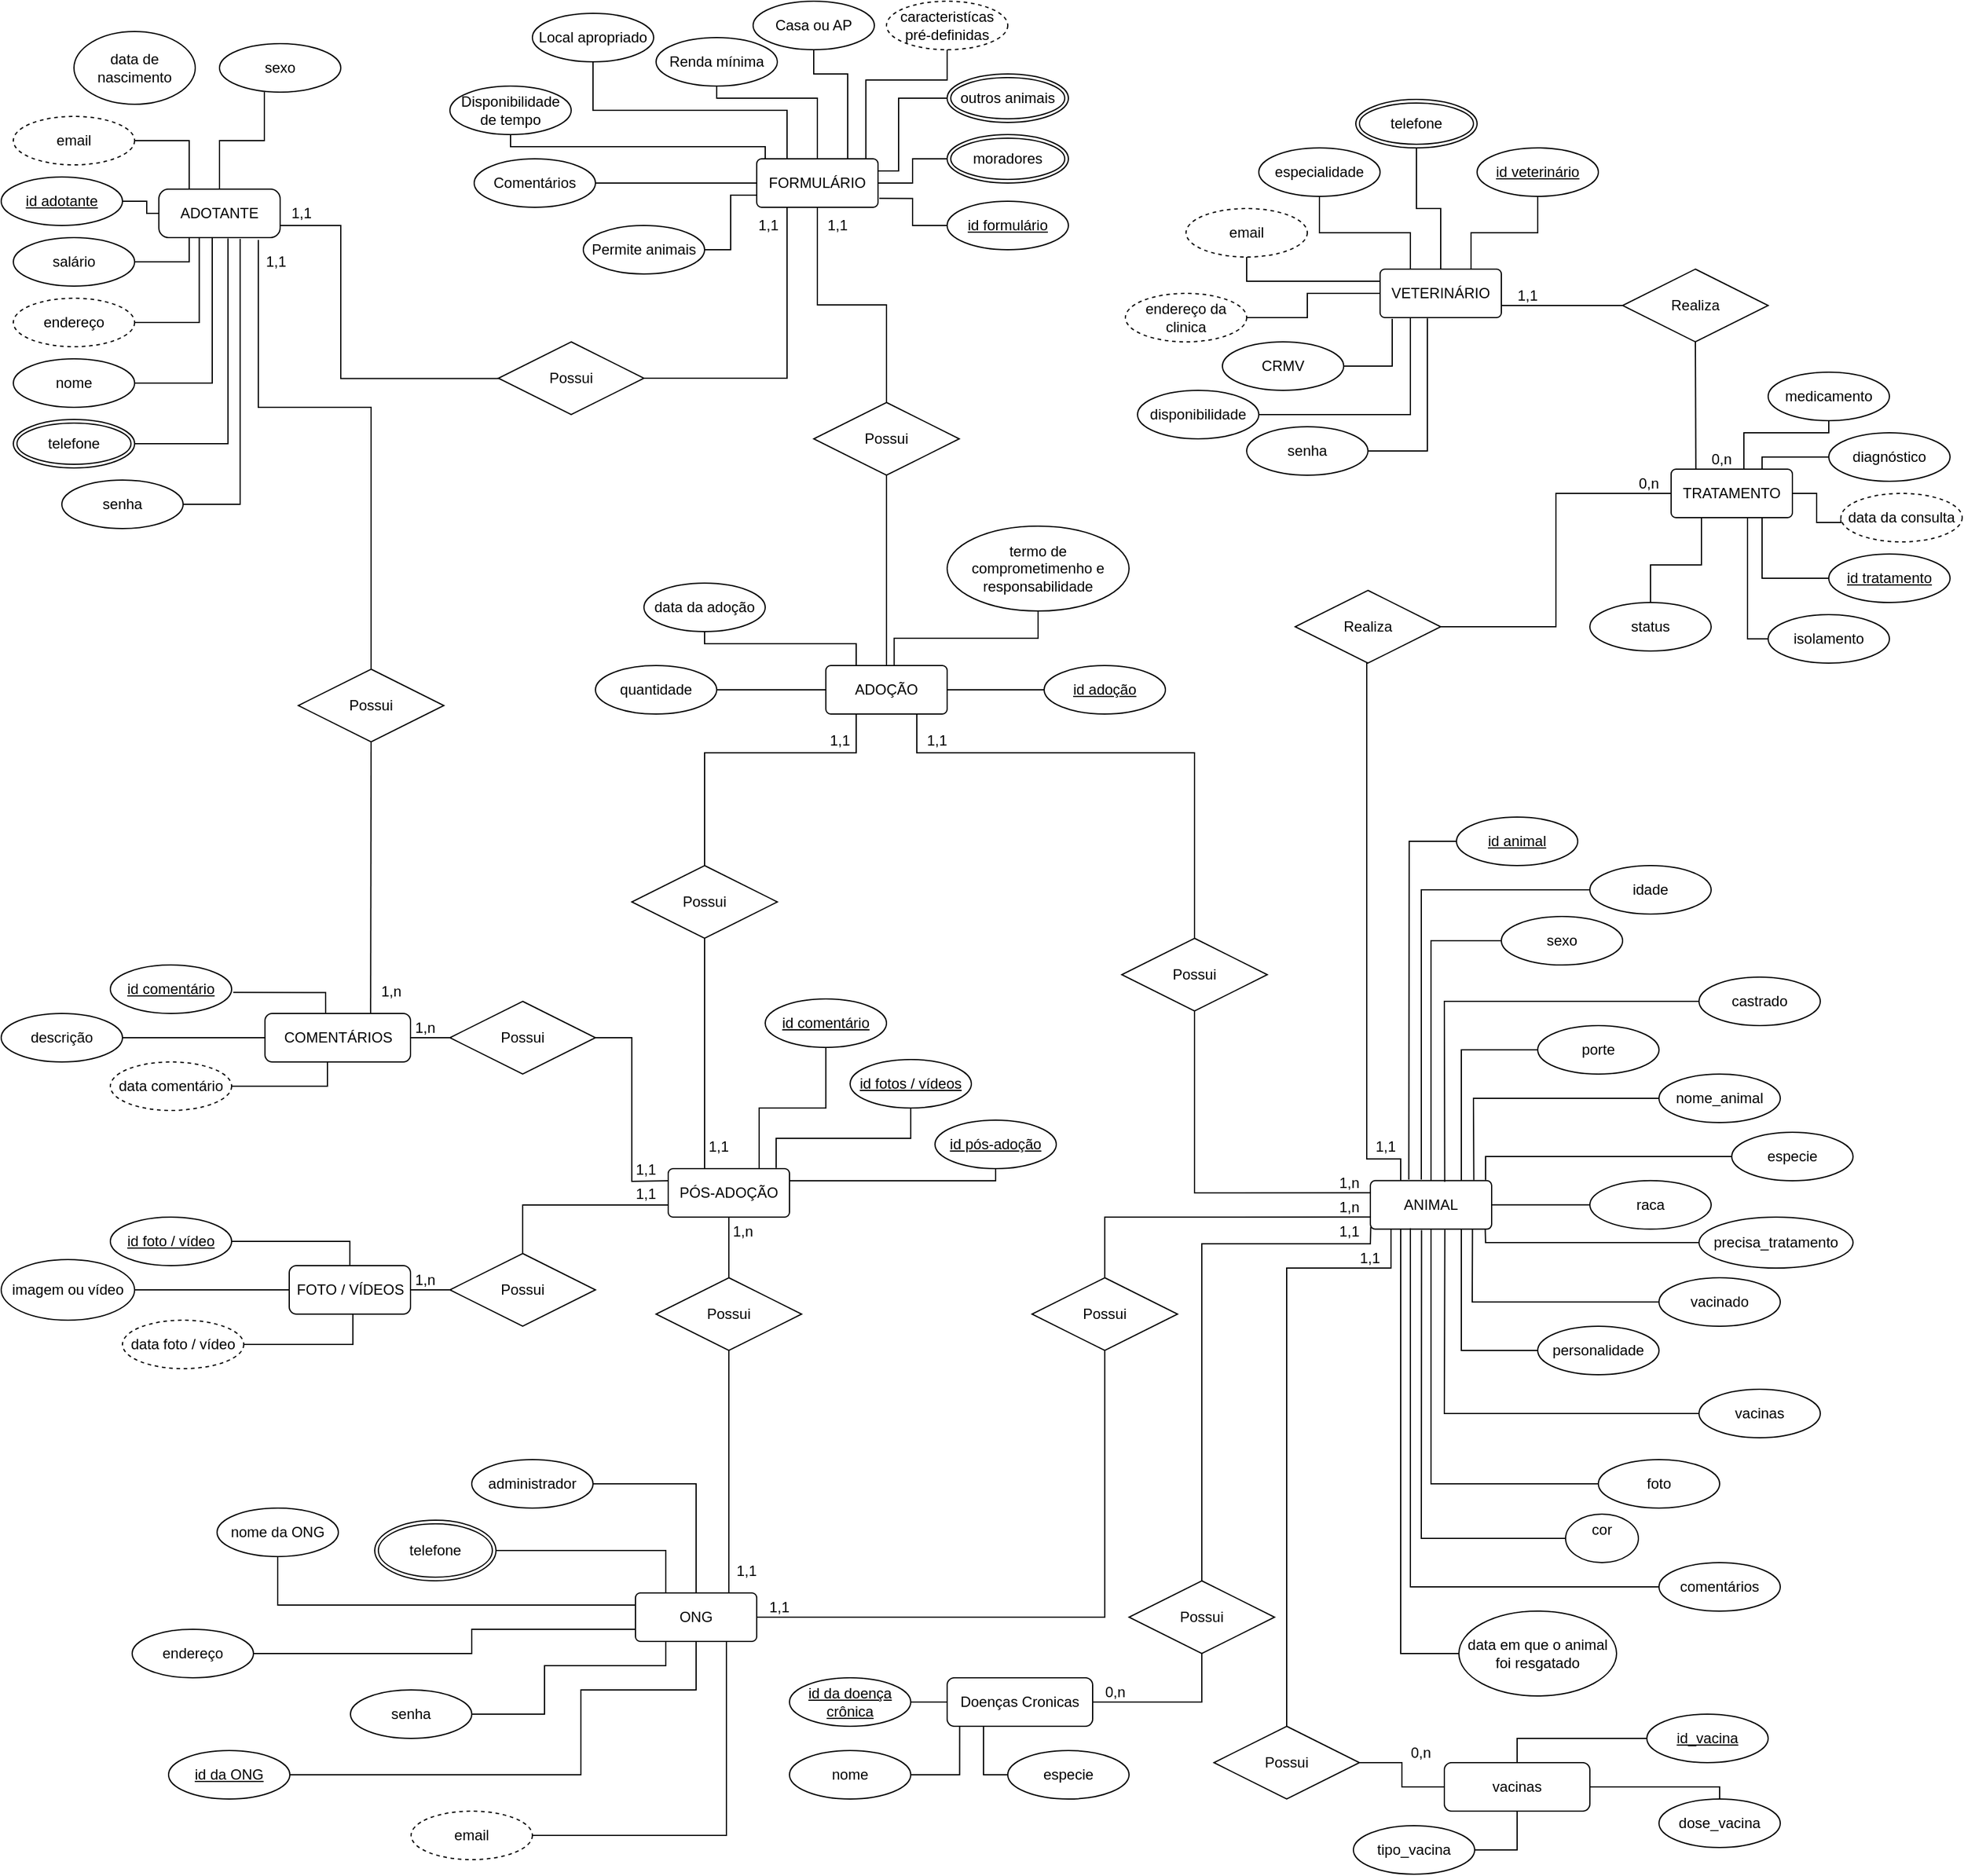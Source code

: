 <mxfile version="15.8.2" type="device" pages="2"><diagram id="R2lEEEUBdFMjLlhIrx00" name="DER"><mxGraphModel dx="2272" dy="1871" grid="1" gridSize="10" guides="1" tooltips="1" connect="1" arrows="1" fold="1" page="1" pageScale="1" pageWidth="850" pageHeight="1100" math="0" shadow="0" extFonts="Permanent Marker^https://fonts.googleapis.com/css?family=Permanent+Marker"><root><mxCell id="0"/><mxCell id="1" parent="0"/><mxCell id="RUqW3qOjSkH_TUfDyjxQ-211" style="edgeStyle=orthogonalEdgeStyle;rounded=0;orthogonalLoop=1;jettySize=auto;html=1;exitX=0.5;exitY=0;exitDx=0;exitDy=0;entryX=0.37;entryY=1;entryDx=0;entryDy=0;entryPerimeter=0;startArrow=none;startFill=0;endArrow=none;endFill=0;strokeColor=default;" parent="1" source="Ao3koRL__7YNYyw-OZ4p-1" target="Ao3koRL__7YNYyw-OZ4p-26" edge="1"><mxGeometry relative="1" as="geometry"/></mxCell><mxCell id="Ao3koRL__7YNYyw-OZ4p-1" value="ADOTANTE" style="rounded=1;arcSize=20;whiteSpace=wrap;html=1;align=center;" parent="1" vertex="1"><mxGeometry x="-660" y="-920" width="100" height="40" as="geometry"/></mxCell><mxCell id="RUqW3qOjSkH_TUfDyjxQ-218" style="edgeStyle=orthogonalEdgeStyle;rounded=0;orthogonalLoop=1;jettySize=auto;html=1;exitX=1;exitY=0.5;exitDx=0;exitDy=0;entryX=0.44;entryY=1;entryDx=0;entryDy=0;entryPerimeter=0;startArrow=none;startFill=0;endArrow=none;endFill=0;strokeColor=default;" parent="1" source="Ao3koRL__7YNYyw-OZ4p-2" target="Ao3koRL__7YNYyw-OZ4p-1" edge="1"><mxGeometry relative="1" as="geometry"/></mxCell><mxCell id="Ao3koRL__7YNYyw-OZ4p-2" value="nome" style="ellipse;whiteSpace=wrap;html=1;align=center;" parent="1" vertex="1"><mxGeometry x="-780" y="-780" width="100" height="40" as="geometry"/></mxCell><mxCell id="RUqW3qOjSkH_TUfDyjxQ-217" style="edgeStyle=orthogonalEdgeStyle;rounded=0;orthogonalLoop=1;jettySize=auto;html=1;exitX=1;exitY=0.5;exitDx=0;exitDy=0;entryX=0.333;entryY=1.004;entryDx=0;entryDy=0;entryPerimeter=0;startArrow=none;startFill=0;endArrow=none;endFill=0;strokeColor=default;" parent="1" source="Ao3koRL__7YNYyw-OZ4p-3" target="Ao3koRL__7YNYyw-OZ4p-1" edge="1"><mxGeometry relative="1" as="geometry"/></mxCell><mxCell id="Ao3koRL__7YNYyw-OZ4p-3" value="endereço" style="ellipse;whiteSpace=wrap;html=1;align=center;dashed=1;" parent="1" vertex="1"><mxGeometry x="-780" y="-830" width="100" height="40" as="geometry"/></mxCell><mxCell id="RUqW3qOjSkH_TUfDyjxQ-213" style="edgeStyle=orthogonalEdgeStyle;rounded=0;orthogonalLoop=1;jettySize=auto;html=1;exitX=1;exitY=0.5;exitDx=0;exitDy=0;entryX=0.25;entryY=0;entryDx=0;entryDy=0;startArrow=none;startFill=0;endArrow=none;endFill=0;strokeColor=default;" parent="1" source="Ao3koRL__7YNYyw-OZ4p-4" target="Ao3koRL__7YNYyw-OZ4p-1" edge="1"><mxGeometry relative="1" as="geometry"/></mxCell><mxCell id="Ao3koRL__7YNYyw-OZ4p-4" value="email" style="ellipse;whiteSpace=wrap;html=1;align=center;dashed=1;" parent="1" vertex="1"><mxGeometry x="-780" y="-980" width="100" height="40" as="geometry"/></mxCell><mxCell id="RUqW3qOjSkH_TUfDyjxQ-214" style="edgeStyle=orthogonalEdgeStyle;rounded=0;orthogonalLoop=1;jettySize=auto;html=1;exitX=1;exitY=0.5;exitDx=0;exitDy=0;startArrow=none;startFill=0;endArrow=none;endFill=0;strokeColor=default;" parent="1" source="Ao3koRL__7YNYyw-OZ4p-5" target="Ao3koRL__7YNYyw-OZ4p-1" edge="1"><mxGeometry relative="1" as="geometry"/></mxCell><mxCell id="Ao3koRL__7YNYyw-OZ4p-5" value="id adotante" style="ellipse;whiteSpace=wrap;html=1;align=center;fontStyle=4;" parent="1" vertex="1"><mxGeometry x="-790" y="-930" width="100" height="40" as="geometry"/></mxCell><mxCell id="RUqW3qOjSkH_TUfDyjxQ-219" style="edgeStyle=orthogonalEdgeStyle;rounded=0;orthogonalLoop=1;jettySize=auto;html=1;exitX=1;exitY=0.5;exitDx=0;exitDy=0;startArrow=none;startFill=0;endArrow=none;endFill=0;strokeColor=default;entryX=0.573;entryY=1.018;entryDx=0;entryDy=0;entryPerimeter=0;" parent="1" source="Ao3koRL__7YNYyw-OZ4p-6" target="Ao3koRL__7YNYyw-OZ4p-1" edge="1"><mxGeometry relative="1" as="geometry"><Array as="points"><mxPoint x="-603" y="-710"/><mxPoint x="-603" y="-879"/></Array><mxPoint x="-500" y="-700" as="targetPoint"/></mxGeometry></mxCell><mxCell id="Ao3koRL__7YNYyw-OZ4p-6" value="telefone" style="ellipse;shape=doubleEllipse;margin=3;whiteSpace=wrap;html=1;align=center;" parent="1" vertex="1"><mxGeometry x="-780" y="-730" width="100" height="40" as="geometry"/></mxCell><mxCell id="RUqW3qOjSkH_TUfDyjxQ-215" style="edgeStyle=orthogonalEdgeStyle;rounded=0;orthogonalLoop=1;jettySize=auto;html=1;exitX=1;exitY=0.5;exitDx=0;exitDy=0;entryX=0.25;entryY=1;entryDx=0;entryDy=0;startArrow=none;startFill=0;endArrow=none;endFill=0;strokeColor=default;" parent="1" source="Ao3koRL__7YNYyw-OZ4p-9" target="Ao3koRL__7YNYyw-OZ4p-1" edge="1"><mxGeometry relative="1" as="geometry"/></mxCell><mxCell id="Ao3koRL__7YNYyw-OZ4p-9" value="salário" style="ellipse;whiteSpace=wrap;html=1;align=center;" parent="1" vertex="1"><mxGeometry x="-780" y="-880" width="100" height="40" as="geometry"/></mxCell><mxCell id="Ao3koRL__7YNYyw-OZ4p-16" value="ANIMAL" style="rounded=1;arcSize=10;whiteSpace=wrap;html=1;align=center;" parent="1" vertex="1"><mxGeometry x="339" y="-102.07" width="100" height="40" as="geometry"/></mxCell><mxCell id="Ao3koRL__7YNYyw-OZ4p-17" value="&lt;div&gt;cor&lt;/div&gt;&lt;div&gt;&lt;br&gt;&lt;/div&gt;" style="ellipse;whiteSpace=wrap;html=1;align=center;" parent="1" vertex="1"><mxGeometry x="500" y="173" width="60" height="40" as="geometry"/></mxCell><mxCell id="Ao3koRL__7YNYyw-OZ4p-18" value="porte" style="ellipse;whiteSpace=wrap;html=1;align=center;" parent="1" vertex="1"><mxGeometry x="477" y="-230" width="100" height="40" as="geometry"/></mxCell><mxCell id="Ao3koRL__7YNYyw-OZ4p-19" value="idade" style="ellipse;whiteSpace=wrap;html=1;align=center;" parent="1" vertex="1"><mxGeometry x="520" y="-362" width="100" height="40" as="geometry"/></mxCell><mxCell id="Ao3koRL__7YNYyw-OZ4p-20" value="data em que o animal foi resgatado" style="ellipse;whiteSpace=wrap;html=1;align=center;" parent="1" vertex="1"><mxGeometry x="412" y="253" width="130" height="70" as="geometry"/></mxCell><mxCell id="Ao3koRL__7YNYyw-OZ4p-26" value="sexo" style="ellipse;whiteSpace=wrap;html=1;align=center;" parent="1" vertex="1"><mxGeometry x="-610" y="-1040" width="100" height="40" as="geometry"/></mxCell><mxCell id="Ao3koRL__7YNYyw-OZ4p-28" value="data de nascimento" style="ellipse;whiteSpace=wrap;html=1;align=center;" parent="1" vertex="1"><mxGeometry x="-730" y="-1050" width="100" height="60" as="geometry"/></mxCell><mxCell id="RUqW3qOjSkH_TUfDyjxQ-220" style="edgeStyle=orthogonalEdgeStyle;rounded=0;orthogonalLoop=1;jettySize=auto;html=1;exitX=0.5;exitY=0;exitDx=0;exitDy=0;entryX=0.67;entryY=1.025;entryDx=0;entryDy=0;startArrow=none;startFill=0;endArrow=none;endFill=0;strokeColor=default;entryPerimeter=0;" parent="1" source="Ao3koRL__7YNYyw-OZ4p-30" target="Ao3koRL__7YNYyw-OZ4p-1" edge="1"><mxGeometry relative="1" as="geometry"><Array as="points"><mxPoint x="-690" y="-660"/><mxPoint x="-593" y="-660"/></Array></mxGeometry></mxCell><mxCell id="Ao3koRL__7YNYyw-OZ4p-30" value="senha" style="ellipse;whiteSpace=wrap;html=1;align=center;" parent="1" vertex="1"><mxGeometry x="-740" y="-680" width="100" height="40" as="geometry"/></mxCell><mxCell id="RUqW3qOjSkH_TUfDyjxQ-202" style="edgeStyle=orthogonalEdgeStyle;rounded=0;orthogonalLoop=1;jettySize=auto;html=1;exitX=1;exitY=0.5;exitDx=0;exitDy=0;entryX=0;entryY=0.5;entryDx=0;entryDy=0;startArrow=none;startFill=0;endArrow=none;endFill=0;strokeColor=default;" parent="1" source="Ao3koRL__7YNYyw-OZ4p-35" target="RUqW3qOjSkH_TUfDyjxQ-17" edge="1"><mxGeometry relative="1" as="geometry"/></mxCell><mxCell id="RUqW3qOjSkH_TUfDyjxQ-203" style="edgeStyle=orthogonalEdgeStyle;rounded=0;orthogonalLoop=1;jettySize=auto;html=1;exitX=0.563;exitY=0.029;exitDx=0;exitDy=0;entryX=0.5;entryY=1;entryDx=0;entryDy=0;startArrow=none;startFill=0;endArrow=none;endFill=0;strokeColor=default;exitPerimeter=0;" parent="1" source="Ao3koRL__7YNYyw-OZ4p-35" target="RUqW3qOjSkH_TUfDyjxQ-37" edge="1"><mxGeometry relative="1" as="geometry"/></mxCell><mxCell id="RUqW3qOjSkH_TUfDyjxQ-204" style="edgeStyle=orthogonalEdgeStyle;rounded=0;orthogonalLoop=1;jettySize=auto;html=1;exitX=0;exitY=0.5;exitDx=0;exitDy=0;entryX=1;entryY=0.5;entryDx=0;entryDy=0;startArrow=none;startFill=0;endArrow=none;endFill=0;strokeColor=default;" parent="1" source="Ao3koRL__7YNYyw-OZ4p-35" target="Ao3koRL__7YNYyw-OZ4p-53" edge="1"><mxGeometry relative="1" as="geometry"/></mxCell><mxCell id="RUqW3qOjSkH_TUfDyjxQ-205" style="edgeStyle=orthogonalEdgeStyle;rounded=0;orthogonalLoop=1;jettySize=auto;html=1;exitX=0.25;exitY=0;exitDx=0;exitDy=0;entryX=0.5;entryY=1;entryDx=0;entryDy=0;startArrow=none;startFill=0;endArrow=none;endFill=0;strokeColor=default;" parent="1" source="Ao3koRL__7YNYyw-OZ4p-35" target="Ao3koRL__7YNYyw-OZ4p-37" edge="1"><mxGeometry relative="1" as="geometry"><Array as="points"><mxPoint x="-85" y="-545"/><mxPoint x="-210" y="-545"/></Array></mxGeometry></mxCell><mxCell id="RUqW3qOjSkH_TUfDyjxQ-301" style="edgeStyle=orthogonalEdgeStyle;rounded=0;orthogonalLoop=1;jettySize=auto;html=1;exitX=0.75;exitY=1;exitDx=0;exitDy=0;entryX=0.5;entryY=0;entryDx=0;entryDy=0;startArrow=none;startFill=0;endArrow=none;endFill=0;strokeColor=default;" parent="1" source="Ao3koRL__7YNYyw-OZ4p-35" target="RUqW3qOjSkH_TUfDyjxQ-300" edge="1"><mxGeometry relative="1" as="geometry"><Array as="points"><mxPoint x="-35" y="-455"/><mxPoint x="194" y="-455"/></Array><mxPoint x="129" y="-267" as="targetPoint"/></mxGeometry></mxCell><mxCell id="Ao3koRL__7YNYyw-OZ4p-35" value="&lt;div&gt;ADOÇÃO&lt;/div&gt;" style="rounded=1;arcSize=10;whiteSpace=wrap;html=1;align=center;" parent="1" vertex="1"><mxGeometry x="-110" y="-527" width="100" height="40" as="geometry"/></mxCell><mxCell id="Ao3koRL__7YNYyw-OZ4p-37" value="data da adoção" style="ellipse;whiteSpace=wrap;html=1;align=center;" parent="1" vertex="1"><mxGeometry x="-260" y="-595" width="100" height="40" as="geometry"/></mxCell><mxCell id="RUqW3qOjSkH_TUfDyjxQ-286" style="edgeStyle=orthogonalEdgeStyle;rounded=0;orthogonalLoop=1;jettySize=auto;html=1;exitX=0.5;exitY=1;exitDx=0;exitDy=0;entryX=1;entryY=0.5;entryDx=0;entryDy=0;startArrow=none;startFill=0;endArrow=none;endFill=0;strokeColor=default;" parent="1" source="Ao3koRL__7YNYyw-OZ4p-41" target="Ao3koRL__7YNYyw-OZ4p-58" edge="1"><mxGeometry relative="1" as="geometry"><Array as="points"><mxPoint x="-217" y="318"/><mxPoint x="-312" y="318"/><mxPoint x="-312" y="388"/></Array></mxGeometry></mxCell><mxCell id="RUqW3qOjSkH_TUfDyjxQ-287" style="edgeStyle=orthogonalEdgeStyle;rounded=0;orthogonalLoop=1;jettySize=auto;html=1;exitX=0.75;exitY=1;exitDx=0;exitDy=0;entryX=1;entryY=0.5;entryDx=0;entryDy=0;startArrow=none;startFill=0;endArrow=none;endFill=0;strokeColor=default;" parent="1" source="Ao3koRL__7YNYyw-OZ4p-41" target="RUqW3qOjSkH_TUfDyjxQ-283" edge="1"><mxGeometry relative="1" as="geometry"/></mxCell><mxCell id="RUqW3qOjSkH_TUfDyjxQ-289" style="edgeStyle=orthogonalEdgeStyle;rounded=0;orthogonalLoop=1;jettySize=auto;html=1;exitX=0;exitY=0.75;exitDx=0;exitDy=0;entryX=1;entryY=0.5;entryDx=0;entryDy=0;startArrow=none;startFill=0;endArrow=none;endFill=0;strokeColor=default;" parent="1" source="Ao3koRL__7YNYyw-OZ4p-41" target="Ao3koRL__7YNYyw-OZ4p-46" edge="1"><mxGeometry relative="1" as="geometry"><Array as="points"><mxPoint x="-402" y="268"/><mxPoint x="-402" y="288"/></Array></mxGeometry></mxCell><mxCell id="RUqW3qOjSkH_TUfDyjxQ-290" style="edgeStyle=orthogonalEdgeStyle;rounded=0;orthogonalLoop=1;jettySize=auto;html=1;startArrow=none;startFill=0;endArrow=none;endFill=0;strokeColor=default;entryX=0.5;entryY=1;entryDx=0;entryDy=0;exitX=0;exitY=0.25;exitDx=0;exitDy=0;" parent="1" source="Ao3koRL__7YNYyw-OZ4p-41" target="Ao3koRL__7YNYyw-OZ4p-43" edge="1"><mxGeometry relative="1" as="geometry"><Array as="points"><mxPoint x="-562" y="248"/></Array><mxPoint x="-282" y="248" as="sourcePoint"/></mxGeometry></mxCell><mxCell id="RUqW3qOjSkH_TUfDyjxQ-293" style="edgeStyle=orthogonalEdgeStyle;rounded=0;orthogonalLoop=1;jettySize=auto;html=1;exitX=1;exitY=0.5;exitDx=0;exitDy=0;startArrow=none;startFill=0;endArrow=none;endFill=0;strokeColor=default;entryX=0.5;entryY=1;entryDx=0;entryDy=0;" parent="1" source="Ao3koRL__7YNYyw-OZ4p-41" target="RUqW3qOjSkH_TUfDyjxQ-292" edge="1"><mxGeometry relative="1" as="geometry"><Array as="points"><mxPoint x="120" y="258"/></Array></mxGeometry></mxCell><mxCell id="Ao3koRL__7YNYyw-OZ4p-41" value="&lt;div&gt;ONG&lt;/div&gt;" style="rounded=1;arcSize=10;whiteSpace=wrap;html=1;align=center;" parent="1" vertex="1"><mxGeometry x="-267" y="238" width="100" height="40" as="geometry"/></mxCell><mxCell id="RUqW3qOjSkH_TUfDyjxQ-284" style="edgeStyle=orthogonalEdgeStyle;rounded=0;orthogonalLoop=1;jettySize=auto;html=1;exitX=1;exitY=0.5;exitDx=0;exitDy=0;entryX=0.5;entryY=0;entryDx=0;entryDy=0;startArrow=none;startFill=0;endArrow=none;endFill=0;strokeColor=default;" parent="1" source="Ao3koRL__7YNYyw-OZ4p-42" target="Ao3koRL__7YNYyw-OZ4p-41" edge="1"><mxGeometry relative="1" as="geometry"><Array as="points"><mxPoint x="-217" y="148"/></Array></mxGeometry></mxCell><mxCell id="Ao3koRL__7YNYyw-OZ4p-42" value="administrador" style="ellipse;whiteSpace=wrap;html=1;align=center;" parent="1" vertex="1"><mxGeometry x="-402" y="128" width="100" height="40" as="geometry"/></mxCell><mxCell id="Ao3koRL__7YNYyw-OZ4p-43" value="nome da ONG" style="ellipse;whiteSpace=wrap;html=1;align=center;" parent="1" vertex="1"><mxGeometry x="-612" y="168" width="100" height="40" as="geometry"/></mxCell><mxCell id="Ao3koRL__7YNYyw-OZ4p-53" value="quantidade" style="ellipse;whiteSpace=wrap;html=1;align=center;" parent="1" vertex="1"><mxGeometry x="-300" y="-527" width="100" height="40" as="geometry"/></mxCell><mxCell id="RUqW3qOjSkH_TUfDyjxQ-246" style="edgeStyle=orthogonalEdgeStyle;rounded=0;orthogonalLoop=1;jettySize=auto;html=1;exitX=0;exitY=0.5;exitDx=0;exitDy=0;startArrow=none;startFill=0;endArrow=none;endFill=0;strokeColor=default;" parent="1" source="RUqW3qOjSkH_TUfDyjxQ-1" target="RUqW3qOjSkH_TUfDyjxQ-66" edge="1"><mxGeometry relative="1" as="geometry"/></mxCell><mxCell id="RUqW3qOjSkH_TUfDyjxQ-247" style="edgeStyle=orthogonalEdgeStyle;rounded=0;orthogonalLoop=1;jettySize=auto;html=1;startArrow=none;startFill=0;endArrow=none;endFill=0;strokeColor=default;entryX=1;entryY=0.5;entryDx=0;entryDy=0;exitX=0.086;exitY=1.014;exitDx=0;exitDy=0;exitPerimeter=0;" parent="1" source="RUqW3qOjSkH_TUfDyjxQ-1" target="RUqW3qOjSkH_TUfDyjxQ-65" edge="1"><mxGeometry relative="1" as="geometry"><mxPoint x="100" y="350" as="sourcePoint"/><Array as="points"><mxPoint y="388"/></Array></mxGeometry></mxCell><mxCell id="RUqW3qOjSkH_TUfDyjxQ-279" style="edgeStyle=orthogonalEdgeStyle;rounded=0;orthogonalLoop=1;jettySize=auto;html=1;exitX=1;exitY=0.5;exitDx=0;exitDy=0;entryX=0.5;entryY=1;entryDx=0;entryDy=0;startArrow=none;startFill=0;endArrow=none;endFill=0;strokeColor=default;" parent="1" source="RUqW3qOjSkH_TUfDyjxQ-1" target="RUqW3qOjSkH_TUfDyjxQ-147" edge="1"><mxGeometry relative="1" as="geometry"/></mxCell><mxCell id="RUqW3qOjSkH_TUfDyjxQ-1" value="Doenças Cronicas" style="rounded=1;whiteSpace=wrap;html=1;" parent="1" vertex="1"><mxGeometry x="-10" y="308" width="120" height="40" as="geometry"/></mxCell><mxCell id="RUqW3qOjSkH_TUfDyjxQ-3" value="foto" style="ellipse;whiteSpace=wrap;html=1;align=center;" parent="1" vertex="1"><mxGeometry x="527" y="128" width="100" height="40" as="geometry"/></mxCell><mxCell id="RUqW3qOjSkH_TUfDyjxQ-5" value="id animal" style="ellipse;whiteSpace=wrap;html=1;align=center;fontStyle=4;" parent="1" vertex="1"><mxGeometry x="410" y="-402" width="100" height="40" as="geometry"/></mxCell><mxCell id="RUqW3qOjSkH_TUfDyjxQ-264" style="edgeStyle=orthogonalEdgeStyle;rounded=0;orthogonalLoop=1;jettySize=auto;html=1;exitX=0.75;exitY=0;exitDx=0;exitDy=0;entryX=0.5;entryY=1;entryDx=0;entryDy=0;startArrow=none;startFill=0;endArrow=none;endFill=0;strokeColor=default;" parent="1" source="RUqW3qOjSkH_TUfDyjxQ-8" target="RUqW3qOjSkH_TUfDyjxQ-20" edge="1"><mxGeometry relative="1" as="geometry"/></mxCell><mxCell id="RUqW3qOjSkH_TUfDyjxQ-8" value="VETERINÁRIO" style="rounded=1;arcSize=10;whiteSpace=wrap;html=1;align=center;" parent="1" vertex="1"><mxGeometry x="347" y="-854" width="100" height="40" as="geometry"/></mxCell><mxCell id="RUqW3qOjSkH_TUfDyjxQ-265" style="edgeStyle=orthogonalEdgeStyle;rounded=0;orthogonalLoop=1;jettySize=auto;html=1;exitX=0.5;exitY=1;exitDx=0;exitDy=0;entryX=0.5;entryY=0;entryDx=0;entryDy=0;startArrow=none;startFill=0;endArrow=none;endFill=0;strokeColor=default;" parent="1" source="RUqW3qOjSkH_TUfDyjxQ-10" target="RUqW3qOjSkH_TUfDyjxQ-8" edge="1"><mxGeometry relative="1" as="geometry"/></mxCell><mxCell id="RUqW3qOjSkH_TUfDyjxQ-10" value="telefone" style="ellipse;shape=doubleEllipse;margin=3;whiteSpace=wrap;html=1;align=center;" parent="1" vertex="1"><mxGeometry x="327" y="-994" width="100" height="40" as="geometry"/></mxCell><mxCell id="RUqW3qOjSkH_TUfDyjxQ-270" style="edgeStyle=orthogonalEdgeStyle;rounded=0;orthogonalLoop=1;jettySize=auto;html=1;exitX=1;exitY=0.5;exitDx=0;exitDy=0;entryX=0.25;entryY=1;entryDx=0;entryDy=0;startArrow=none;startFill=0;endArrow=none;endFill=0;strokeColor=default;" parent="1" source="RUqW3qOjSkH_TUfDyjxQ-13" target="RUqW3qOjSkH_TUfDyjxQ-8" edge="1"><mxGeometry relative="1" as="geometry"/></mxCell><mxCell id="RUqW3qOjSkH_TUfDyjxQ-13" value="disponibilidade" style="ellipse;whiteSpace=wrap;html=1;align=center;" parent="1" vertex="1"><mxGeometry x="147" y="-754" width="100" height="40" as="geometry"/></mxCell><mxCell id="RUqW3qOjSkH_TUfDyjxQ-266" style="edgeStyle=orthogonalEdgeStyle;rounded=0;orthogonalLoop=1;jettySize=auto;html=1;exitX=0.5;exitY=1;exitDx=0;exitDy=0;startArrow=none;startFill=0;endArrow=none;endFill=0;strokeColor=default;entryX=0.25;entryY=0;entryDx=0;entryDy=0;" parent="1" source="RUqW3qOjSkH_TUfDyjxQ-14" target="RUqW3qOjSkH_TUfDyjxQ-8" edge="1"><mxGeometry relative="1" as="geometry"/></mxCell><mxCell id="RUqW3qOjSkH_TUfDyjxQ-14" value="especialidade" style="ellipse;whiteSpace=wrap;html=1;align=center;" parent="1" vertex="1"><mxGeometry x="247" y="-954" width="100" height="40" as="geometry"/></mxCell><mxCell id="RUqW3qOjSkH_TUfDyjxQ-291" style="edgeStyle=orthogonalEdgeStyle;rounded=0;orthogonalLoop=1;jettySize=auto;html=1;exitX=1;exitY=0.5;exitDx=0;exitDy=0;entryX=0.25;entryY=0;entryDx=0;entryDy=0;startArrow=none;startFill=0;endArrow=none;endFill=0;strokeColor=default;" parent="1" source="RUqW3qOjSkH_TUfDyjxQ-15" target="Ao3koRL__7YNYyw-OZ4p-41" edge="1"><mxGeometry relative="1" as="geometry"><Array as="points"><mxPoint x="-242" y="203"/></Array></mxGeometry></mxCell><mxCell id="RUqW3qOjSkH_TUfDyjxQ-15" value="telefone" style="ellipse;shape=doubleEllipse;margin=3;whiteSpace=wrap;html=1;align=center;" parent="1" vertex="1"><mxGeometry x="-482" y="178" width="100" height="50" as="geometry"/></mxCell><mxCell id="RUqW3qOjSkH_TUfDyjxQ-17" value="id adoção" style="ellipse;whiteSpace=wrap;html=1;align=center;fontStyle=4;" parent="1" vertex="1"><mxGeometry x="70" y="-527" width="100" height="40" as="geometry"/></mxCell><mxCell id="RUqW3qOjSkH_TUfDyjxQ-268" style="edgeStyle=orthogonalEdgeStyle;rounded=0;orthogonalLoop=1;jettySize=auto;html=1;exitX=1;exitY=0.5;exitDx=0;exitDy=0;startArrow=none;startFill=0;endArrow=none;endFill=0;strokeColor=default;entryX=0;entryY=0.5;entryDx=0;entryDy=0;" parent="1" source="RUqW3qOjSkH_TUfDyjxQ-18" target="RUqW3qOjSkH_TUfDyjxQ-8" edge="1"><mxGeometry relative="1" as="geometry"><Array as="points"><mxPoint x="287" y="-814"/><mxPoint x="287" y="-834"/></Array><mxPoint x="337" y="-804" as="targetPoint"/></mxGeometry></mxCell><mxCell id="RUqW3qOjSkH_TUfDyjxQ-18" value="endereço da clinica" style="ellipse;whiteSpace=wrap;html=1;align=center;dashed=1;" parent="1" vertex="1"><mxGeometry x="137" y="-834" width="100" height="40" as="geometry"/></mxCell><mxCell id="RUqW3qOjSkH_TUfDyjxQ-269" style="edgeStyle=orthogonalEdgeStyle;rounded=0;orthogonalLoop=1;jettySize=auto;html=1;exitX=1;exitY=0.5;exitDx=0;exitDy=0;startArrow=none;startFill=0;endArrow=none;endFill=0;strokeColor=default;entryX=0.096;entryY=1.024;entryDx=0;entryDy=0;entryPerimeter=0;" parent="1" source="RUqW3qOjSkH_TUfDyjxQ-19" target="RUqW3qOjSkH_TUfDyjxQ-8" edge="1"><mxGeometry relative="1" as="geometry"><mxPoint x="377" y="-814" as="targetPoint"/><Array as="points"><mxPoint x="357" y="-774"/><mxPoint x="357" y="-813"/></Array></mxGeometry></mxCell><mxCell id="RUqW3qOjSkH_TUfDyjxQ-19" value="CRMV" style="ellipse;whiteSpace=wrap;html=1;align=center;" parent="1" vertex="1"><mxGeometry x="217" y="-794" width="100" height="40" as="geometry"/></mxCell><mxCell id="RUqW3qOjSkH_TUfDyjxQ-20" value="id veterinário" style="ellipse;whiteSpace=wrap;html=1;align=center;fontStyle=4;" parent="1" vertex="1"><mxGeometry x="427" y="-954" width="100" height="40" as="geometry"/></mxCell><mxCell id="RUqW3qOjSkH_TUfDyjxQ-34" style="edgeStyle=orthogonalEdgeStyle;rounded=0;orthogonalLoop=1;jettySize=auto;html=1;entryX=0;entryY=1;entryDx=0;entryDy=0;strokeColor=none;" parent="1" source="RUqW3qOjSkH_TUfDyjxQ-28" edge="1"><mxGeometry relative="1" as="geometry"><mxPoint x="-142.855" y="138.002" as="targetPoint"/></mxGeometry></mxCell><mxCell id="RUqW3qOjSkH_TUfDyjxQ-142" style="edgeStyle=orthogonalEdgeStyle;rounded=0;orthogonalLoop=1;jettySize=auto;html=1;entryX=1;entryY=0.5;entryDx=0;entryDy=0;startArrow=none;startFill=0;endArrow=none;endFill=0;strokeColor=default;exitX=0;exitY=0.5;exitDx=0;exitDy=0;" parent="1" source="4QOpoY8s9TzcnyCo42Lg-1" target="RUqW3qOjSkH_TUfDyjxQ-141" edge="1"><mxGeometry relative="1" as="geometry"><mxPoint x="-580" y="50" as="sourcePoint"/><Array as="points"/></mxGeometry></mxCell><mxCell id="RUqW3qOjSkH_TUfDyjxQ-156" style="edgeStyle=orthogonalEdgeStyle;rounded=0;orthogonalLoop=1;jettySize=auto;html=1;entryX=0.5;entryY=1;entryDx=0;entryDy=0;startArrow=none;startFill=0;endArrow=none;endFill=0;strokeColor=default;exitX=0.75;exitY=0;exitDx=0;exitDy=0;" parent="1" source="RUqW3qOjSkH_TUfDyjxQ-28" target="RUqW3qOjSkH_TUfDyjxQ-153" edge="1"><mxGeometry relative="1" as="geometry"><Array as="points"><mxPoint x="-165" y="-162"/><mxPoint x="-110" y="-162"/></Array><mxPoint x="-180" y="-132" as="sourcePoint"/></mxGeometry></mxCell><mxCell id="4QOpoY8s9TzcnyCo42Lg-3" style="rounded=0;orthogonalLoop=1;jettySize=auto;html=1;strokeColor=default;edgeStyle=orthogonalEdgeStyle;endArrow=none;endFill=0;exitX=0;exitY=0.75;exitDx=0;exitDy=0;" parent="1" source="RUqW3qOjSkH_TUfDyjxQ-28" target="4QOpoY8s9TzcnyCo42Lg-2" edge="1"><mxGeometry relative="1" as="geometry"/></mxCell><mxCell id="RUqW3qOjSkH_TUfDyjxQ-28" value="PÓS-ADOÇÃO" style="rounded=1;arcSize=10;whiteSpace=wrap;html=1;align=center;" parent="1" vertex="1"><mxGeometry x="-240" y="-112" width="100" height="40" as="geometry"/></mxCell><mxCell id="RUqW3qOjSkH_TUfDyjxQ-37" value="termo de comprometimenho e responsabilidade" style="ellipse;whiteSpace=wrap;html=1;align=center;" parent="1" vertex="1"><mxGeometry x="-10" y="-642" width="150" height="70" as="geometry"/></mxCell><mxCell id="RUqW3qOjSkH_TUfDyjxQ-267" style="edgeStyle=orthogonalEdgeStyle;rounded=0;orthogonalLoop=1;jettySize=auto;html=1;exitX=0.5;exitY=1;exitDx=0;exitDy=0;startArrow=none;startFill=0;endArrow=none;endFill=0;strokeColor=default;entryX=0;entryY=0.25;entryDx=0;entryDy=0;" parent="1" source="RUqW3qOjSkH_TUfDyjxQ-39" target="RUqW3qOjSkH_TUfDyjxQ-8" edge="1"><mxGeometry relative="1" as="geometry"><mxPoint x="357" y="-813" as="targetPoint"/><Array as="points"><mxPoint x="237" y="-844"/></Array></mxGeometry></mxCell><mxCell id="RUqW3qOjSkH_TUfDyjxQ-39" value="email" style="ellipse;whiteSpace=wrap;html=1;align=center;dashed=1;" parent="1" vertex="1"><mxGeometry x="187" y="-904" width="100" height="40" as="geometry"/></mxCell><mxCell id="RUqW3qOjSkH_TUfDyjxQ-271" style="edgeStyle=orthogonalEdgeStyle;rounded=0;orthogonalLoop=1;jettySize=auto;html=1;exitX=1;exitY=0.5;exitDx=0;exitDy=0;entryX=0.39;entryY=1.017;entryDx=0;entryDy=0;startArrow=none;startFill=0;endArrow=none;endFill=0;strokeColor=default;entryPerimeter=0;" parent="1" source="RUqW3qOjSkH_TUfDyjxQ-41" target="RUqW3qOjSkH_TUfDyjxQ-8" edge="1"><mxGeometry relative="1" as="geometry"><Array as="points"><mxPoint x="386" y="-704"/></Array></mxGeometry></mxCell><mxCell id="RUqW3qOjSkH_TUfDyjxQ-41" value="senha" style="ellipse;whiteSpace=wrap;html=1;align=center;" parent="1" vertex="1"><mxGeometry x="237" y="-724" width="100" height="40" as="geometry"/></mxCell><mxCell id="RUqW3qOjSkH_TUfDyjxQ-43" value="personalidade" style="ellipse;whiteSpace=wrap;html=1;align=center;" parent="1" vertex="1"><mxGeometry x="477" y="18" width="100" height="40" as="geometry"/></mxCell><mxCell id="RUqW3qOjSkH_TUfDyjxQ-45" value="comentários" style="ellipse;whiteSpace=wrap;html=1;align=center;" parent="1" vertex="1"><mxGeometry x="577" y="213" width="100" height="40" as="geometry"/></mxCell><mxCell id="RUqW3qOjSkH_TUfDyjxQ-52" value="vacinas" style="ellipse;whiteSpace=wrap;html=1;align=center;" parent="1" vertex="1"><mxGeometry x="610" y="70" width="100" height="40" as="geometry"/></mxCell><mxCell id="RUqW3qOjSkH_TUfDyjxQ-56" value="sexo" style="ellipse;whiteSpace=wrap;html=1;align=center;" parent="1" vertex="1"><mxGeometry x="447" y="-320" width="100" height="40" as="geometry"/></mxCell><mxCell id="RUqW3qOjSkH_TUfDyjxQ-65" value="nome" style="ellipse;whiteSpace=wrap;html=1;align=center;" parent="1" vertex="1"><mxGeometry x="-140" y="368" width="100" height="40" as="geometry"/></mxCell><mxCell id="RUqW3qOjSkH_TUfDyjxQ-66" value="id da doença crônica" style="ellipse;whiteSpace=wrap;html=1;align=center;fontStyle=4;" parent="1" vertex="1"><mxGeometry x="-140" y="308" width="100" height="40" as="geometry"/></mxCell><mxCell id="RUqW3qOjSkH_TUfDyjxQ-223" style="edgeStyle=orthogonalEdgeStyle;rounded=0;orthogonalLoop=1;jettySize=auto;html=1;startArrow=none;startFill=0;endArrow=none;endFill=0;strokeColor=default;entryX=1;entryY=0.75;entryDx=0;entryDy=0;exitX=0.008;exitY=0.505;exitDx=0;exitDy=0;exitPerimeter=0;" parent="1" source="RUqW3qOjSkH_TUfDyjxQ-124" target="Ao3koRL__7YNYyw-OZ4p-1" edge="1"><mxGeometry relative="1" as="geometry"><mxPoint x="350" y="90" as="targetPoint"/><mxPoint x="-360" y="-795" as="sourcePoint"/><Array as="points"><mxPoint x="-510" y="-764"/><mxPoint x="-510" y="-890"/></Array></mxGeometry></mxCell><mxCell id="RUqW3qOjSkH_TUfDyjxQ-124" value="Possui" style="shape=rhombus;perimeter=rhombusPerimeter;whiteSpace=wrap;html=1;align=center;" parent="1" vertex="1"><mxGeometry x="-380" y="-794" width="120" height="60" as="geometry"/></mxCell><mxCell id="4QOpoY8s9TzcnyCo42Lg-5" style="edgeStyle=orthogonalEdgeStyle;rounded=0;orthogonalLoop=1;jettySize=auto;html=1;entryX=1;entryY=0.5;entryDx=0;entryDy=0;endArrow=none;endFill=0;strokeColor=default;exitX=0.5;exitY=0;exitDx=0;exitDy=0;" parent="1" source="RUqW3qOjSkH_TUfDyjxQ-135" target="RUqW3qOjSkH_TUfDyjxQ-171" edge="1"><mxGeometry relative="1" as="geometry"/></mxCell><mxCell id="4QOpoY8s9TzcnyCo42Lg-6" style="edgeStyle=orthogonalEdgeStyle;rounded=0;orthogonalLoop=1;jettySize=auto;html=1;entryX=1;entryY=0.5;entryDx=0;entryDy=0;endArrow=none;endFill=0;strokeColor=default;exitX=0;exitY=0.5;exitDx=0;exitDy=0;" parent="1" source="RUqW3qOjSkH_TUfDyjxQ-135" target="RUqW3qOjSkH_TUfDyjxQ-168" edge="1"><mxGeometry relative="1" as="geometry"><Array as="points"/></mxGeometry></mxCell><mxCell id="4QOpoY8s9TzcnyCo42Lg-7" style="edgeStyle=orthogonalEdgeStyle;rounded=0;orthogonalLoop=1;jettySize=auto;html=1;entryX=1;entryY=0.5;entryDx=0;entryDy=0;endArrow=none;endFill=0;strokeColor=default;" parent="1" source="RUqW3qOjSkH_TUfDyjxQ-135" target="RUqW3qOjSkH_TUfDyjxQ-170" edge="1"><mxGeometry relative="1" as="geometry"><Array as="points"><mxPoint x="-500" y="33"/></Array></mxGeometry></mxCell><mxCell id="RUqW3qOjSkH_TUfDyjxQ-135" value="FOTO / VÍDEOS" style="rounded=1;whiteSpace=wrap;html=1;" parent="1" vertex="1"><mxGeometry x="-552.5" y="-32" width="100" height="40" as="geometry"/></mxCell><mxCell id="RUqW3qOjSkH_TUfDyjxQ-141" value="COMENTÁRIOS" style="rounded=1;whiteSpace=wrap;html=1;" parent="1" vertex="1"><mxGeometry x="-572.5" y="-240" width="120" height="40" as="geometry"/></mxCell><mxCell id="RUqW3qOjSkH_TUfDyjxQ-147" value="Possui" style="shape=rhombus;perimeter=rhombusPerimeter;whiteSpace=wrap;html=1;align=center;" parent="1" vertex="1"><mxGeometry x="140" y="228" width="120" height="60" as="geometry"/></mxCell><mxCell id="RUqW3qOjSkH_TUfDyjxQ-153" value="id comentário" style="ellipse;whiteSpace=wrap;html=1;align=center;fontStyle=4;" parent="1" vertex="1"><mxGeometry x="-160" y="-252" width="100" height="40" as="geometry"/></mxCell><mxCell id="RUqW3qOjSkH_TUfDyjxQ-154" value="id fotos / vídeos" style="ellipse;whiteSpace=wrap;html=1;align=center;fontStyle=4;" parent="1" vertex="1"><mxGeometry x="-90" y="-202" width="100" height="40" as="geometry"/></mxCell><mxCell id="RUqW3qOjSkH_TUfDyjxQ-163" style="edgeStyle=orthogonalEdgeStyle;rounded=0;orthogonalLoop=1;jettySize=auto;html=1;exitX=1;exitY=0.5;exitDx=0;exitDy=0;entryX=0;entryY=0.5;entryDx=0;entryDy=0;startArrow=none;startFill=0;endArrow=none;endFill=0;strokeColor=default;" parent="1" source="RUqW3qOjSkH_TUfDyjxQ-157" target="RUqW3qOjSkH_TUfDyjxQ-141" edge="1"><mxGeometry relative="1" as="geometry"><Array as="points"><mxPoint x="-632.5" y="-220"/><mxPoint x="-632.5" y="-220"/></Array></mxGeometry></mxCell><mxCell id="RUqW3qOjSkH_TUfDyjxQ-157" value="descrição" style="ellipse;whiteSpace=wrap;html=1;align=center;" parent="1" vertex="1"><mxGeometry x="-790" y="-240" width="100" height="40" as="geometry"/></mxCell><mxCell id="RUqW3qOjSkH_TUfDyjxQ-164" style="edgeStyle=orthogonalEdgeStyle;rounded=0;orthogonalLoop=1;jettySize=auto;html=1;exitX=1;exitY=0.5;exitDx=0;exitDy=0;startArrow=none;startFill=0;endArrow=none;endFill=0;strokeColor=default;" parent="1" source="RUqW3qOjSkH_TUfDyjxQ-159" edge="1"><mxGeometry relative="1" as="geometry"><mxPoint x="-521.5" y="-200" as="targetPoint"/><Array as="points"><mxPoint x="-521" y="-180"/><mxPoint x="-521" y="-200"/></Array></mxGeometry></mxCell><mxCell id="RUqW3qOjSkH_TUfDyjxQ-159" value="data comentário" style="ellipse;whiteSpace=wrap;html=1;align=center;dashed=1;" parent="1" vertex="1"><mxGeometry x="-700" y="-200" width="100" height="40" as="geometry"/></mxCell><mxCell id="RUqW3qOjSkH_TUfDyjxQ-162" style="edgeStyle=orthogonalEdgeStyle;rounded=0;orthogonalLoop=1;jettySize=auto;html=1;exitX=1.013;exitY=0.567;exitDx=0;exitDy=0;entryX=0.417;entryY=0;entryDx=0;entryDy=0;startArrow=none;startFill=0;endArrow=none;endFill=0;strokeColor=default;exitPerimeter=0;entryPerimeter=0;" parent="1" source="RUqW3qOjSkH_TUfDyjxQ-161" target="RUqW3qOjSkH_TUfDyjxQ-141" edge="1"><mxGeometry relative="1" as="geometry"><Array as="points"><mxPoint x="-522" y="-257"/></Array></mxGeometry></mxCell><mxCell id="RUqW3qOjSkH_TUfDyjxQ-161" value="id comentário" style="ellipse;whiteSpace=wrap;html=1;align=center;fontStyle=4;" parent="1" vertex="1"><mxGeometry x="-700" y="-280" width="100" height="40" as="geometry"/></mxCell><mxCell id="RUqW3qOjSkH_TUfDyjxQ-168" value="imagem ou vídeo" style="ellipse;whiteSpace=wrap;html=1;align=center;" parent="1" vertex="1"><mxGeometry x="-790" y="-37" width="110" height="50" as="geometry"/></mxCell><mxCell id="RUqW3qOjSkH_TUfDyjxQ-170" value="data foto / vídeo" style="ellipse;whiteSpace=wrap;html=1;align=center;dashed=1;" parent="1" vertex="1"><mxGeometry x="-690" y="13" width="100" height="40" as="geometry"/></mxCell><mxCell id="RUqW3qOjSkH_TUfDyjxQ-171" value="id foto / vídeo" style="ellipse;whiteSpace=wrap;html=1;align=center;fontStyle=4;" parent="1" vertex="1"><mxGeometry x="-700" y="-72" width="100" height="40" as="geometry"/></mxCell><mxCell id="RUqW3qOjSkH_TUfDyjxQ-198" style="edgeStyle=orthogonalEdgeStyle;rounded=0;orthogonalLoop=1;jettySize=auto;html=1;exitX=0.5;exitY=1;exitDx=0;exitDy=0;entryX=1;entryY=0.25;entryDx=0;entryDy=0;startArrow=none;startFill=0;endArrow=none;endFill=0;strokeColor=default;" parent="1" source="RUqW3qOjSkH_TUfDyjxQ-175" target="RUqW3qOjSkH_TUfDyjxQ-28" edge="1"><mxGeometry relative="1" as="geometry"><Array as="points"><mxPoint x="30" y="-102"/></Array></mxGeometry></mxCell><mxCell id="RUqW3qOjSkH_TUfDyjxQ-250" style="edgeStyle=orthogonalEdgeStyle;rounded=0;orthogonalLoop=1;jettySize=auto;html=1;exitX=0.617;exitY=0.975;exitDx=0;exitDy=0;entryX=0;entryY=0.5;entryDx=0;entryDy=0;startArrow=none;startFill=0;endArrow=none;endFill=0;strokeColor=default;exitPerimeter=0;" parent="1" source="RUqW3qOjSkH_TUfDyjxQ-181" target="RUqW3qOjSkH_TUfDyjxQ-193" edge="1"><mxGeometry relative="1" as="geometry"><Array as="points"><mxPoint x="649" y="-649"/><mxPoint x="650" y="-649"/><mxPoint x="650" y="-549"/></Array></mxGeometry></mxCell><mxCell id="RUqW3qOjSkH_TUfDyjxQ-251" style="edgeStyle=orthogonalEdgeStyle;rounded=0;orthogonalLoop=1;jettySize=auto;html=1;entryX=0.5;entryY=1;entryDx=0;entryDy=0;startArrow=none;startFill=0;endArrow=none;endFill=0;strokeColor=default;" parent="1" source="RUqW3qOjSkH_TUfDyjxQ-181" target="RUqW3qOjSkH_TUfDyjxQ-187" edge="1"><mxGeometry relative="1" as="geometry"><Array as="points"><mxPoint x="647" y="-719"/><mxPoint x="717" y="-719"/></Array><mxPoint x="657" y="-699" as="sourcePoint"/></mxGeometry></mxCell><mxCell id="RUqW3qOjSkH_TUfDyjxQ-252" style="edgeStyle=orthogonalEdgeStyle;rounded=0;orthogonalLoop=1;jettySize=auto;html=1;exitX=0.75;exitY=0;exitDx=0;exitDy=0;entryX=0;entryY=0.5;entryDx=0;entryDy=0;startArrow=none;startFill=0;endArrow=none;endFill=0;strokeColor=default;" parent="1" source="RUqW3qOjSkH_TUfDyjxQ-181" target="RUqW3qOjSkH_TUfDyjxQ-186" edge="1"><mxGeometry relative="1" as="geometry"><Array as="points"><mxPoint x="662" y="-699"/></Array></mxGeometry></mxCell><mxCell id="RUqW3qOjSkH_TUfDyjxQ-255" style="edgeStyle=orthogonalEdgeStyle;rounded=0;orthogonalLoop=1;jettySize=auto;html=1;exitX=1;exitY=0.5;exitDx=0;exitDy=0;entryX=0;entryY=0.5;entryDx=0;entryDy=0;startArrow=none;startFill=0;endArrow=none;endFill=0;strokeColor=default;" parent="1" source="RUqW3qOjSkH_TUfDyjxQ-181" target="RUqW3qOjSkH_TUfDyjxQ-191" edge="1"><mxGeometry relative="1" as="geometry"><Array as="points"><mxPoint x="707" y="-669"/><mxPoint x="707" y="-645"/><mxPoint x="727" y="-645"/></Array></mxGeometry></mxCell><mxCell id="RUqW3qOjSkH_TUfDyjxQ-181" value="TRATAMENTO" style="rounded=1;arcSize=10;whiteSpace=wrap;html=1;align=center;" parent="1" vertex="1"><mxGeometry x="587" y="-689" width="100" height="40" as="geometry"/></mxCell><mxCell id="RUqW3qOjSkH_TUfDyjxQ-186" value="diagnóstico" style="ellipse;whiteSpace=wrap;html=1;align=center;" parent="1" vertex="1"><mxGeometry x="717" y="-719" width="100" height="40" as="geometry"/></mxCell><mxCell id="RUqW3qOjSkH_TUfDyjxQ-187" value="medicamento" style="ellipse;whiteSpace=wrap;html=1;align=center;" parent="1" vertex="1"><mxGeometry x="667" y="-769" width="100" height="40" as="geometry"/></mxCell><mxCell id="RUqW3qOjSkH_TUfDyjxQ-191" value="data da consulta" style="ellipse;whiteSpace=wrap;html=1;align=center;dashed=1;" parent="1" vertex="1"><mxGeometry x="727" y="-669" width="100" height="40" as="geometry"/></mxCell><mxCell id="RUqW3qOjSkH_TUfDyjxQ-193" value="isolamento" style="ellipse;whiteSpace=wrap;html=1;align=center;" parent="1" vertex="1"><mxGeometry x="667" y="-569" width="100" height="40" as="geometry"/></mxCell><mxCell id="RUqW3qOjSkH_TUfDyjxQ-207" style="edgeStyle=orthogonalEdgeStyle;rounded=0;orthogonalLoop=1;jettySize=auto;html=1;startArrow=none;startFill=0;endArrow=none;endFill=0;strokeColor=default;entryX=0.3;entryY=-0.009;entryDx=0;entryDy=0;entryPerimeter=0;exitX=0.5;exitY=1;exitDx=0;exitDy=0;" parent="1" source="RUqW3qOjSkH_TUfDyjxQ-201" target="RUqW3qOjSkH_TUfDyjxQ-28" edge="1"><mxGeometry relative="1" as="geometry"><Array as="points"/><mxPoint x="-210" y="-390" as="targetPoint"/><mxPoint x="-310" y="-300" as="sourcePoint"/></mxGeometry></mxCell><mxCell id="RUqW3qOjSkH_TUfDyjxQ-209" style="edgeStyle=orthogonalEdgeStyle;rounded=0;orthogonalLoop=1;jettySize=auto;html=1;exitX=0.5;exitY=0;exitDx=0;exitDy=0;startArrow=none;startFill=0;endArrow=none;endFill=0;strokeColor=default;entryX=0.25;entryY=1;entryDx=0;entryDy=0;" parent="1" target="Ao3koRL__7YNYyw-OZ4p-35" edge="1"><mxGeometry relative="1" as="geometry"><mxPoint x="-210" y="-327" as="sourcePoint"/><Array as="points"><mxPoint x="-210" y="-455"/><mxPoint x="-85" y="-455"/></Array></mxGeometry></mxCell><mxCell id="RUqW3qOjSkH_TUfDyjxQ-201" value="Possui" style="shape=rhombus;perimeter=rhombusPerimeter;whiteSpace=wrap;html=1;align=center;" parent="1" vertex="1"><mxGeometry x="-270" y="-362" width="120" height="60" as="geometry"/></mxCell><mxCell id="RUqW3qOjSkH_TUfDyjxQ-54" value="castrado" style="ellipse;whiteSpace=wrap;html=1;align=center;" parent="1" vertex="1"><mxGeometry x="610" y="-270" width="100" height="40" as="geometry"/></mxCell><mxCell id="RUqW3qOjSkH_TUfDyjxQ-257" style="edgeStyle=orthogonalEdgeStyle;rounded=0;orthogonalLoop=1;jettySize=auto;html=1;exitX=0;exitY=0.5;exitDx=0;exitDy=0;entryX=0.75;entryY=1;entryDx=0;entryDy=0;startArrow=none;startFill=0;endArrow=none;endFill=0;strokeColor=default;" parent="1" source="RUqW3qOjSkH_TUfDyjxQ-256" target="RUqW3qOjSkH_TUfDyjxQ-181" edge="1"><mxGeometry relative="1" as="geometry"><Array as="points"><mxPoint x="662" y="-599"/></Array></mxGeometry></mxCell><mxCell id="RUqW3qOjSkH_TUfDyjxQ-256" value="id tratamento" style="ellipse;whiteSpace=wrap;html=1;align=center;fontStyle=4;" parent="1" vertex="1"><mxGeometry x="717" y="-619" width="100" height="40" as="geometry"/></mxCell><mxCell id="RUqW3qOjSkH_TUfDyjxQ-261" style="edgeStyle=orthogonalEdgeStyle;rounded=0;orthogonalLoop=1;jettySize=auto;html=1;exitX=1;exitY=0.5;exitDx=0;exitDy=0;entryX=0;entryY=0.5;entryDx=0;entryDy=0;startArrow=none;startFill=0;endArrow=none;endFill=0;strokeColor=default;" parent="1" source="RUqW3qOjSkH_TUfDyjxQ-260" target="RUqW3qOjSkH_TUfDyjxQ-181" edge="1"><mxGeometry relative="1" as="geometry"><mxPoint x="323.0" y="-539.0" as="sourcePoint"/></mxGeometry></mxCell><mxCell id="RUqW3qOjSkH_TUfDyjxQ-262" style="edgeStyle=orthogonalEdgeStyle;rounded=0;orthogonalLoop=1;jettySize=auto;html=1;entryX=0.25;entryY=0;entryDx=0;entryDy=0;startArrow=none;startFill=0;endArrow=none;endFill=0;strokeColor=default;exitX=0.5;exitY=1;exitDx=0;exitDy=0;" parent="1" source="RUqW3qOjSkH_TUfDyjxQ-260" target="Ao3koRL__7YNYyw-OZ4p-16" edge="1"><mxGeometry relative="1" as="geometry"><mxPoint x="417" y="-389" as="sourcePoint"/><Array as="points"><mxPoint x="336" y="-529"/><mxPoint x="336" y="-120"/><mxPoint x="364" y="-120"/></Array><mxPoint x="336" y="-40.99" as="targetPoint"/></mxGeometry></mxCell><mxCell id="RUqW3qOjSkH_TUfDyjxQ-260" value="Realiza" style="shape=rhombus;perimeter=rhombusPerimeter;whiteSpace=wrap;html=1;align=center;" parent="1" vertex="1"><mxGeometry x="277" y="-589" width="120" height="60" as="geometry"/></mxCell><mxCell id="RUqW3qOjSkH_TUfDyjxQ-273" style="edgeStyle=orthogonalEdgeStyle;rounded=0;orthogonalLoop=1;jettySize=auto;html=1;exitX=0;exitY=0.5;exitDx=0;exitDy=0;entryX=1;entryY=0.75;entryDx=0;entryDy=0;startArrow=none;startFill=0;endArrow=none;endFill=0;strokeColor=default;" parent="1" source="RUqW3qOjSkH_TUfDyjxQ-272" target="RUqW3qOjSkH_TUfDyjxQ-8" edge="1"><mxGeometry relative="1" as="geometry"><mxPoint x="508" y="-824" as="sourcePoint"/></mxGeometry></mxCell><mxCell id="RUqW3qOjSkH_TUfDyjxQ-274" style="edgeStyle=orthogonalEdgeStyle;rounded=0;orthogonalLoop=1;jettySize=auto;html=1;exitX=0.5;exitY=1;exitDx=0;exitDy=0;startArrow=none;startFill=0;endArrow=none;endFill=0;strokeColor=default;entryX=0.204;entryY=0.012;entryDx=0;entryDy=0;entryPerimeter=0;" parent="1" source="RUqW3qOjSkH_TUfDyjxQ-272" target="RUqW3qOjSkH_TUfDyjxQ-181" edge="1"><mxGeometry relative="1" as="geometry"><Array as="points"><mxPoint x="607" y="-794"/></Array><mxPoint x="564" y="-709" as="sourcePoint"/><mxPoint x="642" y="-659" as="targetPoint"/></mxGeometry></mxCell><mxCell id="RUqW3qOjSkH_TUfDyjxQ-272" value="Realiza" style="shape=rhombus;perimeter=rhombusPerimeter;whiteSpace=wrap;html=1;align=center;" parent="1" vertex="1"><mxGeometry x="547" y="-854" width="120" height="60" as="geometry"/></mxCell><mxCell id="Ao3koRL__7YNYyw-OZ4p-58" value="id da ONG" style="ellipse;whiteSpace=wrap;html=1;align=center;fontStyle=4;" parent="1" vertex="1"><mxGeometry x="-652" y="368" width="100" height="40" as="geometry"/></mxCell><mxCell id="RUqW3qOjSkH_TUfDyjxQ-283" value="email" style="ellipse;whiteSpace=wrap;html=1;align=center;dashed=1;" parent="1" vertex="1"><mxGeometry x="-452" y="418" width="100" height="40" as="geometry"/></mxCell><mxCell id="RUqW3qOjSkH_TUfDyjxQ-292" value="Possui" style="shape=rhombus;perimeter=rhombusPerimeter;whiteSpace=wrap;html=1;align=center;" parent="1" vertex="1"><mxGeometry x="60" y="-22" width="120" height="60" as="geometry"/></mxCell><mxCell id="RUqW3qOjSkH_TUfDyjxQ-300" value="Possui" style="shape=rhombus;perimeter=rhombusPerimeter;whiteSpace=wrap;html=1;align=center;" parent="1" vertex="1"><mxGeometry x="134" y="-302" width="120" height="60" as="geometry"/></mxCell><mxCell id="RUqW3qOjSkH_TUfDyjxQ-306" style="edgeStyle=orthogonalEdgeStyle;rounded=0;orthogonalLoop=1;jettySize=auto;html=1;exitX=0.5;exitY=0;exitDx=0;exitDy=0;entryX=0.5;entryY=1;entryDx=0;entryDy=0;startArrow=none;startFill=0;endArrow=none;endFill=0;strokeColor=default;" parent="1" source="RUqW3qOjSkH_TUfDyjxQ-305" target="RUqW3qOjSkH_TUfDyjxQ-28" edge="1"><mxGeometry relative="1" as="geometry"><Array as="points"><mxPoint x="-190" y="-32"/><mxPoint x="-190" y="-32"/></Array></mxGeometry></mxCell><mxCell id="RUqW3qOjSkH_TUfDyjxQ-307" style="edgeStyle=orthogonalEdgeStyle;rounded=0;orthogonalLoop=1;jettySize=auto;html=1;exitX=0.5;exitY=1;exitDx=0;exitDy=0;startArrow=none;startFill=0;endArrow=none;endFill=0;strokeColor=default;entryX=0.75;entryY=0;entryDx=0;entryDy=0;" parent="1" source="RUqW3qOjSkH_TUfDyjxQ-305" target="Ao3koRL__7YNYyw-OZ4p-41" edge="1"><mxGeometry relative="1" as="geometry"><Array as="points"><mxPoint x="-190" y="128"/><mxPoint x="-190" y="128"/></Array><mxPoint x="-200" y="158" as="targetPoint"/></mxGeometry></mxCell><mxCell id="RUqW3qOjSkH_TUfDyjxQ-305" value="Possui" style="shape=rhombus;perimeter=rhombusPerimeter;whiteSpace=wrap;html=1;align=center;" parent="1" vertex="1"><mxGeometry x="-250" y="-22" width="120" height="60" as="geometry"/></mxCell><mxCell id="4QOpoY8s9TzcnyCo42Lg-1" value="Possui" style="shape=rhombus;perimeter=rhombusPerimeter;whiteSpace=wrap;html=1;align=center;" parent="1" vertex="1"><mxGeometry x="-420" y="-250" width="120" height="60" as="geometry"/></mxCell><mxCell id="4QOpoY8s9TzcnyCo42Lg-4" style="edgeStyle=orthogonalEdgeStyle;rounded=0;orthogonalLoop=1;jettySize=auto;html=1;endArrow=none;endFill=0;strokeColor=default;" parent="1" source="4QOpoY8s9TzcnyCo42Lg-2" target="RUqW3qOjSkH_TUfDyjxQ-135" edge="1"><mxGeometry relative="1" as="geometry"/></mxCell><mxCell id="4QOpoY8s9TzcnyCo42Lg-2" value="Possui" style="shape=rhombus;perimeter=rhombusPerimeter;whiteSpace=wrap;html=1;align=center;" parent="1" vertex="1"><mxGeometry x="-420" y="-42" width="120" height="60" as="geometry"/></mxCell><mxCell id="RUqW3qOjSkH_TUfDyjxQ-175" value="id pós-adoção" style="ellipse;whiteSpace=wrap;html=1;align=center;fontStyle=4;" parent="1" vertex="1"><mxGeometry x="-20" y="-152" width="100" height="40" as="geometry"/></mxCell><mxCell id="2CLAUPGMaaGAkXDGl5aF-37" value="" style="edgeStyle=orthogonalEdgeStyle;rounded=0;orthogonalLoop=1;jettySize=auto;html=1;exitX=0.5;exitY=1;exitDx=0;exitDy=0;startArrow=none;startFill=0;endArrow=none;endFill=0;strokeColor=default;entryX=0.89;entryY=-0.015;entryDx=0;entryDy=0;entryPerimeter=0;" parent="1" source="RUqW3qOjSkH_TUfDyjxQ-154" target="RUqW3qOjSkH_TUfDyjxQ-28" edge="1"><mxGeometry relative="1" as="geometry"><mxPoint x="10" y="-182" as="sourcePoint"/><mxPoint x="-151" y="-122" as="targetPoint"/></mxGeometry></mxCell><mxCell id="2CLAUPGMaaGAkXDGl5aF-38" style="rounded=0;orthogonalLoop=1;jettySize=auto;html=1;strokeColor=default;edgeStyle=orthogonalEdgeStyle;endArrow=none;endFill=0;entryX=1;entryY=0.5;entryDx=0;entryDy=0;" parent="1" target="4QOpoY8s9TzcnyCo42Lg-1" edge="1"><mxGeometry relative="1" as="geometry"><mxPoint x="-240" y="-102" as="sourcePoint"/><mxPoint x="-350" y="-32" as="targetPoint"/></mxGeometry></mxCell><mxCell id="Ao3koRL__7YNYyw-OZ4p-46" value="endereço" style="ellipse;whiteSpace=wrap;html=1;align=center;" parent="1" vertex="1"><mxGeometry x="-682" y="268" width="100" height="40" as="geometry"/></mxCell><mxCell id="Ao3koRL__7YNYyw-OZ4p-59" value="senha" style="ellipse;whiteSpace=wrap;html=1;align=center;" parent="1" vertex="1"><mxGeometry x="-502" y="318" width="100" height="40" as="geometry"/></mxCell><mxCell id="2CLAUPGMaaGAkXDGl5aF-42" value="" style="edgeStyle=orthogonalEdgeStyle;rounded=0;orthogonalLoop=1;jettySize=auto;html=1;exitX=0.25;exitY=1;exitDx=0;exitDy=0;entryX=1;entryY=0.5;entryDx=0;entryDy=0;startArrow=none;startFill=0;endArrow=none;endFill=0;strokeColor=default;" parent="1" source="Ao3koRL__7YNYyw-OZ4p-41" target="Ao3koRL__7YNYyw-OZ4p-59" edge="1"><mxGeometry relative="1" as="geometry"><mxPoint x="-192.0" y="278" as="sourcePoint"/><mxPoint x="-452.0" y="388" as="targetPoint"/><Array as="points"><mxPoint x="-242" y="298"/><mxPoint x="-342" y="298"/><mxPoint x="-342" y="338"/></Array></mxGeometry></mxCell><mxCell id="2CLAUPGMaaGAkXDGl5aF-47" value="" style="endArrow=none;html=1;rounded=0;entryX=0;entryY=0.75;entryDx=0;entryDy=0;exitX=0.5;exitY=0;exitDx=0;exitDy=0;" parent="1" source="RUqW3qOjSkH_TUfDyjxQ-292" target="Ao3koRL__7YNYyw-OZ4p-16" edge="1"><mxGeometry width="50" height="50" relative="1" as="geometry"><mxPoint x="180" y="238" as="sourcePoint"/><mxPoint x="230" y="188" as="targetPoint"/><Array as="points"><mxPoint x="120" y="-72"/></Array></mxGeometry></mxCell><mxCell id="2CLAUPGMaaGAkXDGl5aF-48" value="" style="endArrow=none;html=1;rounded=0;exitX=0.5;exitY=1;exitDx=0;exitDy=0;entryX=0;entryY=0.25;entryDx=0;entryDy=0;" parent="1" source="RUqW3qOjSkH_TUfDyjxQ-300" target="Ao3koRL__7YNYyw-OZ4p-16" edge="1"><mxGeometry width="50" height="50" relative="1" as="geometry"><mxPoint x="540" y="-390" as="sourcePoint"/><mxPoint x="590" y="-440" as="targetPoint"/><Array as="points"><mxPoint x="194" y="-92"/></Array></mxGeometry></mxCell><mxCell id="2CLAUPGMaaGAkXDGl5aF-50" value="" style="endArrow=none;html=1;rounded=0;entryX=0.003;entryY=0.956;entryDx=0;entryDy=0;exitX=0.5;exitY=0;exitDx=0;exitDy=0;entryPerimeter=0;" parent="1" source="RUqW3qOjSkH_TUfDyjxQ-147" target="Ao3koRL__7YNYyw-OZ4p-16" edge="1"><mxGeometry width="50" height="50" relative="1" as="geometry"><mxPoint x="550" y="168" as="sourcePoint"/><mxPoint x="600" y="118" as="targetPoint"/><Array as="points"><mxPoint x="200" y="-50"/><mxPoint x="339" y="-50"/></Array></mxGeometry></mxCell><mxCell id="2CLAUPGMaaGAkXDGl5aF-57" value="" style="endArrow=none;html=1;rounded=0;entryX=0;entryY=0.5;entryDx=0;entryDy=0;exitX=0.25;exitY=1;exitDx=0;exitDy=0;" parent="1" source="Ao3koRL__7YNYyw-OZ4p-16" target="Ao3koRL__7YNYyw-OZ4p-20" edge="1"><mxGeometry width="50" height="50" relative="1" as="geometry"><mxPoint x="810" y="118" as="sourcePoint"/><mxPoint x="860" y="68" as="targetPoint"/><Array as="points"><mxPoint x="364" y="288"/></Array></mxGeometry></mxCell><mxCell id="2CLAUPGMaaGAkXDGl5aF-58" value="" style="endArrow=none;html=1;rounded=0;entryX=0;entryY=0.5;entryDx=0;entryDy=0;exitX=0.33;exitY=0.982;exitDx=0;exitDy=0;exitPerimeter=0;" parent="1" source="Ao3koRL__7YNYyw-OZ4p-16" target="RUqW3qOjSkH_TUfDyjxQ-45" edge="1"><mxGeometry width="50" height="50" relative="1" as="geometry"><mxPoint x="377" y="-60" as="sourcePoint"/><mxPoint x="860" y="68" as="targetPoint"/><Array as="points"><mxPoint x="372" y="233"/></Array></mxGeometry></mxCell><mxCell id="2CLAUPGMaaGAkXDGl5aF-59" value="" style="endArrow=none;html=1;rounded=0;exitX=0;exitY=0.5;exitDx=0;exitDy=0;entryX=0.422;entryY=1.022;entryDx=0;entryDy=0;entryPerimeter=0;" parent="1" source="Ao3koRL__7YNYyw-OZ4p-17" target="Ao3koRL__7YNYyw-OZ4p-16" edge="1"><mxGeometry width="50" height="50" relative="1" as="geometry"><mxPoint x="810" y="118" as="sourcePoint"/><mxPoint x="860" y="68" as="targetPoint"/><Array as="points"><mxPoint x="381" y="193"/></Array></mxGeometry></mxCell><mxCell id="2CLAUPGMaaGAkXDGl5aF-60" value="" style="endArrow=none;html=1;rounded=0;exitX=0;exitY=0.5;exitDx=0;exitDy=0;entryX=0.5;entryY=1;entryDx=0;entryDy=0;" parent="1" source="RUqW3qOjSkH_TUfDyjxQ-3" target="Ao3koRL__7YNYyw-OZ4p-16" edge="1"><mxGeometry width="50" height="50" relative="1" as="geometry"><mxPoint x="810" y="118" as="sourcePoint"/><mxPoint x="400" y="-60" as="targetPoint"/><Array as="points"><mxPoint x="389" y="148"/></Array></mxGeometry></mxCell><mxCell id="2CLAUPGMaaGAkXDGl5aF-61" value="" style="endArrow=none;html=1;rounded=0;entryX=0;entryY=0.5;entryDx=0;entryDy=0;exitX=0.614;exitY=1.012;exitDx=0;exitDy=0;exitPerimeter=0;" parent="1" source="Ao3koRL__7YNYyw-OZ4p-16" target="RUqW3qOjSkH_TUfDyjxQ-52" edge="1"><mxGeometry width="50" height="50" relative="1" as="geometry"><mxPoint x="810" y="118" as="sourcePoint"/><mxPoint x="860" y="68" as="targetPoint"/><Array as="points"><mxPoint x="400" y="90"/></Array></mxGeometry></mxCell><mxCell id="2CLAUPGMaaGAkXDGl5aF-62" value="" style="endArrow=none;html=1;rounded=0;exitX=0;exitY=0.5;exitDx=0;exitDy=0;entryX=0.75;entryY=1;entryDx=0;entryDy=0;" parent="1" source="RUqW3qOjSkH_TUfDyjxQ-43" target="Ao3koRL__7YNYyw-OZ4p-16" edge="1"><mxGeometry width="50" height="50" relative="1" as="geometry"><mxPoint x="810" y="118" as="sourcePoint"/><mxPoint x="860" y="68" as="targetPoint"/><Array as="points"><mxPoint x="414" y="38"/></Array></mxGeometry></mxCell><mxCell id="2CLAUPGMaaGAkXDGl5aF-63" value="" style="endArrow=none;html=1;rounded=0;entryX=0;entryY=0.5;entryDx=0;entryDy=0;exitX=0.75;exitY=0;exitDx=0;exitDy=0;" parent="1" source="Ao3koRL__7YNYyw-OZ4p-16" target="Ao3koRL__7YNYyw-OZ4p-18" edge="1"><mxGeometry width="50" height="50" relative="1" as="geometry"><mxPoint x="810" y="118" as="sourcePoint"/><mxPoint x="860" y="68" as="targetPoint"/><Array as="points"><mxPoint x="414" y="-210"/></Array></mxGeometry></mxCell><mxCell id="2CLAUPGMaaGAkXDGl5aF-64" value="" style="endArrow=none;html=1;rounded=0;entryX=0;entryY=0.5;entryDx=0;entryDy=0;exitX=0.613;exitY=0.024;exitDx=0;exitDy=0;exitPerimeter=0;" parent="1" source="Ao3koRL__7YNYyw-OZ4p-16" target="RUqW3qOjSkH_TUfDyjxQ-54" edge="1"><mxGeometry width="50" height="50" relative="1" as="geometry"><mxPoint x="428" y="-102" as="sourcePoint"/><mxPoint x="860" y="68" as="targetPoint"/><Array as="points"><mxPoint x="400" y="-250"/></Array></mxGeometry></mxCell><mxCell id="2CLAUPGMaaGAkXDGl5aF-65" value="" style="endArrow=none;html=1;rounded=0;entryX=0;entryY=0.5;entryDx=0;entryDy=0;exitX=0.5;exitY=0;exitDx=0;exitDy=0;" parent="1" source="Ao3koRL__7YNYyw-OZ4p-16" target="RUqW3qOjSkH_TUfDyjxQ-56" edge="1"><mxGeometry width="50" height="50" relative="1" as="geometry"><mxPoint x="810" y="118" as="sourcePoint"/><mxPoint x="860" y="68" as="targetPoint"/><Array as="points"><mxPoint x="389" y="-300"/></Array></mxGeometry></mxCell><mxCell id="2CLAUPGMaaGAkXDGl5aF-66" value="" style="endArrow=none;html=1;rounded=0;entryX=0;entryY=0.5;entryDx=0;entryDy=0;exitX=0.42;exitY=-0.023;exitDx=0;exitDy=0;exitPerimeter=0;" parent="1" source="Ao3koRL__7YNYyw-OZ4p-16" target="Ao3koRL__7YNYyw-OZ4p-19" edge="1"><mxGeometry width="50" height="50" relative="1" as="geometry"><mxPoint x="810" y="118" as="sourcePoint"/><mxPoint x="860" y="68" as="targetPoint"/><Array as="points"><mxPoint x="381" y="-342"/></Array></mxGeometry></mxCell><mxCell id="2CLAUPGMaaGAkXDGl5aF-67" value="" style="endArrow=none;html=1;rounded=0;entryX=0;entryY=0.5;entryDx=0;entryDy=0;exitX=0.317;exitY=-0.023;exitDx=0;exitDy=0;exitPerimeter=0;" parent="1" source="Ao3koRL__7YNYyw-OZ4p-16" target="RUqW3qOjSkH_TUfDyjxQ-5" edge="1"><mxGeometry width="50" height="50" relative="1" as="geometry"><mxPoint x="810" y="118" as="sourcePoint"/><mxPoint x="860" y="68" as="targetPoint"/><Array as="points"><mxPoint x="371" y="-382"/></Array></mxGeometry></mxCell><mxCell id="2CLAUPGMaaGAkXDGl5aF-68" value="Possui" style="shape=rhombus;perimeter=rhombusPerimeter;whiteSpace=wrap;html=1;align=center;" parent="1" vertex="1"><mxGeometry x="-545" y="-524" width="120" height="60" as="geometry"/></mxCell><mxCell id="2CLAUPGMaaGAkXDGl5aF-69" value="" style="endArrow=none;html=1;rounded=0;exitX=0.726;exitY=-0.005;exitDx=0;exitDy=0;entryX=0.5;entryY=1;entryDx=0;entryDy=0;exitPerimeter=0;" parent="1" source="RUqW3qOjSkH_TUfDyjxQ-141" target="2CLAUPGMaaGAkXDGl5aF-68" edge="1"><mxGeometry width="50" height="50" relative="1" as="geometry"><mxPoint x="-370" y="-600" as="sourcePoint"/><mxPoint x="-320" y="-650" as="targetPoint"/></mxGeometry></mxCell><mxCell id="2CLAUPGMaaGAkXDGl5aF-70" value="" style="endArrow=none;html=1;rounded=0;exitX=0.5;exitY=0;exitDx=0;exitDy=0;entryX=0.82;entryY=1.047;entryDx=0;entryDy=0;entryPerimeter=0;" parent="1" source="2CLAUPGMaaGAkXDGl5aF-68" target="Ao3koRL__7YNYyw-OZ4p-1" edge="1"><mxGeometry width="50" height="50" relative="1" as="geometry"><mxPoint x="-330" y="-590" as="sourcePoint"/><mxPoint x="-280" y="-640" as="targetPoint"/><Array as="points"><mxPoint x="-485" y="-740"/><mxPoint x="-578" y="-740"/></Array></mxGeometry></mxCell><mxCell id="2CLAUPGMaaGAkXDGl5aF-71" value="1,1" style="resizable=0;html=1;align=right;verticalAlign=bottom;" parent="1" connectable="0" vertex="1"><mxGeometry x="-572.5" y="-850.0" as="geometry"><mxPoint x="18" y="-2" as="offset"/></mxGeometry></mxCell><mxCell id="2CLAUPGMaaGAkXDGl5aF-72" value="1,n" style="resizable=0;html=1;align=right;verticalAlign=bottom;" parent="1" connectable="0" vertex="1"><mxGeometry x="-460.0" y="-250.0" as="geometry"/></mxCell><mxCell id="2CLAUPGMaaGAkXDGl5aF-73" value="1,1" style="resizable=0;html=1;align=right;verticalAlign=bottom;" parent="1" connectable="0" vertex="1"><mxGeometry x="-552.0" y="-890.0" as="geometry"><mxPoint x="18" y="-2" as="offset"/></mxGeometry></mxCell><mxCell id="2CLAUPGMaaGAkXDGl5aF-75" value="1,n" style="resizable=0;html=1;align=right;verticalAlign=bottom;" parent="1" connectable="0" vertex="1"><mxGeometry x="-432.0" y="-220.0" as="geometry"/></mxCell><mxCell id="2CLAUPGMaaGAkXDGl5aF-76" value="1,n" style="resizable=0;html=1;align=right;verticalAlign=bottom;" parent="1" connectable="0" vertex="1"><mxGeometry x="-432.0" y="-12.0" as="geometry"/></mxCell><mxCell id="2CLAUPGMaaGAkXDGl5aF-77" value="1,1" style="resizable=0;html=1;align=right;verticalAlign=bottom;" parent="1" connectable="0" vertex="1"><mxGeometry x="-250.0" y="-102.07" as="geometry"/></mxCell><mxCell id="2CLAUPGMaaGAkXDGl5aF-78" value="1,1" style="resizable=0;html=1;align=right;verticalAlign=bottom;" parent="1" connectable="0" vertex="1"><mxGeometry x="-250.0" y="-82.07" as="geometry"/></mxCell><mxCell id="2CLAUPGMaaGAkXDGl5aF-79" value="1,1" style="resizable=0;html=1;align=right;verticalAlign=bottom;" parent="1" connectable="0" vertex="1"><mxGeometry x="-167.0" y="228.0" as="geometry"/></mxCell><mxCell id="2CLAUPGMaaGAkXDGl5aF-80" value="1,n" style="resizable=0;html=1;align=right;verticalAlign=bottom;" parent="1" connectable="0" vertex="1"><mxGeometry x="-170.0" y="-52.0" as="geometry"/></mxCell><mxCell id="2CLAUPGMaaGAkXDGl5aF-81" value="1,n" style="resizable=0;html=1;align=right;verticalAlign=bottom;" parent="1" connectable="0" vertex="1"><mxGeometry x="330.0" y="-72.0" as="geometry"/></mxCell><mxCell id="2CLAUPGMaaGAkXDGl5aF-82" value="1,1" style="resizable=0;html=1;align=right;verticalAlign=bottom;" parent="1" connectable="0" vertex="1"><mxGeometry x="-140.0" y="258.0" as="geometry"/></mxCell><mxCell id="2CLAUPGMaaGAkXDGl5aF-83" value="0,n" style="resizable=0;html=1;align=right;verticalAlign=bottom;" parent="1" connectable="0" vertex="1"><mxGeometry x="137.0" y="328.0" as="geometry"/></mxCell><mxCell id="2CLAUPGMaaGAkXDGl5aF-84" value="1,1" style="resizable=0;html=1;align=right;verticalAlign=bottom;" parent="1" connectable="0" vertex="1"><mxGeometry x="330.0" y="-52.0" as="geometry"/></mxCell><mxCell id="2CLAUPGMaaGAkXDGl5aF-85" value="1,1" style="resizable=0;html=1;align=right;verticalAlign=bottom;" parent="1" connectable="0" vertex="1"><mxGeometry x="360.0" y="-122.0" as="geometry"/></mxCell><mxCell id="2CLAUPGMaaGAkXDGl5aF-86" value="0,n" style="resizable=0;html=1;align=right;verticalAlign=bottom;" parent="1" connectable="0" vertex="1"><mxGeometry x="577.0" y="-669.0" as="geometry"/></mxCell><mxCell id="2CLAUPGMaaGAkXDGl5aF-93" value="1,1" style="resizable=0;html=1;align=right;verticalAlign=bottom;" parent="1" connectable="0" vertex="1"><mxGeometry x="-10.0" y="-457.0" as="geometry"/></mxCell><mxCell id="2CLAUPGMaaGAkXDGl5aF-94" value="1,n" style="resizable=0;html=1;align=right;verticalAlign=bottom;" parent="1" connectable="0" vertex="1"><mxGeometry x="330.0" y="-92.0" as="geometry"/></mxCell><mxCell id="2CLAUPGMaaGAkXDGl5aF-95" value="1,1" style="resizable=0;html=1;align=right;verticalAlign=bottom;" parent="1" connectable="0" vertex="1"><mxGeometry x="477.0" y="-824.0" as="geometry"/></mxCell><mxCell id="2CLAUPGMaaGAkXDGl5aF-96" value="1,1" style="resizable=0;html=1;align=right;verticalAlign=bottom;" parent="1" connectable="0" vertex="1"><mxGeometry x="-90.0" y="-457.0" as="geometry"/></mxCell><mxCell id="2CLAUPGMaaGAkXDGl5aF-97" value="1,1" style="resizable=0;html=1;align=right;verticalAlign=bottom;" parent="1" connectable="0" vertex="1"><mxGeometry x="-190.0" y="-122.0" as="geometry"/></mxCell><mxCell id="WJ7KY1_KVbYplTZXqgJV-1" value="0,n" style="resizable=0;html=1;align=right;verticalAlign=bottom;" parent="1" connectable="0" vertex="1"><mxGeometry x="637.0" y="-689.0" as="geometry"/></mxCell><mxCell id="6FeG_P4p-WpJdHtNLJlc-1" style="edgeStyle=orthogonalEdgeStyle;rounded=0;orthogonalLoop=1;jettySize=auto;html=1;exitX=1.01;exitY=0.817;exitDx=0;exitDy=0;entryX=0;entryY=0.5;entryDx=0;entryDy=0;startArrow=none;startFill=0;endArrow=none;endFill=0;strokeColor=default;exitPerimeter=0;" parent="1" source="6FeG_P4p-WpJdHtNLJlc-2" target="6FeG_P4p-WpJdHtNLJlc-12" edge="1"><mxGeometry relative="1" as="geometry"/></mxCell><mxCell id="6FeG_P4p-WpJdHtNLJlc-2" value="FORMULÁRIO" style="rounded=1;arcSize=10;whiteSpace=wrap;html=1;align=center;" parent="1" vertex="1"><mxGeometry x="-167" y="-945" width="100" height="40" as="geometry"/></mxCell><mxCell id="6FeG_P4p-WpJdHtNLJlc-3" style="rounded=0;orthogonalLoop=1;jettySize=auto;html=1;exitX=0;exitY=0.5;exitDx=0;exitDy=0;startArrow=none;startFill=0;endArrow=none;endFill=0;strokeColor=default;entryX=1;entryY=0.5;entryDx=0;entryDy=0;edgeStyle=orthogonalEdgeStyle;" parent="1" source="6FeG_P4p-WpJdHtNLJlc-18" target="6FeG_P4p-WpJdHtNLJlc-2" edge="1"><mxGeometry relative="1" as="geometry"><mxPoint x="-70.0" y="-1040" as="sourcePoint"/><mxPoint x="-70" y="-965" as="targetPoint"/></mxGeometry></mxCell><mxCell id="6FeG_P4p-WpJdHtNLJlc-6" style="edgeStyle=orthogonalEdgeStyle;rounded=0;orthogonalLoop=1;jettySize=auto;html=1;exitX=0;exitY=0.5;exitDx=0;exitDy=0;startArrow=none;startFill=0;endArrow=none;endFill=0;strokeColor=default;entryX=1;entryY=0.25;entryDx=0;entryDy=0;" parent="1" source="6FeG_P4p-WpJdHtNLJlc-20" target="6FeG_P4p-WpJdHtNLJlc-2" edge="1"><mxGeometry relative="1" as="geometry"><mxPoint x="-150.0" y="-1000" as="sourcePoint"/><mxPoint x="-70" y="-945" as="targetPoint"/><Array as="points"><mxPoint x="-50" y="-995"/><mxPoint x="-50" y="-935"/></Array></mxGeometry></mxCell><mxCell id="6FeG_P4p-WpJdHtNLJlc-12" value="id formulário" style="ellipse;whiteSpace=wrap;html=1;align=center;fontStyle=4;" parent="1" vertex="1"><mxGeometry x="-10" y="-910" width="100" height="40" as="geometry"/></mxCell><mxCell id="6FeG_P4p-WpJdHtNLJlc-13" style="edgeStyle=orthogonalEdgeStyle;rounded=0;orthogonalLoop=1;jettySize=auto;html=1;exitX=0.55;exitY=0.971;exitDx=0;exitDy=0;startArrow=none;startFill=0;endArrow=none;endFill=0;strokeColor=default;entryX=0.9;entryY=-0.007;entryDx=0;entryDy=0;entryPerimeter=0;exitPerimeter=0;" parent="1" source="NhRwguzHJE5Mu_u4fRz2-1" target="6FeG_P4p-WpJdHtNLJlc-2" edge="1"><mxGeometry relative="1" as="geometry"><mxPoint x="-90" y="-899" as="targetPoint"/><Array as="points"><mxPoint x="-10" y="-1036"/><mxPoint x="-10" y="-1010"/><mxPoint x="-77" y="-1010"/></Array><mxPoint x="90" y="-1065" as="sourcePoint"/></mxGeometry></mxCell><mxCell id="6FeG_P4p-WpJdHtNLJlc-18" value="moradores" style="ellipse;shape=doubleEllipse;margin=3;whiteSpace=wrap;html=1;align=center;" parent="1" vertex="1"><mxGeometry x="-10" y="-965" width="100" height="40" as="geometry"/></mxCell><mxCell id="6FeG_P4p-WpJdHtNLJlc-20" value="outros animais" style="ellipse;shape=doubleEllipse;margin=3;whiteSpace=wrap;html=1;align=center;" parent="1" vertex="1"><mxGeometry x="-10" y="-1015" width="100" height="40" as="geometry"/></mxCell><mxCell id="6FeG_P4p-WpJdHtNLJlc-21" value="Possui" style="shape=rhombus;perimeter=rhombusPerimeter;whiteSpace=wrap;html=1;align=center;" parent="1" vertex="1"><mxGeometry x="-120" y="-744" width="120" height="60" as="geometry"/></mxCell><mxCell id="6FeG_P4p-WpJdHtNLJlc-22" value="" style="endArrow=none;html=1;rounded=0;entryX=0.5;entryY=1;entryDx=0;entryDy=0;exitX=0.5;exitY=0;exitDx=0;exitDy=0;" parent="1" source="Ao3koRL__7YNYyw-OZ4p-35" target="6FeG_P4p-WpJdHtNLJlc-21" edge="1"><mxGeometry width="50" height="50" relative="1" as="geometry"><mxPoint x="60" y="-600" as="sourcePoint"/><mxPoint x="110" y="-650" as="targetPoint"/></mxGeometry></mxCell><mxCell id="6FeG_P4p-WpJdHtNLJlc-23" value="" style="endArrow=none;html=1;rounded=0;entryX=1;entryY=0.5;entryDx=0;entryDy=0;exitX=0.25;exitY=1;exitDx=0;exitDy=0;edgeStyle=orthogonalEdgeStyle;" parent="1" source="6FeG_P4p-WpJdHtNLJlc-2" target="RUqW3qOjSkH_TUfDyjxQ-124" edge="1"><mxGeometry width="50" height="50" relative="1" as="geometry"><mxPoint x="-260" y="-600" as="sourcePoint"/><mxPoint x="-210" y="-650" as="targetPoint"/></mxGeometry></mxCell><mxCell id="6FeG_P4p-WpJdHtNLJlc-24" value="1,1" style="resizable=0;html=1;align=right;verticalAlign=bottom;" parent="1" connectable="0" vertex="1"><mxGeometry x="-167.0" y="-880.0" as="geometry"><mxPoint x="18" y="-2" as="offset"/></mxGeometry></mxCell><mxCell id="6FeG_P4p-WpJdHtNLJlc-25" value="" style="endArrow=none;html=1;rounded=0;entryX=0.5;entryY=1;entryDx=0;entryDy=0;exitX=0.5;exitY=0;exitDx=0;exitDy=0;edgeStyle=orthogonalEdgeStyle;" parent="1" source="6FeG_P4p-WpJdHtNLJlc-21" target="6FeG_P4p-WpJdHtNLJlc-2" edge="1"><mxGeometry width="50" height="50" relative="1" as="geometry"><mxPoint x="-30" y="-830" as="sourcePoint"/><mxPoint x="20" y="-880" as="targetPoint"/></mxGeometry></mxCell><mxCell id="6FeG_P4p-WpJdHtNLJlc-26" value="1,1" style="resizable=0;html=1;align=right;verticalAlign=bottom;" parent="1" connectable="0" vertex="1"><mxGeometry x="-110.0" y="-880.0" as="geometry"><mxPoint x="18" y="-2" as="offset"/></mxGeometry></mxCell><mxCell id="hXMAFlb-xrHCCEN-ff81-1" value="Casa ou AP" style="ellipse;whiteSpace=wrap;html=1;align=center;" parent="1" vertex="1"><mxGeometry x="-170" y="-1075" width="100" height="40" as="geometry"/></mxCell><mxCell id="hXMAFlb-xrHCCEN-ff81-2" value="Local apropriado" style="ellipse;whiteSpace=wrap;html=1;align=center;" parent="1" vertex="1"><mxGeometry x="-352" y="-1065" width="100" height="40" as="geometry"/></mxCell><mxCell id="u4aL2Yk3oxJaOWxtvMzq-1" value="Renda mínima" style="ellipse;whiteSpace=wrap;html=1;align=center;" parent="1" vertex="1"><mxGeometry x="-250" y="-1045" width="100" height="40" as="geometry"/></mxCell><mxCell id="u4aL2Yk3oxJaOWxtvMzq-2" value="Disponibilidade de tempo" style="ellipse;whiteSpace=wrap;html=1;align=center;" parent="1" vertex="1"><mxGeometry x="-420" y="-1005" width="100" height="40" as="geometry"/></mxCell><mxCell id="u4aL2Yk3oxJaOWxtvMzq-3" value="Comentários" style="ellipse;whiteSpace=wrap;html=1;align=center;" parent="1" vertex="1"><mxGeometry x="-400" y="-945" width="100" height="40" as="geometry"/></mxCell><mxCell id="u4aL2Yk3oxJaOWxtvMzq-4" value="Permite animais" style="ellipse;whiteSpace=wrap;html=1;align=center;" parent="1" vertex="1"><mxGeometry x="-310" y="-890" width="100" height="40" as="geometry"/></mxCell><mxCell id="u4aL2Yk3oxJaOWxtvMzq-5" value="" style="endArrow=none;html=1;rounded=0;entryX=0.5;entryY=1;entryDx=0;entryDy=0;exitX=0.75;exitY=0;exitDx=0;exitDy=0;edgeStyle=orthogonalEdgeStyle;" parent="1" source="6FeG_P4p-WpJdHtNLJlc-2" target="hXMAFlb-xrHCCEN-ff81-1" edge="1"><mxGeometry width="50" height="50" relative="1" as="geometry"><mxPoint x="10" y="-865" as="sourcePoint"/><mxPoint x="60" y="-915" as="targetPoint"/><Array as="points"><mxPoint x="-92" y="-1015"/><mxPoint x="-120" y="-1015"/></Array></mxGeometry></mxCell><mxCell id="u4aL2Yk3oxJaOWxtvMzq-6" value="" style="endArrow=none;html=1;rounded=0;entryX=0.5;entryY=1;entryDx=0;entryDy=0;exitX=0.5;exitY=0;exitDx=0;exitDy=0;edgeStyle=orthogonalEdgeStyle;" parent="1" source="6FeG_P4p-WpJdHtNLJlc-2" target="u4aL2Yk3oxJaOWxtvMzq-1" edge="1"><mxGeometry width="50" height="50" relative="1" as="geometry"><mxPoint x="10" y="-865" as="sourcePoint"/><mxPoint x="60" y="-915" as="targetPoint"/><Array as="points"><mxPoint x="-117" y="-995"/><mxPoint x="-200" y="-995"/></Array></mxGeometry></mxCell><mxCell id="u4aL2Yk3oxJaOWxtvMzq-7" value="" style="endArrow=none;html=1;rounded=0;entryX=0.5;entryY=1;entryDx=0;entryDy=0;exitX=0.25;exitY=0;exitDx=0;exitDy=0;edgeStyle=orthogonalEdgeStyle;" parent="1" source="6FeG_P4p-WpJdHtNLJlc-2" target="hXMAFlb-xrHCCEN-ff81-2" edge="1"><mxGeometry width="50" height="50" relative="1" as="geometry"><mxPoint x="10" y="-865" as="sourcePoint"/><mxPoint x="60" y="-915" as="targetPoint"/></mxGeometry></mxCell><mxCell id="u4aL2Yk3oxJaOWxtvMzq-8" value="" style="endArrow=none;html=1;rounded=0;entryX=0.5;entryY=1;entryDx=0;entryDy=0;exitX=0.07;exitY=0;exitDx=0;exitDy=0;exitPerimeter=0;edgeStyle=orthogonalEdgeStyle;" parent="1" source="6FeG_P4p-WpJdHtNLJlc-2" target="u4aL2Yk3oxJaOWxtvMzq-2" edge="1"><mxGeometry width="50" height="50" relative="1" as="geometry"><mxPoint x="10" y="-865" as="sourcePoint"/><mxPoint x="60" y="-915" as="targetPoint"/></mxGeometry></mxCell><mxCell id="u4aL2Yk3oxJaOWxtvMzq-9" value="" style="endArrow=none;html=1;rounded=0;exitX=1;exitY=0.5;exitDx=0;exitDy=0;entryX=0;entryY=0.5;entryDx=0;entryDy=0;" parent="1" source="u4aL2Yk3oxJaOWxtvMzq-3" target="6FeG_P4p-WpJdHtNLJlc-2" edge="1"><mxGeometry width="50" height="50" relative="1" as="geometry"><mxPoint x="-210" y="-865" as="sourcePoint"/><mxPoint x="-160" y="-915" as="targetPoint"/></mxGeometry></mxCell><mxCell id="u4aL2Yk3oxJaOWxtvMzq-10" value="" style="endArrow=none;html=1;rounded=0;exitX=1;exitY=0.5;exitDx=0;exitDy=0;entryX=0;entryY=0.75;entryDx=0;entryDy=0;edgeStyle=orthogonalEdgeStyle;" parent="1" source="u4aL2Yk3oxJaOWxtvMzq-4" target="6FeG_P4p-WpJdHtNLJlc-2" edge="1"><mxGeometry width="50" height="50" relative="1" as="geometry"><mxPoint x="-210" y="-865" as="sourcePoint"/><mxPoint x="-160" y="-915" as="targetPoint"/></mxGeometry></mxCell><mxCell id="NhRwguzHJE5Mu_u4fRz2-1" value="caracteristícas pré-definidas" style="ellipse;whiteSpace=wrap;html=1;align=center;dashed=1;" parent="1" vertex="1"><mxGeometry x="-60" y="-1075" width="100" height="40" as="geometry"/></mxCell><mxCell id="4cAsGgi52miV7d2vqchd-1" value="nome_animal" style="ellipse;whiteSpace=wrap;html=1;align=center;" parent="1" vertex="1"><mxGeometry x="577" y="-190" width="100" height="40" as="geometry"/></mxCell><mxCell id="4cAsGgi52miV7d2vqchd-2" value="raca" style="ellipse;whiteSpace=wrap;html=1;align=center;" parent="1" vertex="1"><mxGeometry x="520" y="-102.07" width="100" height="40" as="geometry"/></mxCell><mxCell id="4cAsGgi52miV7d2vqchd-3" value="especie" style="ellipse;whiteSpace=wrap;html=1;align=center;" parent="1" vertex="1"><mxGeometry x="637" y="-142" width="100" height="40" as="geometry"/></mxCell><mxCell id="4cAsGgi52miV7d2vqchd-4" value="precisa_tratamento" style="ellipse;whiteSpace=wrap;html=1;align=center;" parent="1" vertex="1"><mxGeometry x="610" y="-72" width="127" height="42" as="geometry"/></mxCell><mxCell id="4cAsGgi52miV7d2vqchd-5" value="vacinado" style="ellipse;whiteSpace=wrap;html=1;align=center;" parent="1" vertex="1"><mxGeometry x="577" y="-22" width="100" height="40" as="geometry"/></mxCell><mxCell id="4cAsGgi52miV7d2vqchd-6" value="" style="endArrow=none;html=1;rounded=0;entryX=0;entryY=0.5;entryDx=0;entryDy=0;exitX=0.853;exitY=-0.015;exitDx=0;exitDy=0;exitPerimeter=0;" parent="1" source="Ao3koRL__7YNYyw-OZ4p-16" target="4cAsGgi52miV7d2vqchd-1" edge="1"><mxGeometry width="50" height="50" relative="1" as="geometry"><mxPoint x="424" y="-92.07" as="sourcePoint"/><mxPoint x="487" y="-200" as="targetPoint"/><Array as="points"><mxPoint x="424" y="-170"/></Array></mxGeometry></mxCell><mxCell id="4cAsGgi52miV7d2vqchd-7" value="" style="endArrow=none;html=1;rounded=0;entryX=0;entryY=0.5;entryDx=0;entryDy=0;exitX=0.95;exitY=-0.015;exitDx=0;exitDy=0;exitPerimeter=0;" parent="1" source="Ao3koRL__7YNYyw-OZ4p-16" target="4cAsGgi52miV7d2vqchd-3" edge="1"><mxGeometry width="50" height="50" relative="1" as="geometry"><mxPoint x="434.3" y="-92.67" as="sourcePoint"/><mxPoint x="587" y="-160" as="targetPoint"/><Array as="points"><mxPoint x="434" y="-122"/></Array></mxGeometry></mxCell><mxCell id="4cAsGgi52miV7d2vqchd-9" value="" style="endArrow=none;html=1;rounded=0;entryX=0;entryY=0.5;entryDx=0;entryDy=0;exitX=1;exitY=0.5;exitDx=0;exitDy=0;" parent="1" source="Ao3koRL__7YNYyw-OZ4p-16" target="4cAsGgi52miV7d2vqchd-2" edge="1"><mxGeometry width="50" height="50" relative="1" as="geometry"><mxPoint x="444.3" y="-82.67" as="sourcePoint"/><mxPoint x="597" y="-150" as="targetPoint"/><Array as="points"/></mxGeometry></mxCell><mxCell id="4cAsGgi52miV7d2vqchd-10" value="" style="endArrow=none;html=1;rounded=0;entryX=0;entryY=0.5;entryDx=0;entryDy=0;exitX=0.947;exitY=0.993;exitDx=0;exitDy=0;exitPerimeter=0;" parent="1" source="Ao3koRL__7YNYyw-OZ4p-16" target="4cAsGgi52miV7d2vqchd-4" edge="1"><mxGeometry width="50" height="50" relative="1" as="geometry"><mxPoint x="454.3" y="-72.67" as="sourcePoint"/><mxPoint x="607" y="-140" as="targetPoint"/><Array as="points"><mxPoint x="434" y="-51"/></Array></mxGeometry></mxCell><mxCell id="4cAsGgi52miV7d2vqchd-11" value="" style="endArrow=none;html=1;rounded=0;entryX=0;entryY=0.5;entryDx=0;entryDy=0;exitX=0.842;exitY=0.99;exitDx=0;exitDy=0;exitPerimeter=0;" parent="1" source="Ao3koRL__7YNYyw-OZ4p-16" target="4cAsGgi52miV7d2vqchd-5" edge="1"><mxGeometry width="50" height="50" relative="1" as="geometry"><mxPoint x="420" y="-60" as="sourcePoint"/><mxPoint x="645" y="-41.32" as="targetPoint"/><Array as="points"><mxPoint x="423" y="-2"/></Array></mxGeometry></mxCell><mxCell id="4cAsGgi52miV7d2vqchd-12" value="" style="endArrow=none;html=1;rounded=0;entryX=0.17;entryY=0.991;entryDx=0;entryDy=0;entryPerimeter=0;exitX=0.5;exitY=0;exitDx=0;exitDy=0;" parent="1" source="4cAsGgi52miV7d2vqchd-14" target="Ao3koRL__7YNYyw-OZ4p-16" edge="1"><mxGeometry width="50" height="50" relative="1" as="geometry"><mxPoint x="320" y="350" as="sourcePoint"/><mxPoint x="356.3" y="-52.03" as="targetPoint"/><Array as="points"><mxPoint x="270" y="-30"/><mxPoint x="356" y="-30"/></Array></mxGeometry></mxCell><mxCell id="4cAsGgi52miV7d2vqchd-13" value="1,1" style="resizable=0;html=1;align=right;verticalAlign=bottom;" parent="1" connectable="0" vertex="1"><mxGeometry x="347.0" y="-30.0" as="geometry"/></mxCell><mxCell id="4cAsGgi52miV7d2vqchd-14" value="Possui" style="shape=rhombus;perimeter=rhombusPerimeter;whiteSpace=wrap;html=1;align=center;" parent="1" vertex="1"><mxGeometry x="210" y="348" width="120" height="60" as="geometry"/></mxCell><mxCell id="4cAsGgi52miV7d2vqchd-15" style="edgeStyle=orthogonalEdgeStyle;rounded=0;orthogonalLoop=1;jettySize=auto;html=1;exitX=0;exitY=0.5;exitDx=0;exitDy=0;entryX=1;entryY=0.5;entryDx=0;entryDy=0;startArrow=none;startFill=0;endArrow=none;endFill=0;strokeColor=default;" parent="1" source="4cAsGgi52miV7d2vqchd-16" target="4cAsGgi52miV7d2vqchd-14" edge="1"><mxGeometry relative="1" as="geometry"><mxPoint x="587" y="400" as="targetPoint"/></mxGeometry></mxCell><mxCell id="4cAsGgi52miV7d2vqchd-16" value="vacinas" style="rounded=1;whiteSpace=wrap;html=1;" parent="1" vertex="1"><mxGeometry x="400" y="378" width="120" height="40" as="geometry"/></mxCell><mxCell id="4cAsGgi52miV7d2vqchd-17" value="dose_vacina" style="ellipse;whiteSpace=wrap;html=1;align=center;" parent="1" vertex="1"><mxGeometry x="577" y="408" width="100" height="40" as="geometry"/></mxCell><mxCell id="4cAsGgi52miV7d2vqchd-18" value="id_vacina" style="ellipse;whiteSpace=wrap;html=1;align=center;fontStyle=4;" parent="1" vertex="1"><mxGeometry x="567" y="338" width="100" height="40" as="geometry"/></mxCell><mxCell id="4cAsGgi52miV7d2vqchd-19" value="0,n" style="resizable=0;html=1;align=right;verticalAlign=bottom;" parent="1" connectable="0" vertex="1"><mxGeometry x="389.0" y="378.0" as="geometry"/></mxCell><mxCell id="4cAsGgi52miV7d2vqchd-20" value="tipo_vacina" style="ellipse;whiteSpace=wrap;html=1;align=center;" parent="1" vertex="1"><mxGeometry x="325" y="430" width="100" height="40" as="geometry"/></mxCell><mxCell id="4cAsGgi52miV7d2vqchd-21" style="edgeStyle=orthogonalEdgeStyle;rounded=0;orthogonalLoop=1;jettySize=auto;html=1;startArrow=none;startFill=0;endArrow=none;endFill=0;strokeColor=default;entryX=0.5;entryY=0;entryDx=0;entryDy=0;exitX=0;exitY=0.5;exitDx=0;exitDy=0;" parent="1" source="4cAsGgi52miV7d2vqchd-18" target="4cAsGgi52miV7d2vqchd-16" edge="1"><mxGeometry relative="1" as="geometry"><mxPoint x="60" y="358" as="sourcePoint"/><mxPoint x="-30" y="398" as="targetPoint"/><Array as="points"><mxPoint x="460" y="358"/></Array></mxGeometry></mxCell><mxCell id="4cAsGgi52miV7d2vqchd-22" style="edgeStyle=orthogonalEdgeStyle;rounded=0;orthogonalLoop=1;jettySize=auto;html=1;startArrow=none;startFill=0;endArrow=none;endFill=0;strokeColor=default;entryX=1;entryY=0.5;entryDx=0;entryDy=0;exitX=0.5;exitY=0;exitDx=0;exitDy=0;" parent="1" source="4cAsGgi52miV7d2vqchd-17" target="4cAsGgi52miV7d2vqchd-16" edge="1"><mxGeometry relative="1" as="geometry"><mxPoint x="577" y="348" as="sourcePoint"/><mxPoint x="470" y="368" as="targetPoint"/><Array as="points"><mxPoint x="627" y="398"/></Array></mxGeometry></mxCell><mxCell id="4cAsGgi52miV7d2vqchd-24" style="edgeStyle=orthogonalEdgeStyle;rounded=0;orthogonalLoop=1;jettySize=auto;html=1;startArrow=none;startFill=0;endArrow=none;endFill=0;strokeColor=default;entryX=1;entryY=0.5;entryDx=0;entryDy=0;exitX=0.5;exitY=1;exitDx=0;exitDy=0;" parent="1" source="4cAsGgi52miV7d2vqchd-16" target="4cAsGgi52miV7d2vqchd-20" edge="1"><mxGeometry relative="1" as="geometry"><mxPoint x="649" y="458" as="sourcePoint"/><mxPoint x="542" y="478" as="targetPoint"/><Array as="points"><mxPoint x="460" y="450"/></Array></mxGeometry></mxCell><mxCell id="4cAsGgi52miV7d2vqchd-25" style="edgeStyle=orthogonalEdgeStyle;rounded=0;orthogonalLoop=1;jettySize=auto;html=1;startArrow=none;startFill=0;endArrow=none;endFill=0;strokeColor=default;entryX=0;entryY=0.5;entryDx=0;entryDy=0;exitX=0.25;exitY=1;exitDx=0;exitDy=0;" parent="1" source="RUqW3qOjSkH_TUfDyjxQ-1" target="4cAsGgi52miV7d2vqchd-26" edge="1"><mxGeometry relative="1" as="geometry"><mxPoint x="30" y="358" as="sourcePoint"/><mxPoint x="-30" y="398" as="targetPoint"/><Array as="points"><mxPoint x="20" y="388"/></Array></mxGeometry></mxCell><mxCell id="4cAsGgi52miV7d2vqchd-26" value="especie" style="ellipse;whiteSpace=wrap;html=1;align=center;" parent="1" vertex="1"><mxGeometry x="40" y="368" width="100" height="40" as="geometry"/></mxCell><mxCell id="4cAsGgi52miV7d2vqchd-27" value="status" style="ellipse;whiteSpace=wrap;html=1;align=center;" parent="1" vertex="1"><mxGeometry x="520" y="-579" width="100" height="40" as="geometry"/></mxCell><mxCell id="4cAsGgi52miV7d2vqchd-28" style="edgeStyle=orthogonalEdgeStyle;rounded=0;orthogonalLoop=1;jettySize=auto;html=1;exitX=0.25;exitY=1;exitDx=0;exitDy=0;entryX=0.5;entryY=0;entryDx=0;entryDy=0;startArrow=none;startFill=0;endArrow=none;endFill=0;strokeColor=default;" parent="1" source="RUqW3qOjSkH_TUfDyjxQ-181" target="4cAsGgi52miV7d2vqchd-27" edge="1"><mxGeometry relative="1" as="geometry"><Array as="points"><mxPoint x="612" y="-610"/><mxPoint x="570" y="-610"/></Array><mxPoint x="658.7" y="-640" as="sourcePoint"/><mxPoint x="677" y="-539.0" as="targetPoint"/></mxGeometry></mxCell></root></mxGraphModel></diagram><diagram id="qTt20sFtlJhwzWAka4Gc" name="Modelo Relacionamento"><mxGraphModel dx="2272" dy="771" grid="1" gridSize="10" guides="1" tooltips="1" connect="1" arrows="1" fold="1" page="1" pageScale="1" pageWidth="850" pageHeight="1100" math="0" shadow="0"><root><mxCell id="jOoubqPk-SSOpGuxQoNx-0"/><mxCell id="jOoubqPk-SSOpGuxQoNx-1" parent="jOoubqPk-SSOpGuxQoNx-0"/><mxCell id="eFhYrMMdJgIHDdxMABW8-0" value="ADOCAO" style="shape=table;startSize=30;container=1;collapsible=1;childLayout=tableLayout;fixedRows=1;rowLines=0;fontStyle=1;align=center;resizeLast=1;" parent="jOoubqPk-SSOpGuxQoNx-1" vertex="1"><mxGeometry x="-140" y="530" width="180" height="180" as="geometry"/></mxCell><mxCell id="eFhYrMMdJgIHDdxMABW8-1" value="" style="shape=partialRectangle;collapsible=0;dropTarget=0;pointerEvents=0;fillColor=none;top=0;left=0;bottom=1;right=0;points=[[0,0.5],[1,0.5]];portConstraint=eastwest;" parent="eFhYrMMdJgIHDdxMABW8-0" vertex="1"><mxGeometry y="30" width="180" height="30" as="geometry"/></mxCell><mxCell id="eFhYrMMdJgIHDdxMABW8-2" value="PK" style="shape=partialRectangle;connectable=0;fillColor=none;top=0;left=0;bottom=0;right=0;fontStyle=1;overflow=hidden;" parent="eFhYrMMdJgIHDdxMABW8-1" vertex="1"><mxGeometry width="30" height="30" as="geometry"><mxRectangle width="30" height="30" as="alternateBounds"/></mxGeometry></mxCell><mxCell id="eFhYrMMdJgIHDdxMABW8-3" value="adocao" style="shape=partialRectangle;connectable=0;fillColor=none;top=0;left=0;bottom=0;right=0;align=left;spacingLeft=6;fontStyle=5;overflow=hidden;" parent="eFhYrMMdJgIHDdxMABW8-1" vertex="1"><mxGeometry x="30" width="150" height="30" as="geometry"><mxRectangle width="150" height="30" as="alternateBounds"/></mxGeometry></mxCell><mxCell id="eFhYrMMdJgIHDdxMABW8-4" value="" style="shape=partialRectangle;collapsible=0;dropTarget=0;pointerEvents=0;fillColor=none;top=0;left=0;bottom=0;right=0;points=[[0,0.5],[1,0.5]];portConstraint=eastwest;" parent="eFhYrMMdJgIHDdxMABW8-0" vertex="1"><mxGeometry y="60" width="180" height="30" as="geometry"/></mxCell><mxCell id="eFhYrMMdJgIHDdxMABW8-5" value="" style="shape=partialRectangle;connectable=0;fillColor=none;top=0;left=0;bottom=0;right=0;editable=1;overflow=hidden;" parent="eFhYrMMdJgIHDdxMABW8-4" vertex="1"><mxGeometry width="30" height="30" as="geometry"><mxRectangle width="30" height="30" as="alternateBounds"/></mxGeometry></mxCell><mxCell id="eFhYrMMdJgIHDdxMABW8-6" value="termo_compromisso" style="shape=partialRectangle;connectable=0;fillColor=none;top=0;left=0;bottom=0;right=0;align=left;spacingLeft=6;overflow=hidden;" parent="eFhYrMMdJgIHDdxMABW8-4" vertex="1"><mxGeometry x="30" width="150" height="30" as="geometry"><mxRectangle width="150" height="30" as="alternateBounds"/></mxGeometry></mxCell><mxCell id="eFhYrMMdJgIHDdxMABW8-7" value="" style="shape=partialRectangle;collapsible=0;dropTarget=0;pointerEvents=0;fillColor=none;top=0;left=0;bottom=0;right=0;points=[[0,0.5],[1,0.5]];portConstraint=eastwest;" parent="eFhYrMMdJgIHDdxMABW8-0" vertex="1"><mxGeometry y="90" width="180" height="30" as="geometry"/></mxCell><mxCell id="eFhYrMMdJgIHDdxMABW8-8" value="" style="shape=partialRectangle;connectable=0;fillColor=none;top=0;left=0;bottom=0;right=0;editable=1;overflow=hidden;" parent="eFhYrMMdJgIHDdxMABW8-7" vertex="1"><mxGeometry width="30" height="30" as="geometry"><mxRectangle width="30" height="30" as="alternateBounds"/></mxGeometry></mxCell><mxCell id="eFhYrMMdJgIHDdxMABW8-9" value="data_adocao" style="shape=partialRectangle;connectable=0;fillColor=none;top=0;left=0;bottom=0;right=0;align=left;spacingLeft=6;overflow=hidden;" parent="eFhYrMMdJgIHDdxMABW8-7" vertex="1"><mxGeometry x="30" width="150" height="30" as="geometry"><mxRectangle width="150" height="30" as="alternateBounds"/></mxGeometry></mxCell><mxCell id="eFhYrMMdJgIHDdxMABW8-10" value="" style="shape=partialRectangle;collapsible=0;dropTarget=0;pointerEvents=0;fillColor=none;top=0;left=0;bottom=0;right=0;points=[[0,0.5],[1,0.5]];portConstraint=eastwest;" parent="eFhYrMMdJgIHDdxMABW8-0" vertex="1"><mxGeometry y="120" width="180" height="30" as="geometry"/></mxCell><mxCell id="eFhYrMMdJgIHDdxMABW8-11" value="" style="shape=partialRectangle;connectable=0;fillColor=none;top=0;left=0;bottom=0;right=0;editable=1;overflow=hidden;" parent="eFhYrMMdJgIHDdxMABW8-10" vertex="1"><mxGeometry width="30" height="30" as="geometry"><mxRectangle width="30" height="30" as="alternateBounds"/></mxGeometry></mxCell><mxCell id="eFhYrMMdJgIHDdxMABW8-12" value="quantidade" style="shape=partialRectangle;connectable=0;fillColor=none;top=0;left=0;bottom=0;right=0;align=left;spacingLeft=6;overflow=hidden;" parent="eFhYrMMdJgIHDdxMABW8-10" vertex="1"><mxGeometry x="30" width="150" height="30" as="geometry"><mxRectangle width="150" height="30" as="alternateBounds"/></mxGeometry></mxCell><mxCell id="eFhYrMMdJgIHDdxMABW8-13" value="" style="shape=partialRectangle;collapsible=0;dropTarget=0;pointerEvents=0;fillColor=none;top=0;left=0;bottom=0;right=0;points=[[0,0.5],[1,0.5]];portConstraint=eastwest;" parent="eFhYrMMdJgIHDdxMABW8-0" vertex="1"><mxGeometry y="150" width="180" height="30" as="geometry"/></mxCell><mxCell id="eFhYrMMdJgIHDdxMABW8-14" value="FK" style="shape=partialRectangle;connectable=0;fillColor=none;top=0;left=0;bottom=0;right=0;editable=1;overflow=hidden;" parent="eFhYrMMdJgIHDdxMABW8-13" vertex="1"><mxGeometry width="30" height="30" as="geometry"><mxRectangle width="30" height="30" as="alternateBounds"/></mxGeometry></mxCell><mxCell id="eFhYrMMdJgIHDdxMABW8-15" value="formulario" style="shape=partialRectangle;connectable=0;fillColor=none;top=0;left=0;bottom=0;right=0;align=left;spacingLeft=6;overflow=hidden;" parent="eFhYrMMdJgIHDdxMABW8-13" vertex="1"><mxGeometry x="30" width="150" height="30" as="geometry"><mxRectangle width="150" height="30" as="alternateBounds"/></mxGeometry></mxCell><mxCell id="eFhYrMMdJgIHDdxMABW8-16" value="POS-ADOCAO" style="shape=table;startSize=30;container=1;collapsible=1;childLayout=tableLayout;fixedRows=1;rowLines=0;fontStyle=1;align=center;resizeLast=1;" parent="jOoubqPk-SSOpGuxQoNx-1" vertex="1"><mxGeometry x="-450" y="747.5" width="180" height="125" as="geometry"/></mxCell><mxCell id="eFhYrMMdJgIHDdxMABW8-17" value="" style="shape=partialRectangle;collapsible=0;dropTarget=0;pointerEvents=0;fillColor=none;top=0;left=0;bottom=1;right=0;points=[[0,0.5],[1,0.5]];portConstraint=eastwest;" parent="eFhYrMMdJgIHDdxMABW8-16" vertex="1"><mxGeometry y="30" width="180" height="30" as="geometry"/></mxCell><mxCell id="eFhYrMMdJgIHDdxMABW8-18" value="PK" style="shape=partialRectangle;connectable=0;fillColor=none;top=0;left=0;bottom=0;right=0;fontStyle=1;overflow=hidden;" parent="eFhYrMMdJgIHDdxMABW8-17" vertex="1"><mxGeometry width="30" height="30" as="geometry"><mxRectangle width="30" height="30" as="alternateBounds"/></mxGeometry></mxCell><mxCell id="eFhYrMMdJgIHDdxMABW8-19" value="pos-adocao" style="shape=partialRectangle;connectable=0;fillColor=none;top=0;left=0;bottom=0;right=0;align=left;spacingLeft=6;fontStyle=5;overflow=hidden;" parent="eFhYrMMdJgIHDdxMABW8-17" vertex="1"><mxGeometry x="30" width="150" height="30" as="geometry"><mxRectangle width="150" height="30" as="alternateBounds"/></mxGeometry></mxCell><mxCell id="eFhYrMMdJgIHDdxMABW8-20" value="" style="shape=partialRectangle;collapsible=0;dropTarget=0;pointerEvents=0;fillColor=none;top=0;left=0;bottom=0;right=0;points=[[0,0.5],[1,0.5]];portConstraint=eastwest;" parent="eFhYrMMdJgIHDdxMABW8-16" vertex="1"><mxGeometry y="60" width="180" height="30" as="geometry"/></mxCell><mxCell id="eFhYrMMdJgIHDdxMABW8-21" value="FK" style="shape=partialRectangle;connectable=0;fillColor=none;top=0;left=0;bottom=0;right=0;editable=1;overflow=hidden;" parent="eFhYrMMdJgIHDdxMABW8-20" vertex="1"><mxGeometry width="30" height="30" as="geometry"><mxRectangle width="30" height="30" as="alternateBounds"/></mxGeometry></mxCell><mxCell id="eFhYrMMdJgIHDdxMABW8-22" value="ong" style="shape=partialRectangle;connectable=0;fillColor=none;top=0;left=0;bottom=0;right=0;align=left;spacingLeft=6;overflow=hidden;" parent="eFhYrMMdJgIHDdxMABW8-20" vertex="1"><mxGeometry x="30" width="150" height="30" as="geometry"><mxRectangle width="150" height="30" as="alternateBounds"/></mxGeometry></mxCell><mxCell id="eFhYrMMdJgIHDdxMABW8-23" value="" style="shape=partialRectangle;collapsible=0;dropTarget=0;pointerEvents=0;fillColor=none;top=0;left=0;bottom=0;right=0;points=[[0,0.5],[1,0.5]];portConstraint=eastwest;" parent="eFhYrMMdJgIHDdxMABW8-16" vertex="1"><mxGeometry y="90" width="180" height="30" as="geometry"/></mxCell><mxCell id="eFhYrMMdJgIHDdxMABW8-24" value="FK" style="shape=partialRectangle;connectable=0;fillColor=none;top=0;left=0;bottom=0;right=0;editable=1;overflow=hidden;" parent="eFhYrMMdJgIHDdxMABW8-23" vertex="1"><mxGeometry width="30" height="30" as="geometry"><mxRectangle width="30" height="30" as="alternateBounds"/></mxGeometry></mxCell><mxCell id="eFhYrMMdJgIHDdxMABW8-25" value="adocao" style="shape=partialRectangle;connectable=0;fillColor=none;top=0;left=0;bottom=0;right=0;align=left;spacingLeft=6;overflow=hidden;" parent="eFhYrMMdJgIHDdxMABW8-23" vertex="1"><mxGeometry x="30" width="150" height="30" as="geometry"><mxRectangle width="150" height="30" as="alternateBounds"/></mxGeometry></mxCell><mxCell id="eFhYrMMdJgIHDdxMABW8-26" value="COMENTARIOS" style="shape=table;startSize=30;container=1;collapsible=1;childLayout=tableLayout;fixedRows=1;rowLines=0;fontStyle=1;align=center;resizeLast=1;" parent="jOoubqPk-SSOpGuxQoNx-1" vertex="1"><mxGeometry x="-740" y="900" width="180" height="180" as="geometry"/></mxCell><mxCell id="eFhYrMMdJgIHDdxMABW8-27" value="" style="shape=partialRectangle;collapsible=0;dropTarget=0;pointerEvents=0;fillColor=none;top=0;left=0;bottom=1;right=0;points=[[0,0.5],[1,0.5]];portConstraint=eastwest;" parent="eFhYrMMdJgIHDdxMABW8-26" vertex="1"><mxGeometry y="30" width="180" height="30" as="geometry"/></mxCell><mxCell id="eFhYrMMdJgIHDdxMABW8-28" value="PK" style="shape=partialRectangle;connectable=0;fillColor=none;top=0;left=0;bottom=0;right=0;fontStyle=1;overflow=hidden;" parent="eFhYrMMdJgIHDdxMABW8-27" vertex="1"><mxGeometry width="30" height="30" as="geometry"><mxRectangle width="30" height="30" as="alternateBounds"/></mxGeometry></mxCell><mxCell id="eFhYrMMdJgIHDdxMABW8-29" value="comentarios" style="shape=partialRectangle;connectable=0;fillColor=none;top=0;left=0;bottom=0;right=0;align=left;spacingLeft=6;fontStyle=5;overflow=hidden;" parent="eFhYrMMdJgIHDdxMABW8-27" vertex="1"><mxGeometry x="30" width="150" height="30" as="geometry"><mxRectangle width="150" height="30" as="alternateBounds"/></mxGeometry></mxCell><mxCell id="eFhYrMMdJgIHDdxMABW8-30" value="" style="shape=partialRectangle;collapsible=0;dropTarget=0;pointerEvents=0;fillColor=none;top=0;left=0;bottom=0;right=0;points=[[0,0.5],[1,0.5]];portConstraint=eastwest;" parent="eFhYrMMdJgIHDdxMABW8-26" vertex="1"><mxGeometry y="60" width="180" height="30" as="geometry"/></mxCell><mxCell id="eFhYrMMdJgIHDdxMABW8-31" value="" style="shape=partialRectangle;connectable=0;fillColor=none;top=0;left=0;bottom=0;right=0;editable=1;overflow=hidden;" parent="eFhYrMMdJgIHDdxMABW8-30" vertex="1"><mxGeometry width="30" height="30" as="geometry"><mxRectangle width="30" height="30" as="alternateBounds"/></mxGeometry></mxCell><mxCell id="eFhYrMMdJgIHDdxMABW8-32" value="descricao" style="shape=partialRectangle;connectable=0;fillColor=none;top=0;left=0;bottom=0;right=0;align=left;spacingLeft=6;overflow=hidden;" parent="eFhYrMMdJgIHDdxMABW8-30" vertex="1"><mxGeometry x="30" width="150" height="30" as="geometry"><mxRectangle width="150" height="30" as="alternateBounds"/></mxGeometry></mxCell><mxCell id="eFhYrMMdJgIHDdxMABW8-33" value="" style="shape=partialRectangle;collapsible=0;dropTarget=0;pointerEvents=0;fillColor=none;top=0;left=0;bottom=0;right=0;points=[[0,0.5],[1,0.5]];portConstraint=eastwest;" parent="eFhYrMMdJgIHDdxMABW8-26" vertex="1"><mxGeometry y="90" width="180" height="30" as="geometry"/></mxCell><mxCell id="eFhYrMMdJgIHDdxMABW8-34" value="" style="shape=partialRectangle;connectable=0;fillColor=none;top=0;left=0;bottom=0;right=0;editable=1;overflow=hidden;" parent="eFhYrMMdJgIHDdxMABW8-33" vertex="1"><mxGeometry width="30" height="30" as="geometry"><mxRectangle width="30" height="30" as="alternateBounds"/></mxGeometry></mxCell><mxCell id="eFhYrMMdJgIHDdxMABW8-35" value="data_comentario" style="shape=partialRectangle;connectable=0;fillColor=none;top=0;left=0;bottom=0;right=0;align=left;spacingLeft=6;overflow=hidden;" parent="eFhYrMMdJgIHDdxMABW8-33" vertex="1"><mxGeometry x="30" width="150" height="30" as="geometry"><mxRectangle width="150" height="30" as="alternateBounds"/></mxGeometry></mxCell><mxCell id="eFhYrMMdJgIHDdxMABW8-36" value="" style="shape=partialRectangle;collapsible=0;dropTarget=0;pointerEvents=0;fillColor=none;top=0;left=0;bottom=0;right=0;points=[[0,0.5],[1,0.5]];portConstraint=eastwest;" parent="eFhYrMMdJgIHDdxMABW8-26" vertex="1"><mxGeometry y="120" width="180" height="30" as="geometry"/></mxCell><mxCell id="eFhYrMMdJgIHDdxMABW8-37" value="FK" style="shape=partialRectangle;connectable=0;fillColor=none;top=0;left=0;bottom=0;right=0;editable=1;overflow=hidden;" parent="eFhYrMMdJgIHDdxMABW8-36" vertex="1"><mxGeometry width="30" height="30" as="geometry"><mxRectangle width="30" height="30" as="alternateBounds"/></mxGeometry></mxCell><mxCell id="eFhYrMMdJgIHDdxMABW8-38" value="adotante" style="shape=partialRectangle;connectable=0;fillColor=none;top=0;left=0;bottom=0;right=0;align=left;spacingLeft=6;overflow=hidden;" parent="eFhYrMMdJgIHDdxMABW8-36" vertex="1"><mxGeometry x="30" width="150" height="30" as="geometry"><mxRectangle width="150" height="30" as="alternateBounds"/></mxGeometry></mxCell><mxCell id="eFhYrMMdJgIHDdxMABW8-39" value="" style="shape=partialRectangle;collapsible=0;dropTarget=0;pointerEvents=0;fillColor=none;top=0;left=0;bottom=0;right=0;points=[[0,0.5],[1,0.5]];portConstraint=eastwest;" parent="eFhYrMMdJgIHDdxMABW8-26" vertex="1"><mxGeometry y="150" width="180" height="30" as="geometry"/></mxCell><mxCell id="eFhYrMMdJgIHDdxMABW8-40" value="FK" style="shape=partialRectangle;connectable=0;fillColor=none;top=0;left=0;bottom=0;right=0;editable=1;overflow=hidden;" parent="eFhYrMMdJgIHDdxMABW8-39" vertex="1"><mxGeometry width="30" height="30" as="geometry"><mxRectangle width="30" height="30" as="alternateBounds"/></mxGeometry></mxCell><mxCell id="eFhYrMMdJgIHDdxMABW8-41" value="pos-adocao" style="shape=partialRectangle;connectable=0;fillColor=none;top=0;left=0;bottom=0;right=0;align=left;spacingLeft=6;overflow=hidden;" parent="eFhYrMMdJgIHDdxMABW8-39" vertex="1"><mxGeometry x="30" width="150" height="30" as="geometry"><mxRectangle width="150" height="30" as="alternateBounds"/></mxGeometry></mxCell><mxCell id="eFhYrMMdJgIHDdxMABW8-42" value="FOTO-VIDEOS" style="shape=table;startSize=30;container=1;collapsible=1;childLayout=tableLayout;fixedRows=1;rowLines=0;fontStyle=1;align=center;resizeLast=1;" parent="jOoubqPk-SSOpGuxQoNx-1" vertex="1"><mxGeometry x="-740" y="720" width="180" height="152.5" as="geometry"/></mxCell><mxCell id="eFhYrMMdJgIHDdxMABW8-43" value="" style="shape=partialRectangle;collapsible=0;dropTarget=0;pointerEvents=0;fillColor=none;top=0;left=0;bottom=1;right=0;points=[[0,0.5],[1,0.5]];portConstraint=eastwest;" parent="eFhYrMMdJgIHDdxMABW8-42" vertex="1"><mxGeometry y="30" width="180" height="30" as="geometry"/></mxCell><mxCell id="eFhYrMMdJgIHDdxMABW8-44" value="PK" style="shape=partialRectangle;connectable=0;fillColor=none;top=0;left=0;bottom=0;right=0;fontStyle=1;overflow=hidden;" parent="eFhYrMMdJgIHDdxMABW8-43" vertex="1"><mxGeometry width="30" height="30" as="geometry"><mxRectangle width="30" height="30" as="alternateBounds"/></mxGeometry></mxCell><mxCell id="eFhYrMMdJgIHDdxMABW8-45" value="foto-videos" style="shape=partialRectangle;connectable=0;fillColor=none;top=0;left=0;bottom=0;right=0;align=left;spacingLeft=6;fontStyle=5;overflow=hidden;" parent="eFhYrMMdJgIHDdxMABW8-43" vertex="1"><mxGeometry x="30" width="150" height="30" as="geometry"><mxRectangle width="150" height="30" as="alternateBounds"/></mxGeometry></mxCell><mxCell id="eFhYrMMdJgIHDdxMABW8-46" value="" style="shape=partialRectangle;collapsible=0;dropTarget=0;pointerEvents=0;fillColor=none;top=0;left=0;bottom=0;right=0;points=[[0,0.5],[1,0.5]];portConstraint=eastwest;" parent="eFhYrMMdJgIHDdxMABW8-42" vertex="1"><mxGeometry y="60" width="180" height="30" as="geometry"/></mxCell><mxCell id="eFhYrMMdJgIHDdxMABW8-47" value="" style="shape=partialRectangle;connectable=0;fillColor=none;top=0;left=0;bottom=0;right=0;editable=1;overflow=hidden;" parent="eFhYrMMdJgIHDdxMABW8-46" vertex="1"><mxGeometry width="30" height="30" as="geometry"><mxRectangle width="30" height="30" as="alternateBounds"/></mxGeometry></mxCell><mxCell id="eFhYrMMdJgIHDdxMABW8-48" value="foto_video" style="shape=partialRectangle;connectable=0;fillColor=none;top=0;left=0;bottom=0;right=0;align=left;spacingLeft=6;overflow=hidden;" parent="eFhYrMMdJgIHDdxMABW8-46" vertex="1"><mxGeometry x="30" width="150" height="30" as="geometry"><mxRectangle width="150" height="30" as="alternateBounds"/></mxGeometry></mxCell><mxCell id="eFhYrMMdJgIHDdxMABW8-49" value="" style="shape=partialRectangle;collapsible=0;dropTarget=0;pointerEvents=0;fillColor=none;top=0;left=0;bottom=0;right=0;points=[[0,0.5],[1,0.5]];portConstraint=eastwest;" parent="eFhYrMMdJgIHDdxMABW8-42" vertex="1"><mxGeometry y="90" width="180" height="30" as="geometry"/></mxCell><mxCell id="eFhYrMMdJgIHDdxMABW8-50" value="" style="shape=partialRectangle;connectable=0;fillColor=none;top=0;left=0;bottom=0;right=0;editable=1;overflow=hidden;" parent="eFhYrMMdJgIHDdxMABW8-49" vertex="1"><mxGeometry width="30" height="30" as="geometry"><mxRectangle width="30" height="30" as="alternateBounds"/></mxGeometry></mxCell><mxCell id="eFhYrMMdJgIHDdxMABW8-51" value="data_foto-video" style="shape=partialRectangle;connectable=0;fillColor=none;top=0;left=0;bottom=0;right=0;align=left;spacingLeft=6;overflow=hidden;" parent="eFhYrMMdJgIHDdxMABW8-49" vertex="1"><mxGeometry x="30" width="150" height="30" as="geometry"><mxRectangle width="150" height="30" as="alternateBounds"/></mxGeometry></mxCell><mxCell id="eFhYrMMdJgIHDdxMABW8-52" value="" style="shape=partialRectangle;collapsible=0;dropTarget=0;pointerEvents=0;fillColor=none;top=0;left=0;bottom=0;right=0;points=[[0,0.5],[1,0.5]];portConstraint=eastwest;" parent="eFhYrMMdJgIHDdxMABW8-42" vertex="1"><mxGeometry y="120" width="180" height="30" as="geometry"/></mxCell><mxCell id="eFhYrMMdJgIHDdxMABW8-53" value="FK" style="shape=partialRectangle;connectable=0;fillColor=none;top=0;left=0;bottom=0;right=0;editable=1;overflow=hidden;" parent="eFhYrMMdJgIHDdxMABW8-52" vertex="1"><mxGeometry width="30" height="30" as="geometry"><mxRectangle width="30" height="30" as="alternateBounds"/></mxGeometry></mxCell><mxCell id="eFhYrMMdJgIHDdxMABW8-54" value="pos-adocao" style="shape=partialRectangle;connectable=0;fillColor=none;top=0;left=0;bottom=0;right=0;align=left;spacingLeft=6;overflow=hidden;" parent="eFhYrMMdJgIHDdxMABW8-52" vertex="1"><mxGeometry x="30" width="150" height="30" as="geometry"><mxRectangle width="150" height="30" as="alternateBounds"/></mxGeometry></mxCell><mxCell id="eFhYrMMdJgIHDdxMABW8-55" value="TELEFONE_ADOTANTE" style="shape=table;startSize=30;container=1;collapsible=1;childLayout=tableLayout;fixedRows=1;rowLines=0;fontStyle=1;align=center;resizeLast=1;" parent="jOoubqPk-SSOpGuxQoNx-1" vertex="1"><mxGeometry x="-790" y="30" width="180" height="120" as="geometry"/></mxCell><mxCell id="eFhYrMMdJgIHDdxMABW8-56" value="" style="shape=partialRectangle;collapsible=0;dropTarget=0;pointerEvents=0;fillColor=none;top=0;left=0;bottom=1;right=0;points=[[0,0.5],[1,0.5]];portConstraint=eastwest;" parent="eFhYrMMdJgIHDdxMABW8-55" vertex="1"><mxGeometry y="30" width="180" height="30" as="geometry"/></mxCell><mxCell id="eFhYrMMdJgIHDdxMABW8-57" value="PK" style="shape=partialRectangle;connectable=0;fillColor=none;top=0;left=0;bottom=0;right=0;fontStyle=1;overflow=hidden;" parent="eFhYrMMdJgIHDdxMABW8-56" vertex="1"><mxGeometry width="30" height="30" as="geometry"><mxRectangle width="30" height="30" as="alternateBounds"/></mxGeometry></mxCell><mxCell id="eFhYrMMdJgIHDdxMABW8-58" value="telefone-adotante" style="shape=partialRectangle;connectable=0;fillColor=none;top=0;left=0;bottom=0;right=0;align=left;spacingLeft=6;fontStyle=5;overflow=hidden;" parent="eFhYrMMdJgIHDdxMABW8-56" vertex="1"><mxGeometry x="30" width="150" height="30" as="geometry"><mxRectangle width="150" height="30" as="alternateBounds"/></mxGeometry></mxCell><mxCell id="eFhYrMMdJgIHDdxMABW8-59" value="" style="shape=partialRectangle;collapsible=0;dropTarget=0;pointerEvents=0;fillColor=none;top=0;left=0;bottom=0;right=0;points=[[0,0.5],[1,0.5]];portConstraint=eastwest;" parent="eFhYrMMdJgIHDdxMABW8-55" vertex="1"><mxGeometry y="60" width="180" height="30" as="geometry"/></mxCell><mxCell id="eFhYrMMdJgIHDdxMABW8-60" value="" style="shape=partialRectangle;connectable=0;fillColor=none;top=0;left=0;bottom=0;right=0;editable=1;overflow=hidden;" parent="eFhYrMMdJgIHDdxMABW8-59" vertex="1"><mxGeometry width="30" height="30" as="geometry"><mxRectangle width="30" height="30" as="alternateBounds"/></mxGeometry></mxCell><mxCell id="eFhYrMMdJgIHDdxMABW8-61" value="telefone" style="shape=partialRectangle;connectable=0;fillColor=none;top=0;left=0;bottom=0;right=0;align=left;spacingLeft=6;overflow=hidden;" parent="eFhYrMMdJgIHDdxMABW8-59" vertex="1"><mxGeometry x="30" width="150" height="30" as="geometry"><mxRectangle width="150" height="30" as="alternateBounds"/></mxGeometry></mxCell><mxCell id="eFhYrMMdJgIHDdxMABW8-62" value="" style="shape=partialRectangle;collapsible=0;dropTarget=0;pointerEvents=0;fillColor=none;top=0;left=0;bottom=0;right=0;points=[[0,0.5],[1,0.5]];portConstraint=eastwest;" parent="eFhYrMMdJgIHDdxMABW8-55" vertex="1"><mxGeometry y="90" width="180" height="30" as="geometry"/></mxCell><mxCell id="eFhYrMMdJgIHDdxMABW8-63" value="FK" style="shape=partialRectangle;connectable=0;fillColor=none;top=0;left=0;bottom=0;right=0;editable=1;overflow=hidden;" parent="eFhYrMMdJgIHDdxMABW8-62" vertex="1"><mxGeometry width="30" height="30" as="geometry"><mxRectangle width="30" height="30" as="alternateBounds"/></mxGeometry></mxCell><mxCell id="eFhYrMMdJgIHDdxMABW8-64" value="adotante" style="shape=partialRectangle;connectable=0;fillColor=none;top=0;left=0;bottom=0;right=0;align=left;spacingLeft=6;overflow=hidden;" parent="eFhYrMMdJgIHDdxMABW8-62" vertex="1"><mxGeometry x="30" width="150" height="30" as="geometry"><mxRectangle width="150" height="30" as="alternateBounds"/></mxGeometry></mxCell><mxCell id="eFhYrMMdJgIHDdxMABW8-65" value="ADOTANTE" style="shape=table;startSize=30;container=1;collapsible=1;childLayout=tableLayout;fixedRows=1;rowLines=0;fontStyle=1;align=center;resizeLast=1;" parent="jOoubqPk-SSOpGuxQoNx-1" vertex="1"><mxGeometry x="-790" y="280" width="180" height="370" as="geometry"/></mxCell><mxCell id="eFhYrMMdJgIHDdxMABW8-66" value="" style="shape=partialRectangle;collapsible=0;dropTarget=0;pointerEvents=0;fillColor=none;top=0;left=0;bottom=1;right=0;points=[[0,0.5],[1,0.5]];portConstraint=eastwest;" parent="eFhYrMMdJgIHDdxMABW8-65" vertex="1"><mxGeometry y="30" width="180" height="30" as="geometry"/></mxCell><mxCell id="eFhYrMMdJgIHDdxMABW8-67" value="PK" style="shape=partialRectangle;connectable=0;fillColor=none;top=0;left=0;bottom=0;right=0;fontStyle=1;overflow=hidden;" parent="eFhYrMMdJgIHDdxMABW8-66" vertex="1"><mxGeometry width="30" height="30" as="geometry"><mxRectangle width="30" height="30" as="alternateBounds"/></mxGeometry></mxCell><mxCell id="eFhYrMMdJgIHDdxMABW8-68" value="adotante" style="shape=partialRectangle;connectable=0;fillColor=none;top=0;left=0;bottom=0;right=0;align=left;spacingLeft=6;fontStyle=5;overflow=hidden;" parent="eFhYrMMdJgIHDdxMABW8-66" vertex="1"><mxGeometry x="30" width="150" height="30" as="geometry"><mxRectangle width="150" height="30" as="alternateBounds"/></mxGeometry></mxCell><mxCell id="eFhYrMMdJgIHDdxMABW8-69" value="" style="shape=partialRectangle;collapsible=0;dropTarget=0;pointerEvents=0;fillColor=none;top=0;left=0;bottom=0;right=0;points=[[0,0.5],[1,0.5]];portConstraint=eastwest;" parent="eFhYrMMdJgIHDdxMABW8-65" vertex="1"><mxGeometry y="60" width="180" height="30" as="geometry"/></mxCell><mxCell id="eFhYrMMdJgIHDdxMABW8-70" value="" style="shape=partialRectangle;connectable=0;fillColor=none;top=0;left=0;bottom=0;right=0;editable=1;overflow=hidden;" parent="eFhYrMMdJgIHDdxMABW8-69" vertex="1"><mxGeometry width="30" height="30" as="geometry"><mxRectangle width="30" height="30" as="alternateBounds"/></mxGeometry></mxCell><mxCell id="eFhYrMMdJgIHDdxMABW8-71" value="nome" style="shape=partialRectangle;connectable=0;fillColor=none;top=0;left=0;bottom=0;right=0;align=left;spacingLeft=6;overflow=hidden;" parent="eFhYrMMdJgIHDdxMABW8-69" vertex="1"><mxGeometry x="30" width="150" height="30" as="geometry"><mxRectangle width="150" height="30" as="alternateBounds"/></mxGeometry></mxCell><mxCell id="eFhYrMMdJgIHDdxMABW8-72" value="" style="shape=partialRectangle;collapsible=0;dropTarget=0;pointerEvents=0;fillColor=none;top=0;left=0;bottom=0;right=0;points=[[0,0.5],[1,0.5]];portConstraint=eastwest;" parent="eFhYrMMdJgIHDdxMABW8-65" vertex="1"><mxGeometry y="90" width="180" height="30" as="geometry"/></mxCell><mxCell id="eFhYrMMdJgIHDdxMABW8-73" value="" style="shape=partialRectangle;connectable=0;fillColor=none;top=0;left=0;bottom=0;right=0;editable=1;overflow=hidden;" parent="eFhYrMMdJgIHDdxMABW8-72" vertex="1"><mxGeometry width="30" height="30" as="geometry"><mxRectangle width="30" height="30" as="alternateBounds"/></mxGeometry></mxCell><mxCell id="eFhYrMMdJgIHDdxMABW8-74" value="email" style="shape=partialRectangle;connectable=0;fillColor=none;top=0;left=0;bottom=0;right=0;align=left;spacingLeft=6;overflow=hidden;" parent="eFhYrMMdJgIHDdxMABW8-72" vertex="1"><mxGeometry x="30" width="150" height="30" as="geometry"><mxRectangle width="150" height="30" as="alternateBounds"/></mxGeometry></mxCell><mxCell id="eFhYrMMdJgIHDdxMABW8-75" value="" style="shape=partialRectangle;collapsible=0;dropTarget=0;pointerEvents=0;fillColor=none;top=0;left=0;bottom=0;right=0;points=[[0,0.5],[1,0.5]];portConstraint=eastwest;" parent="eFhYrMMdJgIHDdxMABW8-65" vertex="1"><mxGeometry y="120" width="180" height="30" as="geometry"/></mxCell><mxCell id="eFhYrMMdJgIHDdxMABW8-76" value="" style="shape=partialRectangle;connectable=0;fillColor=none;top=0;left=0;bottom=0;right=0;editable=1;overflow=hidden;" parent="eFhYrMMdJgIHDdxMABW8-75" vertex="1"><mxGeometry width="30" height="30" as="geometry"><mxRectangle width="30" height="30" as="alternateBounds"/></mxGeometry></mxCell><mxCell id="eFhYrMMdJgIHDdxMABW8-77" value="data_nasc" style="shape=partialRectangle;connectable=0;fillColor=none;top=0;left=0;bottom=0;right=0;align=left;spacingLeft=6;overflow=hidden;" parent="eFhYrMMdJgIHDdxMABW8-75" vertex="1"><mxGeometry x="30" width="150" height="30" as="geometry"><mxRectangle width="150" height="30" as="alternateBounds"/></mxGeometry></mxCell><mxCell id="eFhYrMMdJgIHDdxMABW8-78" value="" style="shape=partialRectangle;collapsible=0;dropTarget=0;pointerEvents=0;fillColor=none;top=0;left=0;bottom=0;right=0;points=[[0,0.5],[1,0.5]];portConstraint=eastwest;" parent="eFhYrMMdJgIHDdxMABW8-65" vertex="1"><mxGeometry y="150" width="180" height="30" as="geometry"/></mxCell><mxCell id="eFhYrMMdJgIHDdxMABW8-79" value="" style="shape=partialRectangle;connectable=0;fillColor=none;top=0;left=0;bottom=0;right=0;editable=1;overflow=hidden;" parent="eFhYrMMdJgIHDdxMABW8-78" vertex="1"><mxGeometry width="30" height="30" as="geometry"><mxRectangle width="30" height="30" as="alternateBounds"/></mxGeometry></mxCell><mxCell id="eFhYrMMdJgIHDdxMABW8-80" value="sexo" style="shape=partialRectangle;connectable=0;fillColor=none;top=0;left=0;bottom=0;right=0;align=left;spacingLeft=6;overflow=hidden;" parent="eFhYrMMdJgIHDdxMABW8-78" vertex="1"><mxGeometry x="30" width="150" height="30" as="geometry"><mxRectangle width="150" height="30" as="alternateBounds"/></mxGeometry></mxCell><mxCell id="eFhYrMMdJgIHDdxMABW8-81" value="" style="shape=partialRectangle;collapsible=0;dropTarget=0;pointerEvents=0;fillColor=none;top=0;left=0;bottom=0;right=0;points=[[0,0.5],[1,0.5]];portConstraint=eastwest;" parent="eFhYrMMdJgIHDdxMABW8-65" vertex="1"><mxGeometry y="180" width="180" height="30" as="geometry"/></mxCell><mxCell id="eFhYrMMdJgIHDdxMABW8-82" value="" style="shape=partialRectangle;connectable=0;fillColor=none;top=0;left=0;bottom=0;right=0;editable=1;overflow=hidden;" parent="eFhYrMMdJgIHDdxMABW8-81" vertex="1"><mxGeometry width="30" height="30" as="geometry"><mxRectangle width="30" height="30" as="alternateBounds"/></mxGeometry></mxCell><mxCell id="eFhYrMMdJgIHDdxMABW8-83" value="logradouro" style="shape=partialRectangle;connectable=0;fillColor=none;top=0;left=0;bottom=0;right=0;align=left;spacingLeft=6;overflow=hidden;" parent="eFhYrMMdJgIHDdxMABW8-81" vertex="1"><mxGeometry x="30" width="150" height="30" as="geometry"><mxRectangle width="150" height="30" as="alternateBounds"/></mxGeometry></mxCell><mxCell id="eFhYrMMdJgIHDdxMABW8-84" value="" style="shape=partialRectangle;collapsible=0;dropTarget=0;pointerEvents=0;fillColor=none;top=0;left=0;bottom=0;right=0;points=[[0,0.5],[1,0.5]];portConstraint=eastwest;" parent="eFhYrMMdJgIHDdxMABW8-65" vertex="1"><mxGeometry y="210" width="180" height="30" as="geometry"/></mxCell><mxCell id="eFhYrMMdJgIHDdxMABW8-85" value="" style="shape=partialRectangle;connectable=0;fillColor=none;top=0;left=0;bottom=0;right=0;editable=1;overflow=hidden;" parent="eFhYrMMdJgIHDdxMABW8-84" vertex="1"><mxGeometry width="30" height="30" as="geometry"><mxRectangle width="30" height="30" as="alternateBounds"/></mxGeometry></mxCell><mxCell id="eFhYrMMdJgIHDdxMABW8-86" value="bairro" style="shape=partialRectangle;connectable=0;fillColor=none;top=0;left=0;bottom=0;right=0;align=left;spacingLeft=6;overflow=hidden;" parent="eFhYrMMdJgIHDdxMABW8-84" vertex="1"><mxGeometry x="30" width="150" height="30" as="geometry"><mxRectangle width="150" height="30" as="alternateBounds"/></mxGeometry></mxCell><mxCell id="eFhYrMMdJgIHDdxMABW8-87" value="" style="shape=partialRectangle;collapsible=0;dropTarget=0;pointerEvents=0;fillColor=none;top=0;left=0;bottom=0;right=0;points=[[0,0.5],[1,0.5]];portConstraint=eastwest;" parent="eFhYrMMdJgIHDdxMABW8-65" vertex="1"><mxGeometry y="240" width="180" height="30" as="geometry"/></mxCell><mxCell id="eFhYrMMdJgIHDdxMABW8-88" value="" style="shape=partialRectangle;connectable=0;fillColor=none;top=0;left=0;bottom=0;right=0;editable=1;overflow=hidden;" parent="eFhYrMMdJgIHDdxMABW8-87" vertex="1"><mxGeometry width="30" height="30" as="geometry"><mxRectangle width="30" height="30" as="alternateBounds"/></mxGeometry></mxCell><mxCell id="eFhYrMMdJgIHDdxMABW8-89" value="municipio" style="shape=partialRectangle;connectable=0;fillColor=none;top=0;left=0;bottom=0;right=0;align=left;spacingLeft=6;overflow=hidden;" parent="eFhYrMMdJgIHDdxMABW8-87" vertex="1"><mxGeometry x="30" width="150" height="30" as="geometry"><mxRectangle width="150" height="30" as="alternateBounds"/></mxGeometry></mxCell><mxCell id="eFhYrMMdJgIHDdxMABW8-90" value="" style="shape=partialRectangle;collapsible=0;dropTarget=0;pointerEvents=0;fillColor=none;top=0;left=0;bottom=0;right=0;points=[[0,0.5],[1,0.5]];portConstraint=eastwest;" parent="eFhYrMMdJgIHDdxMABW8-65" vertex="1"><mxGeometry y="270" width="180" height="30" as="geometry"/></mxCell><mxCell id="eFhYrMMdJgIHDdxMABW8-91" value="" style="shape=partialRectangle;connectable=0;fillColor=none;top=0;left=0;bottom=0;right=0;editable=1;overflow=hidden;" parent="eFhYrMMdJgIHDdxMABW8-90" vertex="1"><mxGeometry width="30" height="30" as="geometry"><mxRectangle width="30" height="30" as="alternateBounds"/></mxGeometry></mxCell><mxCell id="eFhYrMMdJgIHDdxMABW8-92" value="cep" style="shape=partialRectangle;connectable=0;fillColor=none;top=0;left=0;bottom=0;right=0;align=left;spacingLeft=6;overflow=hidden;" parent="eFhYrMMdJgIHDdxMABW8-90" vertex="1"><mxGeometry x="30" width="150" height="30" as="geometry"><mxRectangle width="150" height="30" as="alternateBounds"/></mxGeometry></mxCell><mxCell id="eFhYrMMdJgIHDdxMABW8-96" value="" style="shape=partialRectangle;collapsible=0;dropTarget=0;pointerEvents=0;fillColor=none;top=0;left=0;bottom=0;right=0;points=[[0,0.5],[1,0.5]];portConstraint=eastwest;" parent="eFhYrMMdJgIHDdxMABW8-65" vertex="1"><mxGeometry y="300" width="180" height="30" as="geometry"/></mxCell><mxCell id="eFhYrMMdJgIHDdxMABW8-97" value="" style="shape=partialRectangle;connectable=0;fillColor=none;top=0;left=0;bottom=0;right=0;editable=1;overflow=hidden;" parent="eFhYrMMdJgIHDdxMABW8-96" vertex="1"><mxGeometry width="30" height="30" as="geometry"><mxRectangle width="30" height="30" as="alternateBounds"/></mxGeometry></mxCell><mxCell id="eFhYrMMdJgIHDdxMABW8-98" value="salario" style="shape=partialRectangle;connectable=0;fillColor=none;top=0;left=0;bottom=0;right=0;align=left;spacingLeft=6;overflow=hidden;" parent="eFhYrMMdJgIHDdxMABW8-96" vertex="1"><mxGeometry x="30" width="150" height="30" as="geometry"><mxRectangle width="150" height="30" as="alternateBounds"/></mxGeometry></mxCell><mxCell id="kGF9kXDlFEx7MlQXe0GB-51" value="" style="shape=partialRectangle;collapsible=0;dropTarget=0;pointerEvents=0;fillColor=none;top=0;left=0;bottom=0;right=0;points=[[0,0.5],[1,0.5]];portConstraint=eastwest;" parent="eFhYrMMdJgIHDdxMABW8-65" vertex="1"><mxGeometry y="330" width="180" height="30" as="geometry"/></mxCell><mxCell id="kGF9kXDlFEx7MlQXe0GB-52" value="" style="shape=partialRectangle;connectable=0;fillColor=none;top=0;left=0;bottom=0;right=0;editable=1;overflow=hidden;" parent="kGF9kXDlFEx7MlQXe0GB-51" vertex="1"><mxGeometry width="30" height="30" as="geometry"><mxRectangle width="30" height="30" as="alternateBounds"/></mxGeometry></mxCell><mxCell id="kGF9kXDlFEx7MlQXe0GB-53" value="senha" style="shape=partialRectangle;connectable=0;fillColor=none;top=0;left=0;bottom=0;right=0;align=left;spacingLeft=6;overflow=hidden;" parent="kGF9kXDlFEx7MlQXe0GB-51" vertex="1"><mxGeometry x="30" width="150" height="30" as="geometry"><mxRectangle width="150" height="30" as="alternateBounds"/></mxGeometry></mxCell><mxCell id="eFhYrMMdJgIHDdxMABW8-99" value="" style="endArrow=none;html=1;rounded=0;edgeStyle=orthogonalEdgeStyle;exitX=1;exitY=0.5;exitDx=0;exitDy=0;entryX=0;entryY=0.5;entryDx=0;entryDy=0;" parent="jOoubqPk-SSOpGuxQoNx-1" source="eFhYrMMdJgIHDdxMABW8-39" target="eFhYrMMdJgIHDdxMABW8-20" edge="1"><mxGeometry relative="1" as="geometry"><mxPoint x="-490" y="925" as="sourcePoint"/><mxPoint x="-420" y="735" as="targetPoint"/><Array as="points"><mxPoint x="-480" y="1065"/><mxPoint x="-480" y="822"/></Array></mxGeometry></mxCell><mxCell id="eFhYrMMdJgIHDdxMABW8-100" value="1,n" style="resizable=0;html=1;align=left;verticalAlign=bottom;" parent="eFhYrMMdJgIHDdxMABW8-99" connectable="0" vertex="1"><mxGeometry x="-1" relative="1" as="geometry"><mxPoint x="10" as="offset"/></mxGeometry></mxCell><mxCell id="eFhYrMMdJgIHDdxMABW8-101" value="1,1" style="resizable=0;html=1;align=right;verticalAlign=bottom;" parent="eFhYrMMdJgIHDdxMABW8-99" connectable="0" vertex="1"><mxGeometry x="1" relative="1" as="geometry"><mxPoint x="-10" y="-2" as="offset"/></mxGeometry></mxCell><mxCell id="eFhYrMMdJgIHDdxMABW8-105" value="" style="endArrow=none;html=1;rounded=0;edgeStyle=orthogonalEdgeStyle;exitX=1;exitY=0.5;exitDx=0;exitDy=0;entryX=0;entryY=0.5;entryDx=0;entryDy=0;" parent="jOoubqPk-SSOpGuxQoNx-1" source="eFhYrMMdJgIHDdxMABW8-52" target="eFhYrMMdJgIHDdxMABW8-17" edge="1"><mxGeometry relative="1" as="geometry"><mxPoint x="-500" y="930.0" as="sourcePoint"/><mxPoint x="-400.0" y="777.5" as="targetPoint"/></mxGeometry></mxCell><mxCell id="eFhYrMMdJgIHDdxMABW8-106" value="1,n" style="resizable=0;html=1;align=left;verticalAlign=bottom;" parent="eFhYrMMdJgIHDdxMABW8-105" connectable="0" vertex="1"><mxGeometry x="-1" relative="1" as="geometry"><mxPoint x="10" as="offset"/></mxGeometry></mxCell><mxCell id="eFhYrMMdJgIHDdxMABW8-107" value="1,1" style="resizable=0;html=1;align=right;verticalAlign=bottom;" parent="eFhYrMMdJgIHDdxMABW8-105" connectable="0" vertex="1"><mxGeometry x="1" relative="1" as="geometry"><mxPoint x="-10" as="offset"/></mxGeometry></mxCell><mxCell id="eFhYrMMdJgIHDdxMABW8-108" value="" style="endArrow=none;html=1;rounded=0;edgeStyle=orthogonalEdgeStyle;exitX=1;exitY=0.5;exitDx=0;exitDy=0;entryX=0;entryY=0.5;entryDx=0;entryDy=0;" parent="jOoubqPk-SSOpGuxQoNx-1" source="eFhYrMMdJgIHDdxMABW8-17" target="eFhYrMMdJgIHDdxMABW8-13" edge="1"><mxGeometry relative="1" as="geometry"><mxPoint x="-100" y="940.0" as="sourcePoint"/><mxPoint x="-140" y="700" as="targetPoint"/><Array as="points"><mxPoint x="-180" y="793"/><mxPoint x="-180" y="695"/></Array></mxGeometry></mxCell><mxCell id="eFhYrMMdJgIHDdxMABW8-109" value="1,1" style="resizable=0;html=1;align=left;verticalAlign=bottom;" parent="eFhYrMMdJgIHDdxMABW8-108" connectable="0" vertex="1"><mxGeometry x="-1" relative="1" as="geometry"><mxPoint x="10" as="offset"/></mxGeometry></mxCell><mxCell id="eFhYrMMdJgIHDdxMABW8-110" value="1,1" style="resizable=0;html=1;align=right;verticalAlign=bottom;" parent="eFhYrMMdJgIHDdxMABW8-108" connectable="0" vertex="1"><mxGeometry x="1" relative="1" as="geometry"><mxPoint x="-10" as="offset"/></mxGeometry></mxCell><mxCell id="eFhYrMMdJgIHDdxMABW8-111" value="" style="endArrow=none;html=1;rounded=0;edgeStyle=orthogonalEdgeStyle;entryX=0;entryY=0.5;entryDx=0;entryDy=0;exitX=0;exitY=0.5;exitDx=0;exitDy=0;" parent="jOoubqPk-SSOpGuxQoNx-1" source="eFhYrMMdJgIHDdxMABW8-62" target="eFhYrMMdJgIHDdxMABW8-66" edge="1"><mxGeometry relative="1" as="geometry"><mxPoint x="-640" y="230" as="sourcePoint"/><mxPoint x="-540" y="230" as="targetPoint"/><Array as="points"><mxPoint x="-830" y="135"/><mxPoint x="-830" y="325"/></Array></mxGeometry></mxCell><mxCell id="eFhYrMMdJgIHDdxMABW8-112" value="1,n" style="resizable=0;html=1;align=left;verticalAlign=bottom;" parent="eFhYrMMdJgIHDdxMABW8-111" connectable="0" vertex="1"><mxGeometry x="-1" relative="1" as="geometry"><mxPoint x="-30" as="offset"/></mxGeometry></mxCell><mxCell id="eFhYrMMdJgIHDdxMABW8-113" value="1,1" style="resizable=0;html=1;align=right;verticalAlign=bottom;" parent="eFhYrMMdJgIHDdxMABW8-111" connectable="0" vertex="1"><mxGeometry x="1" relative="1" as="geometry"><mxPoint x="-10" as="offset"/></mxGeometry></mxCell><mxCell id="eFhYrMMdJgIHDdxMABW8-114" value="ONG" style="shape=table;startSize=30;container=1;collapsible=1;childLayout=tableLayout;fixedRows=1;rowLines=0;fontStyle=1;align=center;resizeLast=1;" parent="jOoubqPk-SSOpGuxQoNx-1" vertex="1"><mxGeometry x="-140" y="770" width="180" height="310" as="geometry"/></mxCell><mxCell id="eFhYrMMdJgIHDdxMABW8-115" value="" style="shape=partialRectangle;collapsible=0;dropTarget=0;pointerEvents=0;fillColor=none;top=0;left=0;bottom=1;right=0;points=[[0,0.5],[1,0.5]];portConstraint=eastwest;" parent="eFhYrMMdJgIHDdxMABW8-114" vertex="1"><mxGeometry y="30" width="180" height="30" as="geometry"/></mxCell><mxCell id="eFhYrMMdJgIHDdxMABW8-116" value="PK" style="shape=partialRectangle;connectable=0;fillColor=none;top=0;left=0;bottom=0;right=0;fontStyle=1;overflow=hidden;" parent="eFhYrMMdJgIHDdxMABW8-115" vertex="1"><mxGeometry width="30" height="30" as="geometry"><mxRectangle width="30" height="30" as="alternateBounds"/></mxGeometry></mxCell><mxCell id="eFhYrMMdJgIHDdxMABW8-117" value="ong" style="shape=partialRectangle;connectable=0;fillColor=none;top=0;left=0;bottom=0;right=0;align=left;spacingLeft=6;fontStyle=5;overflow=hidden;" parent="eFhYrMMdJgIHDdxMABW8-115" vertex="1"><mxGeometry x="30" width="150" height="30" as="geometry"><mxRectangle width="150" height="30" as="alternateBounds"/></mxGeometry></mxCell><mxCell id="eFhYrMMdJgIHDdxMABW8-118" value="" style="shape=partialRectangle;collapsible=0;dropTarget=0;pointerEvents=0;fillColor=none;top=0;left=0;bottom=0;right=0;points=[[0,0.5],[1,0.5]];portConstraint=eastwest;" parent="eFhYrMMdJgIHDdxMABW8-114" vertex="1"><mxGeometry y="60" width="180" height="30" as="geometry"/></mxCell><mxCell id="eFhYrMMdJgIHDdxMABW8-119" value="" style="shape=partialRectangle;connectable=0;fillColor=none;top=0;left=0;bottom=0;right=0;editable=1;overflow=hidden;" parent="eFhYrMMdJgIHDdxMABW8-118" vertex="1"><mxGeometry width="30" height="30" as="geometry"><mxRectangle width="30" height="30" as="alternateBounds"/></mxGeometry></mxCell><mxCell id="eFhYrMMdJgIHDdxMABW8-120" value="administrador" style="shape=partialRectangle;connectable=0;fillColor=none;top=0;left=0;bottom=0;right=0;align=left;spacingLeft=6;overflow=hidden;" parent="eFhYrMMdJgIHDdxMABW8-118" vertex="1"><mxGeometry x="30" width="150" height="30" as="geometry"><mxRectangle width="150" height="30" as="alternateBounds"/></mxGeometry></mxCell><mxCell id="eFhYrMMdJgIHDdxMABW8-121" value="" style="shape=partialRectangle;collapsible=0;dropTarget=0;pointerEvents=0;fillColor=none;top=0;left=0;bottom=0;right=0;points=[[0,0.5],[1,0.5]];portConstraint=eastwest;" parent="eFhYrMMdJgIHDdxMABW8-114" vertex="1"><mxGeometry y="90" width="180" height="30" as="geometry"/></mxCell><mxCell id="eFhYrMMdJgIHDdxMABW8-122" value="" style="shape=partialRectangle;connectable=0;fillColor=none;top=0;left=0;bottom=0;right=0;editable=1;overflow=hidden;" parent="eFhYrMMdJgIHDdxMABW8-121" vertex="1"><mxGeometry width="30" height="30" as="geometry"><mxRectangle width="30" height="30" as="alternateBounds"/></mxGeometry></mxCell><mxCell id="eFhYrMMdJgIHDdxMABW8-123" value="email" style="shape=partialRectangle;connectable=0;fillColor=none;top=0;left=0;bottom=0;right=0;align=left;spacingLeft=6;overflow=hidden;" parent="eFhYrMMdJgIHDdxMABW8-121" vertex="1"><mxGeometry x="30" width="150" height="30" as="geometry"><mxRectangle width="150" height="30" as="alternateBounds"/></mxGeometry></mxCell><mxCell id="eFhYrMMdJgIHDdxMABW8-124" value="" style="shape=partialRectangle;collapsible=0;dropTarget=0;pointerEvents=0;fillColor=none;top=0;left=0;bottom=0;right=0;points=[[0,0.5],[1,0.5]];portConstraint=eastwest;" parent="eFhYrMMdJgIHDdxMABW8-114" vertex="1"><mxGeometry y="120" width="180" height="30" as="geometry"/></mxCell><mxCell id="eFhYrMMdJgIHDdxMABW8-125" value="" style="shape=partialRectangle;connectable=0;fillColor=none;top=0;left=0;bottom=0;right=0;editable=1;overflow=hidden;" parent="eFhYrMMdJgIHDdxMABW8-124" vertex="1"><mxGeometry width="30" height="30" as="geometry"><mxRectangle width="30" height="30" as="alternateBounds"/></mxGeometry></mxCell><mxCell id="eFhYrMMdJgIHDdxMABW8-126" value="logradouro" style="shape=partialRectangle;connectable=0;fillColor=none;top=0;left=0;bottom=0;right=0;align=left;spacingLeft=6;overflow=hidden;" parent="eFhYrMMdJgIHDdxMABW8-124" vertex="1"><mxGeometry x="30" width="150" height="30" as="geometry"><mxRectangle width="150" height="30" as="alternateBounds"/></mxGeometry></mxCell><mxCell id="eFhYrMMdJgIHDdxMABW8-127" value="" style="shape=partialRectangle;collapsible=0;dropTarget=0;pointerEvents=0;fillColor=none;top=0;left=0;bottom=0;right=0;points=[[0,0.5],[1,0.5]];portConstraint=eastwest;" parent="eFhYrMMdJgIHDdxMABW8-114" vertex="1"><mxGeometry y="150" width="180" height="30" as="geometry"/></mxCell><mxCell id="eFhYrMMdJgIHDdxMABW8-128" value="" style="shape=partialRectangle;connectable=0;fillColor=none;top=0;left=0;bottom=0;right=0;editable=1;overflow=hidden;" parent="eFhYrMMdJgIHDdxMABW8-127" vertex="1"><mxGeometry width="30" height="30" as="geometry"><mxRectangle width="30" height="30" as="alternateBounds"/></mxGeometry></mxCell><mxCell id="eFhYrMMdJgIHDdxMABW8-129" value="bairro" style="shape=partialRectangle;connectable=0;fillColor=none;top=0;left=0;bottom=0;right=0;align=left;spacingLeft=6;overflow=hidden;" parent="eFhYrMMdJgIHDdxMABW8-127" vertex="1"><mxGeometry x="30" width="150" height="30" as="geometry"><mxRectangle width="150" height="30" as="alternateBounds"/></mxGeometry></mxCell><mxCell id="eFhYrMMdJgIHDdxMABW8-130" value="" style="shape=partialRectangle;collapsible=0;dropTarget=0;pointerEvents=0;fillColor=none;top=0;left=0;bottom=0;right=0;points=[[0,0.5],[1,0.5]];portConstraint=eastwest;" parent="eFhYrMMdJgIHDdxMABW8-114" vertex="1"><mxGeometry y="180" width="180" height="30" as="geometry"/></mxCell><mxCell id="eFhYrMMdJgIHDdxMABW8-131" value="" style="shape=partialRectangle;connectable=0;fillColor=none;top=0;left=0;bottom=0;right=0;editable=1;overflow=hidden;" parent="eFhYrMMdJgIHDdxMABW8-130" vertex="1"><mxGeometry width="30" height="30" as="geometry"><mxRectangle width="30" height="30" as="alternateBounds"/></mxGeometry></mxCell><mxCell id="eFhYrMMdJgIHDdxMABW8-132" value="municipio" style="shape=partialRectangle;connectable=0;fillColor=none;top=0;left=0;bottom=0;right=0;align=left;spacingLeft=6;overflow=hidden;" parent="eFhYrMMdJgIHDdxMABW8-130" vertex="1"><mxGeometry x="30" width="150" height="30" as="geometry"><mxRectangle width="150" height="30" as="alternateBounds"/></mxGeometry></mxCell><mxCell id="eFhYrMMdJgIHDdxMABW8-133" value="" style="shape=partialRectangle;collapsible=0;dropTarget=0;pointerEvents=0;fillColor=none;top=0;left=0;bottom=0;right=0;points=[[0,0.5],[1,0.5]];portConstraint=eastwest;" parent="eFhYrMMdJgIHDdxMABW8-114" vertex="1"><mxGeometry y="210" width="180" height="30" as="geometry"/></mxCell><mxCell id="eFhYrMMdJgIHDdxMABW8-134" value="" style="shape=partialRectangle;connectable=0;fillColor=none;top=0;left=0;bottom=0;right=0;editable=1;overflow=hidden;" parent="eFhYrMMdJgIHDdxMABW8-133" vertex="1"><mxGeometry width="30" height="30" as="geometry"><mxRectangle width="30" height="30" as="alternateBounds"/></mxGeometry></mxCell><mxCell id="eFhYrMMdJgIHDdxMABW8-135" value="cep" style="shape=partialRectangle;connectable=0;fillColor=none;top=0;left=0;bottom=0;right=0;align=left;spacingLeft=6;overflow=hidden;" parent="eFhYrMMdJgIHDdxMABW8-133" vertex="1"><mxGeometry x="30" width="150" height="30" as="geometry"><mxRectangle width="150" height="30" as="alternateBounds"/></mxGeometry></mxCell><mxCell id="eFhYrMMdJgIHDdxMABW8-136" value="" style="shape=partialRectangle;collapsible=0;dropTarget=0;pointerEvents=0;fillColor=none;top=0;left=0;bottom=0;right=0;points=[[0,0.5],[1,0.5]];portConstraint=eastwest;" parent="eFhYrMMdJgIHDdxMABW8-114" vertex="1"><mxGeometry y="240" width="180" height="30" as="geometry"/></mxCell><mxCell id="eFhYrMMdJgIHDdxMABW8-137" value="" style="shape=partialRectangle;connectable=0;fillColor=none;top=0;left=0;bottom=0;right=0;editable=1;overflow=hidden;" parent="eFhYrMMdJgIHDdxMABW8-136" vertex="1"><mxGeometry width="30" height="30" as="geometry"><mxRectangle width="30" height="30" as="alternateBounds"/></mxGeometry></mxCell><mxCell id="eFhYrMMdJgIHDdxMABW8-138" value="nome_ong" style="shape=partialRectangle;connectable=0;fillColor=none;top=0;left=0;bottom=0;right=0;align=left;spacingLeft=6;overflow=hidden;" parent="eFhYrMMdJgIHDdxMABW8-136" vertex="1"><mxGeometry x="30" width="150" height="30" as="geometry"><mxRectangle width="150" height="30" as="alternateBounds"/></mxGeometry></mxCell><mxCell id="eFhYrMMdJgIHDdxMABW8-139" value="" style="shape=partialRectangle;collapsible=0;dropTarget=0;pointerEvents=0;fillColor=none;top=0;left=0;bottom=0;right=0;points=[[0,0.5],[1,0.5]];portConstraint=eastwest;" parent="eFhYrMMdJgIHDdxMABW8-114" vertex="1"><mxGeometry y="270" width="180" height="30" as="geometry"/></mxCell><mxCell id="eFhYrMMdJgIHDdxMABW8-140" value="" style="shape=partialRectangle;connectable=0;fillColor=none;top=0;left=0;bottom=0;right=0;editable=1;overflow=hidden;" parent="eFhYrMMdJgIHDdxMABW8-139" vertex="1"><mxGeometry width="30" height="30" as="geometry"><mxRectangle width="30" height="30" as="alternateBounds"/></mxGeometry></mxCell><mxCell id="eFhYrMMdJgIHDdxMABW8-141" value="senha" style="shape=partialRectangle;connectable=0;fillColor=none;top=0;left=0;bottom=0;right=0;align=left;spacingLeft=6;overflow=hidden;" parent="eFhYrMMdJgIHDdxMABW8-139" vertex="1"><mxGeometry x="30" width="150" height="30" as="geometry"><mxRectangle width="150" height="30" as="alternateBounds"/></mxGeometry></mxCell><mxCell id="eFhYrMMdJgIHDdxMABW8-142" value="" style="endArrow=none;html=1;rounded=0;edgeStyle=orthogonalEdgeStyle;exitX=1;exitY=0.5;exitDx=0;exitDy=0;" parent="jOoubqPk-SSOpGuxQoNx-1" source="eFhYrMMdJgIHDdxMABW8-20" edge="1"><mxGeometry relative="1" as="geometry"><mxPoint x="-180.0" y="727.5" as="sourcePoint"/><mxPoint x="-140" y="980" as="targetPoint"/><Array as="points"><mxPoint x="-200" y="822"/><mxPoint x="-200" y="980"/></Array></mxGeometry></mxCell><mxCell id="eFhYrMMdJgIHDdxMABW8-143" value="1,n" style="resizable=0;html=1;align=left;verticalAlign=bottom;" parent="eFhYrMMdJgIHDdxMABW8-142" connectable="0" vertex="1"><mxGeometry x="-1" relative="1" as="geometry"><mxPoint x="10" as="offset"/></mxGeometry></mxCell><mxCell id="eFhYrMMdJgIHDdxMABW8-144" value="1,1" style="resizable=0;html=1;align=right;verticalAlign=bottom;" parent="eFhYrMMdJgIHDdxMABW8-142" connectable="0" vertex="1"><mxGeometry x="1" relative="1" as="geometry"><mxPoint x="-9" as="offset"/></mxGeometry></mxCell><mxCell id="eFhYrMMdJgIHDdxMABW8-145" value="ANIMAL" style="shape=table;startSize=30;container=1;collapsible=1;childLayout=tableLayout;fixedRows=1;rowLines=0;fontStyle=1;align=center;resizeLast=1;" parent="jOoubqPk-SSOpGuxQoNx-1" vertex="1"><mxGeometry x="350" y="20" width="180" height="570" as="geometry"/></mxCell><mxCell id="eFhYrMMdJgIHDdxMABW8-146" value="" style="shape=partialRectangle;collapsible=0;dropTarget=0;pointerEvents=0;fillColor=none;top=0;left=0;bottom=1;right=0;points=[[0,0.5],[1,0.5]];portConstraint=eastwest;" parent="eFhYrMMdJgIHDdxMABW8-145" vertex="1"><mxGeometry y="30" width="180" height="30" as="geometry"/></mxCell><mxCell id="eFhYrMMdJgIHDdxMABW8-147" value="PK" style="shape=partialRectangle;connectable=0;fillColor=none;top=0;left=0;bottom=0;right=0;fontStyle=1;overflow=hidden;" parent="eFhYrMMdJgIHDdxMABW8-146" vertex="1"><mxGeometry width="30" height="30" as="geometry"><mxRectangle width="30" height="30" as="alternateBounds"/></mxGeometry></mxCell><mxCell id="eFhYrMMdJgIHDdxMABW8-148" value="animal" style="shape=partialRectangle;connectable=0;fillColor=none;top=0;left=0;bottom=0;right=0;align=left;spacingLeft=6;fontStyle=5;overflow=hidden;" parent="eFhYrMMdJgIHDdxMABW8-146" vertex="1"><mxGeometry x="30" width="150" height="30" as="geometry"><mxRectangle width="150" height="30" as="alternateBounds"/></mxGeometry></mxCell><mxCell id="eFhYrMMdJgIHDdxMABW8-149" value="" style="shape=partialRectangle;collapsible=0;dropTarget=0;pointerEvents=0;fillColor=none;top=0;left=0;bottom=0;right=0;points=[[0,0.5],[1,0.5]];portConstraint=eastwest;" parent="eFhYrMMdJgIHDdxMABW8-145" vertex="1"><mxGeometry y="60" width="180" height="30" as="geometry"/></mxCell><mxCell id="eFhYrMMdJgIHDdxMABW8-150" value="" style="shape=partialRectangle;connectable=0;fillColor=none;top=0;left=0;bottom=0;right=0;editable=1;overflow=hidden;" parent="eFhYrMMdJgIHDdxMABW8-149" vertex="1"><mxGeometry width="30" height="30" as="geometry"><mxRectangle width="30" height="30" as="alternateBounds"/></mxGeometry></mxCell><mxCell id="eFhYrMMdJgIHDdxMABW8-151" value="porte" style="shape=partialRectangle;connectable=0;fillColor=none;top=0;left=0;bottom=0;right=0;align=left;spacingLeft=6;overflow=hidden;" parent="eFhYrMMdJgIHDdxMABW8-149" vertex="1"><mxGeometry x="30" width="150" height="30" as="geometry"><mxRectangle width="150" height="30" as="alternateBounds"/></mxGeometry></mxCell><mxCell id="eFhYrMMdJgIHDdxMABW8-152" value="" style="shape=partialRectangle;collapsible=0;dropTarget=0;pointerEvents=0;fillColor=none;top=0;left=0;bottom=0;right=0;points=[[0,0.5],[1,0.5]];portConstraint=eastwest;" parent="eFhYrMMdJgIHDdxMABW8-145" vertex="1"><mxGeometry y="90" width="180" height="30" as="geometry"/></mxCell><mxCell id="eFhYrMMdJgIHDdxMABW8-153" value="" style="shape=partialRectangle;connectable=0;fillColor=none;top=0;left=0;bottom=0;right=0;editable=1;overflow=hidden;" parent="eFhYrMMdJgIHDdxMABW8-152" vertex="1"><mxGeometry width="30" height="30" as="geometry"><mxRectangle width="30" height="30" as="alternateBounds"/></mxGeometry></mxCell><mxCell id="eFhYrMMdJgIHDdxMABW8-154" value="idade" style="shape=partialRectangle;connectable=0;fillColor=none;top=0;left=0;bottom=0;right=0;align=left;spacingLeft=6;overflow=hidden;" parent="eFhYrMMdJgIHDdxMABW8-152" vertex="1"><mxGeometry x="30" width="150" height="30" as="geometry"><mxRectangle width="150" height="30" as="alternateBounds"/></mxGeometry></mxCell><mxCell id="eFhYrMMdJgIHDdxMABW8-155" value="" style="shape=partialRectangle;collapsible=0;dropTarget=0;pointerEvents=0;fillColor=none;top=0;left=0;bottom=0;right=0;points=[[0,0.5],[1,0.5]];portConstraint=eastwest;" parent="eFhYrMMdJgIHDdxMABW8-145" vertex="1"><mxGeometry y="120" width="180" height="30" as="geometry"/></mxCell><mxCell id="eFhYrMMdJgIHDdxMABW8-156" value="" style="shape=partialRectangle;connectable=0;fillColor=none;top=0;left=0;bottom=0;right=0;editable=1;overflow=hidden;" parent="eFhYrMMdJgIHDdxMABW8-155" vertex="1"><mxGeometry width="30" height="30" as="geometry"><mxRectangle width="30" height="30" as="alternateBounds"/></mxGeometry></mxCell><mxCell id="eFhYrMMdJgIHDdxMABW8-157" value="sexo" style="shape=partialRectangle;connectable=0;fillColor=none;top=0;left=0;bottom=0;right=0;align=left;spacingLeft=6;overflow=hidden;" parent="eFhYrMMdJgIHDdxMABW8-155" vertex="1"><mxGeometry x="30" width="150" height="30" as="geometry"><mxRectangle width="150" height="30" as="alternateBounds"/></mxGeometry></mxCell><mxCell id="eFhYrMMdJgIHDdxMABW8-158" value="" style="shape=partialRectangle;collapsible=0;dropTarget=0;pointerEvents=0;fillColor=none;top=0;left=0;bottom=0;right=0;points=[[0,0.5],[1,0.5]];portConstraint=eastwest;" parent="eFhYrMMdJgIHDdxMABW8-145" vertex="1"><mxGeometry y="150" width="180" height="30" as="geometry"/></mxCell><mxCell id="eFhYrMMdJgIHDdxMABW8-159" value="" style="shape=partialRectangle;connectable=0;fillColor=none;top=0;left=0;bottom=0;right=0;editable=1;overflow=hidden;" parent="eFhYrMMdJgIHDdxMABW8-158" vertex="1"><mxGeometry width="30" height="30" as="geometry"><mxRectangle width="30" height="30" as="alternateBounds"/></mxGeometry></mxCell><mxCell id="eFhYrMMdJgIHDdxMABW8-160" value="castrado" style="shape=partialRectangle;connectable=0;fillColor=none;top=0;left=0;bottom=0;right=0;align=left;spacingLeft=6;overflow=hidden;" parent="eFhYrMMdJgIHDdxMABW8-158" vertex="1"><mxGeometry x="30" width="150" height="30" as="geometry"><mxRectangle width="150" height="30" as="alternateBounds"/></mxGeometry></mxCell><mxCell id="eFhYrMMdJgIHDdxMABW8-161" value="" style="shape=partialRectangle;collapsible=0;dropTarget=0;pointerEvents=0;fillColor=none;top=0;left=0;bottom=0;right=0;points=[[0,0.5],[1,0.5]];portConstraint=eastwest;" parent="eFhYrMMdJgIHDdxMABW8-145" vertex="1"><mxGeometry y="180" width="180" height="30" as="geometry"/></mxCell><mxCell id="eFhYrMMdJgIHDdxMABW8-162" value="" style="shape=partialRectangle;connectable=0;fillColor=none;top=0;left=0;bottom=0;right=0;editable=1;overflow=hidden;" parent="eFhYrMMdJgIHDdxMABW8-161" vertex="1"><mxGeometry width="30" height="30" as="geometry"><mxRectangle width="30" height="30" as="alternateBounds"/></mxGeometry></mxCell><mxCell id="eFhYrMMdJgIHDdxMABW8-163" value="personalidade" style="shape=partialRectangle;connectable=0;fillColor=none;top=0;left=0;bottom=0;right=0;align=left;spacingLeft=6;overflow=hidden;" parent="eFhYrMMdJgIHDdxMABW8-161" vertex="1"><mxGeometry x="30" width="150" height="30" as="geometry"><mxRectangle width="150" height="30" as="alternateBounds"/></mxGeometry></mxCell><mxCell id="eFhYrMMdJgIHDdxMABW8-164" value="" style="shape=partialRectangle;collapsible=0;dropTarget=0;pointerEvents=0;fillColor=none;top=0;left=0;bottom=0;right=0;points=[[0,0.5],[1,0.5]];portConstraint=eastwest;" parent="eFhYrMMdJgIHDdxMABW8-145" vertex="1"><mxGeometry y="210" width="180" height="30" as="geometry"/></mxCell><mxCell id="eFhYrMMdJgIHDdxMABW8-165" value="" style="shape=partialRectangle;connectable=0;fillColor=none;top=0;left=0;bottom=0;right=0;editable=1;overflow=hidden;" parent="eFhYrMMdJgIHDdxMABW8-164" vertex="1"><mxGeometry width="30" height="30" as="geometry"><mxRectangle width="30" height="30" as="alternateBounds"/></mxGeometry></mxCell><mxCell id="eFhYrMMdJgIHDdxMABW8-166" value="vacinas" style="shape=partialRectangle;connectable=0;fillColor=none;top=0;left=0;bottom=0;right=0;align=left;spacingLeft=6;overflow=hidden;" parent="eFhYrMMdJgIHDdxMABW8-164" vertex="1"><mxGeometry x="30" width="150" height="30" as="geometry"><mxRectangle width="150" height="30" as="alternateBounds"/></mxGeometry></mxCell><mxCell id="eFhYrMMdJgIHDdxMABW8-167" value="" style="shape=partialRectangle;collapsible=0;dropTarget=0;pointerEvents=0;fillColor=none;top=0;left=0;bottom=0;right=0;points=[[0,0.5],[1,0.5]];portConstraint=eastwest;" parent="eFhYrMMdJgIHDdxMABW8-145" vertex="1"><mxGeometry y="240" width="180" height="30" as="geometry"/></mxCell><mxCell id="eFhYrMMdJgIHDdxMABW8-168" value="" style="shape=partialRectangle;connectable=0;fillColor=none;top=0;left=0;bottom=0;right=0;editable=1;overflow=hidden;" parent="eFhYrMMdJgIHDdxMABW8-167" vertex="1"><mxGeometry width="30" height="30" as="geometry"><mxRectangle width="30" height="30" as="alternateBounds"/></mxGeometry></mxCell><mxCell id="eFhYrMMdJgIHDdxMABW8-169" value="comentarios" style="shape=partialRectangle;connectable=0;fillColor=none;top=0;left=0;bottom=0;right=0;align=left;spacingLeft=6;overflow=hidden;" parent="eFhYrMMdJgIHDdxMABW8-167" vertex="1"><mxGeometry x="30" width="150" height="30" as="geometry"><mxRectangle width="150" height="30" as="alternateBounds"/></mxGeometry></mxCell><mxCell id="eFhYrMMdJgIHDdxMABW8-170" value="" style="shape=partialRectangle;collapsible=0;dropTarget=0;pointerEvents=0;fillColor=none;top=0;left=0;bottom=0;right=0;points=[[0,0.5],[1,0.5]];portConstraint=eastwest;" parent="eFhYrMMdJgIHDdxMABW8-145" vertex="1"><mxGeometry y="270" width="180" height="30" as="geometry"/></mxCell><mxCell id="eFhYrMMdJgIHDdxMABW8-171" value="" style="shape=partialRectangle;connectable=0;fillColor=none;top=0;left=0;bottom=0;right=0;editable=1;overflow=hidden;" parent="eFhYrMMdJgIHDdxMABW8-170" vertex="1"><mxGeometry width="30" height="30" as="geometry"><mxRectangle width="30" height="30" as="alternateBounds"/></mxGeometry></mxCell><mxCell id="eFhYrMMdJgIHDdxMABW8-172" value="foto" style="shape=partialRectangle;connectable=0;fillColor=none;top=0;left=0;bottom=0;right=0;align=left;spacingLeft=6;overflow=hidden;" parent="eFhYrMMdJgIHDdxMABW8-170" vertex="1"><mxGeometry x="30" width="150" height="30" as="geometry"><mxRectangle width="150" height="30" as="alternateBounds"/></mxGeometry></mxCell><mxCell id="eFhYrMMdJgIHDdxMABW8-173" value="" style="shape=partialRectangle;collapsible=0;dropTarget=0;pointerEvents=0;fillColor=none;top=0;left=0;bottom=0;right=0;points=[[0,0.5],[1,0.5]];portConstraint=eastwest;" parent="eFhYrMMdJgIHDdxMABW8-145" vertex="1"><mxGeometry y="300" width="180" height="30" as="geometry"/></mxCell><mxCell id="eFhYrMMdJgIHDdxMABW8-174" value="" style="shape=partialRectangle;connectable=0;fillColor=none;top=0;left=0;bottom=0;right=0;editable=1;overflow=hidden;" parent="eFhYrMMdJgIHDdxMABW8-173" vertex="1"><mxGeometry width="30" height="30" as="geometry"><mxRectangle width="30" height="30" as="alternateBounds"/></mxGeometry></mxCell><mxCell id="eFhYrMMdJgIHDdxMABW8-175" value="cor" style="shape=partialRectangle;connectable=0;fillColor=none;top=0;left=0;bottom=0;right=0;align=left;spacingLeft=6;overflow=hidden;" parent="eFhYrMMdJgIHDdxMABW8-173" vertex="1"><mxGeometry x="30" width="150" height="30" as="geometry"><mxRectangle width="150" height="30" as="alternateBounds"/></mxGeometry></mxCell><mxCell id="eFhYrMMdJgIHDdxMABW8-176" value="" style="shape=partialRectangle;collapsible=0;dropTarget=0;pointerEvents=0;fillColor=none;top=0;left=0;bottom=0;right=0;points=[[0,0.5],[1,0.5]];portConstraint=eastwest;" parent="eFhYrMMdJgIHDdxMABW8-145" vertex="1"><mxGeometry y="330" width="180" height="30" as="geometry"/></mxCell><mxCell id="eFhYrMMdJgIHDdxMABW8-177" value="" style="shape=partialRectangle;connectable=0;fillColor=none;top=0;left=0;bottom=0;right=0;editable=1;overflow=hidden;" parent="eFhYrMMdJgIHDdxMABW8-176" vertex="1"><mxGeometry width="30" height="30" as="geometry"><mxRectangle width="30" height="30" as="alternateBounds"/></mxGeometry></mxCell><mxCell id="eFhYrMMdJgIHDdxMABW8-178" value="data_resgate" style="shape=partialRectangle;connectable=0;fillColor=none;top=0;left=0;bottom=0;right=0;align=left;spacingLeft=6;overflow=hidden;" parent="eFhYrMMdJgIHDdxMABW8-176" vertex="1"><mxGeometry x="30" width="150" height="30" as="geometry"><mxRectangle width="150" height="30" as="alternateBounds"/></mxGeometry></mxCell><mxCell id="kGF9kXDlFEx7MlQXe0GB-0" value="" style="shape=partialRectangle;collapsible=0;dropTarget=0;pointerEvents=0;fillColor=none;top=0;left=0;bottom=0;right=0;points=[[0,0.5],[1,0.5]];portConstraint=eastwest;" parent="eFhYrMMdJgIHDdxMABW8-145" vertex="1"><mxGeometry y="360" width="180" height="30" as="geometry"/></mxCell><mxCell id="kGF9kXDlFEx7MlQXe0GB-1" value="" style="shape=partialRectangle;connectable=0;fillColor=none;top=0;left=0;bottom=0;right=0;editable=1;overflow=hidden;" parent="kGF9kXDlFEx7MlQXe0GB-0" vertex="1"><mxGeometry width="30" height="30" as="geometry"><mxRectangle width="30" height="30" as="alternateBounds"/></mxGeometry></mxCell><mxCell id="kGF9kXDlFEx7MlQXe0GB-2" value="nome_animal" style="shape=partialRectangle;connectable=0;fillColor=none;top=0;left=0;bottom=0;right=0;align=left;spacingLeft=6;overflow=hidden;" parent="kGF9kXDlFEx7MlQXe0GB-0" vertex="1"><mxGeometry x="30" width="150" height="30" as="geometry"><mxRectangle width="150" height="30" as="alternateBounds"/></mxGeometry></mxCell><mxCell id="kGF9kXDlFEx7MlQXe0GB-8" value="" style="shape=partialRectangle;collapsible=0;dropTarget=0;pointerEvents=0;fillColor=none;top=0;left=0;bottom=0;right=0;points=[[0,0.5],[1,0.5]];portConstraint=eastwest;" parent="eFhYrMMdJgIHDdxMABW8-145" vertex="1"><mxGeometry y="390" width="180" height="30" as="geometry"/></mxCell><mxCell id="kGF9kXDlFEx7MlQXe0GB-9" value="" style="shape=partialRectangle;connectable=0;fillColor=none;top=0;left=0;bottom=0;right=0;editable=1;overflow=hidden;" parent="kGF9kXDlFEx7MlQXe0GB-8" vertex="1"><mxGeometry width="30" height="30" as="geometry"><mxRectangle width="30" height="30" as="alternateBounds"/></mxGeometry></mxCell><mxCell id="kGF9kXDlFEx7MlQXe0GB-10" value="especie" style="shape=partialRectangle;connectable=0;fillColor=none;top=0;left=0;bottom=0;right=0;align=left;spacingLeft=6;overflow=hidden;" parent="kGF9kXDlFEx7MlQXe0GB-8" vertex="1"><mxGeometry x="30" width="150" height="30" as="geometry"><mxRectangle width="150" height="30" as="alternateBounds"/></mxGeometry></mxCell><mxCell id="kGF9kXDlFEx7MlQXe0GB-11" value="" style="shape=partialRectangle;collapsible=0;dropTarget=0;pointerEvents=0;fillColor=none;top=0;left=0;bottom=0;right=0;points=[[0,0.5],[1,0.5]];portConstraint=eastwest;" parent="eFhYrMMdJgIHDdxMABW8-145" vertex="1"><mxGeometry y="420" width="180" height="30" as="geometry"/></mxCell><mxCell id="kGF9kXDlFEx7MlQXe0GB-12" value="" style="shape=partialRectangle;connectable=0;fillColor=none;top=0;left=0;bottom=0;right=0;editable=1;overflow=hidden;" parent="kGF9kXDlFEx7MlQXe0GB-11" vertex="1"><mxGeometry width="30" height="30" as="geometry"><mxRectangle width="30" height="30" as="alternateBounds"/></mxGeometry></mxCell><mxCell id="kGF9kXDlFEx7MlQXe0GB-13" value="raca" style="shape=partialRectangle;connectable=0;fillColor=none;top=0;left=0;bottom=0;right=0;align=left;spacingLeft=6;overflow=hidden;" parent="kGF9kXDlFEx7MlQXe0GB-11" vertex="1"><mxGeometry x="30" width="150" height="30" as="geometry"><mxRectangle width="150" height="30" as="alternateBounds"/></mxGeometry></mxCell><mxCell id="kGF9kXDlFEx7MlQXe0GB-14" value="" style="shape=partialRectangle;collapsible=0;dropTarget=0;pointerEvents=0;fillColor=none;top=0;left=0;bottom=0;right=0;points=[[0,0.5],[1,0.5]];portConstraint=eastwest;" parent="eFhYrMMdJgIHDdxMABW8-145" vertex="1"><mxGeometry y="450" width="180" height="30" as="geometry"/></mxCell><mxCell id="kGF9kXDlFEx7MlQXe0GB-15" value="" style="shape=partialRectangle;connectable=0;fillColor=none;top=0;left=0;bottom=0;right=0;editable=1;overflow=hidden;" parent="kGF9kXDlFEx7MlQXe0GB-14" vertex="1"><mxGeometry width="30" height="30" as="geometry"><mxRectangle width="30" height="30" as="alternateBounds"/></mxGeometry></mxCell><mxCell id="kGF9kXDlFEx7MlQXe0GB-16" value="precisa_tratamento" style="shape=partialRectangle;connectable=0;fillColor=none;top=0;left=0;bottom=0;right=0;align=left;spacingLeft=6;overflow=hidden;" parent="kGF9kXDlFEx7MlQXe0GB-14" vertex="1"><mxGeometry x="30" width="150" height="30" as="geometry"><mxRectangle width="150" height="30" as="alternateBounds"/></mxGeometry></mxCell><mxCell id="kGF9kXDlFEx7MlQXe0GB-17" value="" style="shape=partialRectangle;collapsible=0;dropTarget=0;pointerEvents=0;fillColor=none;top=0;left=0;bottom=0;right=0;points=[[0,0.5],[1,0.5]];portConstraint=eastwest;" parent="eFhYrMMdJgIHDdxMABW8-145" vertex="1"><mxGeometry y="480" width="180" height="30" as="geometry"/></mxCell><mxCell id="kGF9kXDlFEx7MlQXe0GB-18" value="" style="shape=partialRectangle;connectable=0;fillColor=none;top=0;left=0;bottom=0;right=0;editable=1;overflow=hidden;" parent="kGF9kXDlFEx7MlQXe0GB-17" vertex="1"><mxGeometry width="30" height="30" as="geometry"><mxRectangle width="30" height="30" as="alternateBounds"/></mxGeometry></mxCell><mxCell id="kGF9kXDlFEx7MlQXe0GB-19" value="vacinado" style="shape=partialRectangle;connectable=0;fillColor=none;top=0;left=0;bottom=0;right=0;align=left;spacingLeft=6;overflow=hidden;" parent="kGF9kXDlFEx7MlQXe0GB-17" vertex="1"><mxGeometry x="30" width="150" height="30" as="geometry"><mxRectangle width="150" height="30" as="alternateBounds"/></mxGeometry></mxCell><mxCell id="eFhYrMMdJgIHDdxMABW8-179" value="" style="shape=partialRectangle;collapsible=0;dropTarget=0;pointerEvents=0;fillColor=none;top=0;left=0;bottom=0;right=0;points=[[0,0.5],[1,0.5]];portConstraint=eastwest;" parent="eFhYrMMdJgIHDdxMABW8-145" vertex="1"><mxGeometry y="510" width="180" height="30" as="geometry"/></mxCell><mxCell id="eFhYrMMdJgIHDdxMABW8-180" value="FK" style="shape=partialRectangle;connectable=0;fillColor=none;top=0;left=0;bottom=0;right=0;editable=1;overflow=hidden;" parent="eFhYrMMdJgIHDdxMABW8-179" vertex="1"><mxGeometry width="30" height="30" as="geometry"><mxRectangle width="30" height="30" as="alternateBounds"/></mxGeometry></mxCell><mxCell id="eFhYrMMdJgIHDdxMABW8-181" value="adocao" style="shape=partialRectangle;connectable=0;fillColor=none;top=0;left=0;bottom=0;right=0;align=left;spacingLeft=6;overflow=hidden;" parent="eFhYrMMdJgIHDdxMABW8-179" vertex="1"><mxGeometry x="30" width="150" height="30" as="geometry"><mxRectangle width="150" height="30" as="alternateBounds"/></mxGeometry></mxCell><mxCell id="eFhYrMMdJgIHDdxMABW8-182" value="" style="shape=partialRectangle;collapsible=0;dropTarget=0;pointerEvents=0;fillColor=none;top=0;left=0;bottom=0;right=0;points=[[0,0.5],[1,0.5]];portConstraint=eastwest;" parent="eFhYrMMdJgIHDdxMABW8-145" vertex="1"><mxGeometry y="540" width="180" height="30" as="geometry"/></mxCell><mxCell id="eFhYrMMdJgIHDdxMABW8-183" value="FK" style="shape=partialRectangle;connectable=0;fillColor=none;top=0;left=0;bottom=0;right=0;editable=1;overflow=hidden;" parent="eFhYrMMdJgIHDdxMABW8-182" vertex="1"><mxGeometry width="30" height="30" as="geometry"><mxRectangle width="30" height="30" as="alternateBounds"/></mxGeometry></mxCell><mxCell id="eFhYrMMdJgIHDdxMABW8-184" value="ong" style="shape=partialRectangle;connectable=0;fillColor=none;top=0;left=0;bottom=0;right=0;align=left;spacingLeft=6;overflow=hidden;" parent="eFhYrMMdJgIHDdxMABW8-182" vertex="1"><mxGeometry x="30" width="150" height="30" as="geometry"><mxRectangle width="150" height="30" as="alternateBounds"/></mxGeometry></mxCell><mxCell id="eFhYrMMdJgIHDdxMABW8-185" value="" style="endArrow=none;html=1;rounded=0;edgeStyle=orthogonalEdgeStyle;exitX=1;exitY=0.5;exitDx=0;exitDy=0;entryX=0;entryY=0.5;entryDx=0;entryDy=0;" parent="jOoubqPk-SSOpGuxQoNx-1" source="eFhYrMMdJgIHDdxMABW8-115" target="eFhYrMMdJgIHDdxMABW8-182" edge="1"><mxGeometry relative="1" as="geometry"><mxPoint x="315.0" y="695.07" as="sourcePoint"/><mxPoint x="150" y="535" as="targetPoint"/><Array as="points"><mxPoint x="310" y="815"/><mxPoint x="310" y="575"/></Array></mxGeometry></mxCell><mxCell id="eFhYrMMdJgIHDdxMABW8-186" value="1,1" style="resizable=0;html=1;align=left;verticalAlign=bottom;" parent="eFhYrMMdJgIHDdxMABW8-185" connectable="0" vertex="1"><mxGeometry x="-1" relative="1" as="geometry"><mxPoint x="10" as="offset"/></mxGeometry></mxCell><mxCell id="eFhYrMMdJgIHDdxMABW8-187" value="1,n" style="resizable=0;html=1;align=right;verticalAlign=bottom;" parent="eFhYrMMdJgIHDdxMABW8-185" connectable="0" vertex="1"><mxGeometry x="1" relative="1" as="geometry"><mxPoint x="-10" y="-5" as="offset"/></mxGeometry></mxCell><mxCell id="eFhYrMMdJgIHDdxMABW8-188" value="VETERINARIO" style="shape=table;startSize=30;container=1;collapsible=1;childLayout=tableLayout;fixedRows=1;rowLines=0;fontStyle=1;align=center;resizeLast=1;" parent="jOoubqPk-SSOpGuxQoNx-1" vertex="1"><mxGeometry x="360" y="635" width="180" height="365" as="geometry"/></mxCell><mxCell id="eFhYrMMdJgIHDdxMABW8-189" value="" style="shape=partialRectangle;collapsible=0;dropTarget=0;pointerEvents=0;fillColor=none;top=0;left=0;bottom=1;right=0;points=[[0,0.5],[1,0.5]];portConstraint=eastwest;" parent="eFhYrMMdJgIHDdxMABW8-188" vertex="1"><mxGeometry y="30" width="180" height="30" as="geometry"/></mxCell><mxCell id="eFhYrMMdJgIHDdxMABW8-190" value="PK" style="shape=partialRectangle;connectable=0;fillColor=none;top=0;left=0;bottom=0;right=0;fontStyle=1;overflow=hidden;" parent="eFhYrMMdJgIHDdxMABW8-189" vertex="1"><mxGeometry width="30" height="30" as="geometry"><mxRectangle width="30" height="30" as="alternateBounds"/></mxGeometry></mxCell><mxCell id="eFhYrMMdJgIHDdxMABW8-191" value="veterinario" style="shape=partialRectangle;connectable=0;fillColor=none;top=0;left=0;bottom=0;right=0;align=left;spacingLeft=6;fontStyle=5;overflow=hidden;" parent="eFhYrMMdJgIHDdxMABW8-189" vertex="1"><mxGeometry x="30" width="150" height="30" as="geometry"><mxRectangle width="150" height="30" as="alternateBounds"/></mxGeometry></mxCell><mxCell id="eFhYrMMdJgIHDdxMABW8-192" value="" style="shape=partialRectangle;collapsible=0;dropTarget=0;pointerEvents=0;fillColor=none;top=0;left=0;bottom=0;right=0;points=[[0,0.5],[1,0.5]];portConstraint=eastwest;" parent="eFhYrMMdJgIHDdxMABW8-188" vertex="1"><mxGeometry y="60" width="180" height="30" as="geometry"/></mxCell><mxCell id="eFhYrMMdJgIHDdxMABW8-193" value="" style="shape=partialRectangle;connectable=0;fillColor=none;top=0;left=0;bottom=0;right=0;editable=1;overflow=hidden;" parent="eFhYrMMdJgIHDdxMABW8-192" vertex="1"><mxGeometry width="30" height="30" as="geometry"><mxRectangle width="30" height="30" as="alternateBounds"/></mxGeometry></mxCell><mxCell id="eFhYrMMdJgIHDdxMABW8-194" value="nome" style="shape=partialRectangle;connectable=0;fillColor=none;top=0;left=0;bottom=0;right=0;align=left;spacingLeft=6;overflow=hidden;" parent="eFhYrMMdJgIHDdxMABW8-192" vertex="1"><mxGeometry x="30" width="150" height="30" as="geometry"><mxRectangle width="150" height="30" as="alternateBounds"/></mxGeometry></mxCell><mxCell id="eFhYrMMdJgIHDdxMABW8-195" value="" style="shape=partialRectangle;collapsible=0;dropTarget=0;pointerEvents=0;fillColor=none;top=0;left=0;bottom=0;right=0;points=[[0,0.5],[1,0.5]];portConstraint=eastwest;" parent="eFhYrMMdJgIHDdxMABW8-188" vertex="1"><mxGeometry y="90" width="180" height="30" as="geometry"/></mxCell><mxCell id="eFhYrMMdJgIHDdxMABW8-196" value="" style="shape=partialRectangle;connectable=0;fillColor=none;top=0;left=0;bottom=0;right=0;editable=1;overflow=hidden;" parent="eFhYrMMdJgIHDdxMABW8-195" vertex="1"><mxGeometry width="30" height="30" as="geometry"><mxRectangle width="30" height="30" as="alternateBounds"/></mxGeometry></mxCell><mxCell id="eFhYrMMdJgIHDdxMABW8-197" value="especialidade" style="shape=partialRectangle;connectable=0;fillColor=none;top=0;left=0;bottom=0;right=0;align=left;spacingLeft=6;overflow=hidden;" parent="eFhYrMMdJgIHDdxMABW8-195" vertex="1"><mxGeometry x="30" width="150" height="30" as="geometry"><mxRectangle width="150" height="30" as="alternateBounds"/></mxGeometry></mxCell><mxCell id="eFhYrMMdJgIHDdxMABW8-198" value="" style="shape=partialRectangle;collapsible=0;dropTarget=0;pointerEvents=0;fillColor=none;top=0;left=0;bottom=0;right=0;points=[[0,0.5],[1,0.5]];portConstraint=eastwest;" parent="eFhYrMMdJgIHDdxMABW8-188" vertex="1"><mxGeometry y="120" width="180" height="30" as="geometry"/></mxCell><mxCell id="eFhYrMMdJgIHDdxMABW8-199" value="" style="shape=partialRectangle;connectable=0;fillColor=none;top=0;left=0;bottom=0;right=0;editable=1;overflow=hidden;" parent="eFhYrMMdJgIHDdxMABW8-198" vertex="1"><mxGeometry width="30" height="30" as="geometry"><mxRectangle width="30" height="30" as="alternateBounds"/></mxGeometry></mxCell><mxCell id="eFhYrMMdJgIHDdxMABW8-200" value="email" style="shape=partialRectangle;connectable=0;fillColor=none;top=0;left=0;bottom=0;right=0;align=left;spacingLeft=6;overflow=hidden;" parent="eFhYrMMdJgIHDdxMABW8-198" vertex="1"><mxGeometry x="30" width="150" height="30" as="geometry"><mxRectangle width="150" height="30" as="alternateBounds"/></mxGeometry></mxCell><mxCell id="eFhYrMMdJgIHDdxMABW8-201" value="" style="shape=partialRectangle;collapsible=0;dropTarget=0;pointerEvents=0;fillColor=none;top=0;left=0;bottom=0;right=0;points=[[0,0.5],[1,0.5]];portConstraint=eastwest;" parent="eFhYrMMdJgIHDdxMABW8-188" vertex="1"><mxGeometry y="150" width="180" height="30" as="geometry"/></mxCell><mxCell id="eFhYrMMdJgIHDdxMABW8-202" value="" style="shape=partialRectangle;connectable=0;fillColor=none;top=0;left=0;bottom=0;right=0;editable=1;overflow=hidden;" parent="eFhYrMMdJgIHDdxMABW8-201" vertex="1"><mxGeometry width="30" height="30" as="geometry"><mxRectangle width="30" height="30" as="alternateBounds"/></mxGeometry></mxCell><mxCell id="eFhYrMMdJgIHDdxMABW8-203" value="logradouro" style="shape=partialRectangle;connectable=0;fillColor=none;top=0;left=0;bottom=0;right=0;align=left;spacingLeft=6;overflow=hidden;" parent="eFhYrMMdJgIHDdxMABW8-201" vertex="1"><mxGeometry x="30" width="150" height="30" as="geometry"><mxRectangle width="150" height="30" as="alternateBounds"/></mxGeometry></mxCell><mxCell id="eFhYrMMdJgIHDdxMABW8-204" value="" style="shape=partialRectangle;collapsible=0;dropTarget=0;pointerEvents=0;fillColor=none;top=0;left=0;bottom=0;right=0;points=[[0,0.5],[1,0.5]];portConstraint=eastwest;" parent="eFhYrMMdJgIHDdxMABW8-188" vertex="1"><mxGeometry y="180" width="180" height="30" as="geometry"/></mxCell><mxCell id="eFhYrMMdJgIHDdxMABW8-205" value="" style="shape=partialRectangle;connectable=0;fillColor=none;top=0;left=0;bottom=0;right=0;editable=1;overflow=hidden;" parent="eFhYrMMdJgIHDdxMABW8-204" vertex="1"><mxGeometry width="30" height="30" as="geometry"><mxRectangle width="30" height="30" as="alternateBounds"/></mxGeometry></mxCell><mxCell id="eFhYrMMdJgIHDdxMABW8-206" value="bairro" style="shape=partialRectangle;connectable=0;fillColor=none;top=0;left=0;bottom=0;right=0;align=left;spacingLeft=6;overflow=hidden;" parent="eFhYrMMdJgIHDdxMABW8-204" vertex="1"><mxGeometry x="30" width="150" height="30" as="geometry"><mxRectangle width="150" height="30" as="alternateBounds"/></mxGeometry></mxCell><mxCell id="eFhYrMMdJgIHDdxMABW8-207" value="" style="shape=partialRectangle;collapsible=0;dropTarget=0;pointerEvents=0;fillColor=none;top=0;left=0;bottom=0;right=0;points=[[0,0.5],[1,0.5]];portConstraint=eastwest;" parent="eFhYrMMdJgIHDdxMABW8-188" vertex="1"><mxGeometry y="210" width="180" height="30" as="geometry"/></mxCell><mxCell id="eFhYrMMdJgIHDdxMABW8-208" value="" style="shape=partialRectangle;connectable=0;fillColor=none;top=0;left=0;bottom=0;right=0;editable=1;overflow=hidden;" parent="eFhYrMMdJgIHDdxMABW8-207" vertex="1"><mxGeometry width="30" height="30" as="geometry"><mxRectangle width="30" height="30" as="alternateBounds"/></mxGeometry></mxCell><mxCell id="eFhYrMMdJgIHDdxMABW8-209" value="municipio" style="shape=partialRectangle;connectable=0;fillColor=none;top=0;left=0;bottom=0;right=0;align=left;spacingLeft=6;overflow=hidden;" parent="eFhYrMMdJgIHDdxMABW8-207" vertex="1"><mxGeometry x="30" width="150" height="30" as="geometry"><mxRectangle width="150" height="30" as="alternateBounds"/></mxGeometry></mxCell><mxCell id="eFhYrMMdJgIHDdxMABW8-210" value="" style="shape=partialRectangle;collapsible=0;dropTarget=0;pointerEvents=0;fillColor=none;top=0;left=0;bottom=0;right=0;points=[[0,0.5],[1,0.5]];portConstraint=eastwest;" parent="eFhYrMMdJgIHDdxMABW8-188" vertex="1"><mxGeometry y="240" width="180" height="30" as="geometry"/></mxCell><mxCell id="eFhYrMMdJgIHDdxMABW8-211" value="" style="shape=partialRectangle;connectable=0;fillColor=none;top=0;left=0;bottom=0;right=0;editable=1;overflow=hidden;" parent="eFhYrMMdJgIHDdxMABW8-210" vertex="1"><mxGeometry width="30" height="30" as="geometry"><mxRectangle width="30" height="30" as="alternateBounds"/></mxGeometry></mxCell><mxCell id="eFhYrMMdJgIHDdxMABW8-212" value="cep" style="shape=partialRectangle;connectable=0;fillColor=none;top=0;left=0;bottom=0;right=0;align=left;spacingLeft=6;overflow=hidden;" parent="eFhYrMMdJgIHDdxMABW8-210" vertex="1"><mxGeometry x="30" width="150" height="30" as="geometry"><mxRectangle width="150" height="30" as="alternateBounds"/></mxGeometry></mxCell><mxCell id="eFhYrMMdJgIHDdxMABW8-213" value="" style="shape=partialRectangle;collapsible=0;dropTarget=0;pointerEvents=0;fillColor=none;top=0;left=0;bottom=0;right=0;points=[[0,0.5],[1,0.5]];portConstraint=eastwest;" parent="eFhYrMMdJgIHDdxMABW8-188" vertex="1"><mxGeometry y="270" width="180" height="30" as="geometry"/></mxCell><mxCell id="eFhYrMMdJgIHDdxMABW8-214" value="" style="shape=partialRectangle;connectable=0;fillColor=none;top=0;left=0;bottom=0;right=0;editable=1;overflow=hidden;" parent="eFhYrMMdJgIHDdxMABW8-213" vertex="1"><mxGeometry width="30" height="30" as="geometry"><mxRectangle width="30" height="30" as="alternateBounds"/></mxGeometry></mxCell><mxCell id="eFhYrMMdJgIHDdxMABW8-215" value="disponibilidade" style="shape=partialRectangle;connectable=0;fillColor=none;top=0;left=0;bottom=0;right=0;align=left;spacingLeft=6;overflow=hidden;" parent="eFhYrMMdJgIHDdxMABW8-213" vertex="1"><mxGeometry x="30" width="150" height="30" as="geometry"><mxRectangle width="150" height="30" as="alternateBounds"/></mxGeometry></mxCell><mxCell id="eFhYrMMdJgIHDdxMABW8-216" value="" style="shape=partialRectangle;collapsible=0;dropTarget=0;pointerEvents=0;fillColor=none;top=0;left=0;bottom=0;right=0;points=[[0,0.5],[1,0.5]];portConstraint=eastwest;" parent="eFhYrMMdJgIHDdxMABW8-188" vertex="1"><mxGeometry y="300" width="180" height="30" as="geometry"/></mxCell><mxCell id="eFhYrMMdJgIHDdxMABW8-217" value="" style="shape=partialRectangle;connectable=0;fillColor=none;top=0;left=0;bottom=0;right=0;editable=1;overflow=hidden;" parent="eFhYrMMdJgIHDdxMABW8-216" vertex="1"><mxGeometry width="30" height="30" as="geometry"><mxRectangle width="30" height="30" as="alternateBounds"/></mxGeometry></mxCell><mxCell id="eFhYrMMdJgIHDdxMABW8-218" value="crmv" style="shape=partialRectangle;connectable=0;fillColor=none;top=0;left=0;bottom=0;right=0;align=left;spacingLeft=6;overflow=hidden;" parent="eFhYrMMdJgIHDdxMABW8-216" vertex="1"><mxGeometry x="30" width="150" height="30" as="geometry"><mxRectangle width="150" height="30" as="alternateBounds"/></mxGeometry></mxCell><mxCell id="kGF9kXDlFEx7MlQXe0GB-42" value="" style="shape=partialRectangle;collapsible=0;dropTarget=0;pointerEvents=0;fillColor=none;top=0;left=0;bottom=0;right=0;points=[[0,0.5],[1,0.5]];portConstraint=eastwest;" parent="eFhYrMMdJgIHDdxMABW8-188" vertex="1"><mxGeometry y="330" width="180" height="30" as="geometry"/></mxCell><mxCell id="kGF9kXDlFEx7MlQXe0GB-43" value="" style="shape=partialRectangle;connectable=0;fillColor=none;top=0;left=0;bottom=0;right=0;editable=1;overflow=hidden;" parent="kGF9kXDlFEx7MlQXe0GB-42" vertex="1"><mxGeometry width="30" height="30" as="geometry"><mxRectangle width="30" height="30" as="alternateBounds"/></mxGeometry></mxCell><mxCell id="kGF9kXDlFEx7MlQXe0GB-44" value="senha" style="shape=partialRectangle;connectable=0;fillColor=none;top=0;left=0;bottom=0;right=0;align=left;spacingLeft=6;overflow=hidden;" parent="kGF9kXDlFEx7MlQXe0GB-42" vertex="1"><mxGeometry x="30" width="150" height="30" as="geometry"><mxRectangle width="150" height="30" as="alternateBounds"/></mxGeometry></mxCell><mxCell id="eFhYrMMdJgIHDdxMABW8-219" value="TRATAMENTO" style="shape=table;startSize=30;container=1;collapsible=1;childLayout=tableLayout;fixedRows=1;rowLines=0;fontStyle=1;align=center;resizeLast=1;" parent="jOoubqPk-SSOpGuxQoNx-1" vertex="1"><mxGeometry x="630" y="30" width="180" height="270" as="geometry"/></mxCell><mxCell id="eFhYrMMdJgIHDdxMABW8-220" value="" style="shape=partialRectangle;collapsible=0;dropTarget=0;pointerEvents=0;fillColor=none;top=0;left=0;bottom=1;right=0;points=[[0,0.5],[1,0.5]];portConstraint=eastwest;" parent="eFhYrMMdJgIHDdxMABW8-219" vertex="1"><mxGeometry y="30" width="180" height="30" as="geometry"/></mxCell><mxCell id="eFhYrMMdJgIHDdxMABW8-221" value="PK" style="shape=partialRectangle;connectable=0;fillColor=none;top=0;left=0;bottom=0;right=0;fontStyle=1;overflow=hidden;" parent="eFhYrMMdJgIHDdxMABW8-220" vertex="1"><mxGeometry width="30" height="30" as="geometry"><mxRectangle width="30" height="30" as="alternateBounds"/></mxGeometry></mxCell><mxCell id="eFhYrMMdJgIHDdxMABW8-222" value="tratamento" style="shape=partialRectangle;connectable=0;fillColor=none;top=0;left=0;bottom=0;right=0;align=left;spacingLeft=6;fontStyle=5;overflow=hidden;" parent="eFhYrMMdJgIHDdxMABW8-220" vertex="1"><mxGeometry x="30" width="150" height="30" as="geometry"><mxRectangle width="150" height="30" as="alternateBounds"/></mxGeometry></mxCell><mxCell id="eFhYrMMdJgIHDdxMABW8-223" value="" style="shape=partialRectangle;collapsible=0;dropTarget=0;pointerEvents=0;fillColor=none;top=0;left=0;bottom=0;right=0;points=[[0,0.5],[1,0.5]];portConstraint=eastwest;" parent="eFhYrMMdJgIHDdxMABW8-219" vertex="1"><mxGeometry y="60" width="180" height="30" as="geometry"/></mxCell><mxCell id="eFhYrMMdJgIHDdxMABW8-224" value="" style="shape=partialRectangle;connectable=0;fillColor=none;top=0;left=0;bottom=0;right=0;editable=1;overflow=hidden;" parent="eFhYrMMdJgIHDdxMABW8-223" vertex="1"><mxGeometry width="30" height="30" as="geometry"><mxRectangle width="30" height="30" as="alternateBounds"/></mxGeometry></mxCell><mxCell id="eFhYrMMdJgIHDdxMABW8-225" value="data_consulta" style="shape=partialRectangle;connectable=0;fillColor=none;top=0;left=0;bottom=0;right=0;align=left;spacingLeft=6;overflow=hidden;" parent="eFhYrMMdJgIHDdxMABW8-223" vertex="1"><mxGeometry x="30" width="150" height="30" as="geometry"><mxRectangle width="150" height="30" as="alternateBounds"/></mxGeometry></mxCell><mxCell id="eFhYrMMdJgIHDdxMABW8-226" value="" style="shape=partialRectangle;collapsible=0;dropTarget=0;pointerEvents=0;fillColor=none;top=0;left=0;bottom=0;right=0;points=[[0,0.5],[1,0.5]];portConstraint=eastwest;" parent="eFhYrMMdJgIHDdxMABW8-219" vertex="1"><mxGeometry y="90" width="180" height="30" as="geometry"/></mxCell><mxCell id="eFhYrMMdJgIHDdxMABW8-227" value="" style="shape=partialRectangle;connectable=0;fillColor=none;top=0;left=0;bottom=0;right=0;editable=1;overflow=hidden;" parent="eFhYrMMdJgIHDdxMABW8-226" vertex="1"><mxGeometry width="30" height="30" as="geometry"><mxRectangle width="30" height="30" as="alternateBounds"/></mxGeometry></mxCell><mxCell id="eFhYrMMdJgIHDdxMABW8-228" value="diagnostico" style="shape=partialRectangle;connectable=0;fillColor=none;top=0;left=0;bottom=0;right=0;align=left;spacingLeft=6;overflow=hidden;" parent="eFhYrMMdJgIHDdxMABW8-226" vertex="1"><mxGeometry x="30" width="150" height="30" as="geometry"><mxRectangle width="150" height="30" as="alternateBounds"/></mxGeometry></mxCell><mxCell id="eFhYrMMdJgIHDdxMABW8-229" value="" style="shape=partialRectangle;collapsible=0;dropTarget=0;pointerEvents=0;fillColor=none;top=0;left=0;bottom=0;right=0;points=[[0,0.5],[1,0.5]];portConstraint=eastwest;" parent="eFhYrMMdJgIHDdxMABW8-219" vertex="1"><mxGeometry y="120" width="180" height="30" as="geometry"/></mxCell><mxCell id="eFhYrMMdJgIHDdxMABW8-230" value="" style="shape=partialRectangle;connectable=0;fillColor=none;top=0;left=0;bottom=0;right=0;editable=1;overflow=hidden;" parent="eFhYrMMdJgIHDdxMABW8-229" vertex="1"><mxGeometry width="30" height="30" as="geometry"><mxRectangle width="30" height="30" as="alternateBounds"/></mxGeometry></mxCell><mxCell id="eFhYrMMdJgIHDdxMABW8-231" value="medicamento" style="shape=partialRectangle;connectable=0;fillColor=none;top=0;left=0;bottom=0;right=0;align=left;spacingLeft=6;overflow=hidden;" parent="eFhYrMMdJgIHDdxMABW8-229" vertex="1"><mxGeometry x="30" width="150" height="30" as="geometry"><mxRectangle width="150" height="30" as="alternateBounds"/></mxGeometry></mxCell><mxCell id="eFhYrMMdJgIHDdxMABW8-232" value="" style="shape=partialRectangle;collapsible=0;dropTarget=0;pointerEvents=0;fillColor=none;top=0;left=0;bottom=0;right=0;points=[[0,0.5],[1,0.5]];portConstraint=eastwest;" parent="eFhYrMMdJgIHDdxMABW8-219" vertex="1"><mxGeometry y="150" width="180" height="30" as="geometry"/></mxCell><mxCell id="eFhYrMMdJgIHDdxMABW8-233" value="" style="shape=partialRectangle;connectable=0;fillColor=none;top=0;left=0;bottom=0;right=0;editable=1;overflow=hidden;" parent="eFhYrMMdJgIHDdxMABW8-232" vertex="1"><mxGeometry width="30" height="30" as="geometry"><mxRectangle width="30" height="30" as="alternateBounds"/></mxGeometry></mxCell><mxCell id="eFhYrMMdJgIHDdxMABW8-234" value="isolamento" style="shape=partialRectangle;connectable=0;fillColor=none;top=0;left=0;bottom=0;right=0;align=left;spacingLeft=6;overflow=hidden;" parent="eFhYrMMdJgIHDdxMABW8-232" vertex="1"><mxGeometry x="30" width="150" height="30" as="geometry"><mxRectangle width="150" height="30" as="alternateBounds"/></mxGeometry></mxCell><mxCell id="kGF9kXDlFEx7MlQXe0GB-39" value="" style="shape=partialRectangle;collapsible=0;dropTarget=0;pointerEvents=0;fillColor=none;top=0;left=0;bottom=0;right=0;points=[[0,0.5],[1,0.5]];portConstraint=eastwest;" parent="eFhYrMMdJgIHDdxMABW8-219" vertex="1"><mxGeometry y="180" width="180" height="30" as="geometry"/></mxCell><mxCell id="kGF9kXDlFEx7MlQXe0GB-40" value="" style="shape=partialRectangle;connectable=0;fillColor=none;top=0;left=0;bottom=0;right=0;editable=1;overflow=hidden;" parent="kGF9kXDlFEx7MlQXe0GB-39" vertex="1"><mxGeometry width="30" height="30" as="geometry"><mxRectangle width="30" height="30" as="alternateBounds"/></mxGeometry></mxCell><mxCell id="kGF9kXDlFEx7MlQXe0GB-41" value="status" style="shape=partialRectangle;connectable=0;fillColor=none;top=0;left=0;bottom=0;right=0;align=left;spacingLeft=6;overflow=hidden;" parent="kGF9kXDlFEx7MlQXe0GB-39" vertex="1"><mxGeometry x="30" width="150" height="30" as="geometry"><mxRectangle width="150" height="30" as="alternateBounds"/></mxGeometry></mxCell><mxCell id="eFhYrMMdJgIHDdxMABW8-235" value="" style="shape=partialRectangle;collapsible=0;dropTarget=0;pointerEvents=0;fillColor=none;top=0;left=0;bottom=0;right=0;points=[[0,0.5],[1,0.5]];portConstraint=eastwest;" parent="eFhYrMMdJgIHDdxMABW8-219" vertex="1"><mxGeometry y="210" width="180" height="30" as="geometry"/></mxCell><mxCell id="eFhYrMMdJgIHDdxMABW8-236" value="FK" style="shape=partialRectangle;connectable=0;fillColor=none;top=0;left=0;bottom=0;right=0;editable=1;overflow=hidden;" parent="eFhYrMMdJgIHDdxMABW8-235" vertex="1"><mxGeometry width="30" height="30" as="geometry"><mxRectangle width="30" height="30" as="alternateBounds"/></mxGeometry></mxCell><mxCell id="eFhYrMMdJgIHDdxMABW8-237" value="animal" style="shape=partialRectangle;connectable=0;fillColor=none;top=0;left=0;bottom=0;right=0;align=left;spacingLeft=6;overflow=hidden;" parent="eFhYrMMdJgIHDdxMABW8-235" vertex="1"><mxGeometry x="30" width="150" height="30" as="geometry"><mxRectangle width="150" height="30" as="alternateBounds"/></mxGeometry></mxCell><mxCell id="eFhYrMMdJgIHDdxMABW8-238" value="" style="shape=partialRectangle;collapsible=0;dropTarget=0;pointerEvents=0;fillColor=none;top=0;left=0;bottom=0;right=0;points=[[0,0.5],[1,0.5]];portConstraint=eastwest;" parent="eFhYrMMdJgIHDdxMABW8-219" vertex="1"><mxGeometry y="240" width="180" height="30" as="geometry"/></mxCell><mxCell id="eFhYrMMdJgIHDdxMABW8-239" value="FK" style="shape=partialRectangle;connectable=0;fillColor=none;top=0;left=0;bottom=0;right=0;editable=1;overflow=hidden;" parent="eFhYrMMdJgIHDdxMABW8-238" vertex="1"><mxGeometry width="30" height="30" as="geometry"><mxRectangle width="30" height="30" as="alternateBounds"/></mxGeometry></mxCell><mxCell id="eFhYrMMdJgIHDdxMABW8-240" value="veterinario" style="shape=partialRectangle;connectable=0;fillColor=none;top=0;left=0;bottom=0;right=0;align=left;spacingLeft=6;overflow=hidden;" parent="eFhYrMMdJgIHDdxMABW8-238" vertex="1"><mxGeometry x="30" width="150" height="30" as="geometry"><mxRectangle width="150" height="30" as="alternateBounds"/></mxGeometry></mxCell><mxCell id="eFhYrMMdJgIHDdxMABW8-241" value="DOENCAS_CRONICAS" style="shape=table;startSize=30;container=1;collapsible=1;childLayout=tableLayout;fixedRows=1;rowLines=0;fontStyle=1;align=center;resizeLast=1;" parent="jOoubqPk-SSOpGuxQoNx-1" vertex="1"><mxGeometry x="90" y="30" width="180" height="150" as="geometry"/></mxCell><mxCell id="eFhYrMMdJgIHDdxMABW8-242" value="" style="shape=partialRectangle;collapsible=0;dropTarget=0;pointerEvents=0;fillColor=none;top=0;left=0;bottom=1;right=0;points=[[0,0.5],[1,0.5]];portConstraint=eastwest;" parent="eFhYrMMdJgIHDdxMABW8-241" vertex="1"><mxGeometry y="30" width="180" height="30" as="geometry"/></mxCell><mxCell id="eFhYrMMdJgIHDdxMABW8-243" value="PK" style="shape=partialRectangle;connectable=0;fillColor=none;top=0;left=0;bottom=0;right=0;fontStyle=1;overflow=hidden;" parent="eFhYrMMdJgIHDdxMABW8-242" vertex="1"><mxGeometry width="30" height="30" as="geometry"><mxRectangle width="30" height="30" as="alternateBounds"/></mxGeometry></mxCell><mxCell id="eFhYrMMdJgIHDdxMABW8-244" value="doencas_cronicas" style="shape=partialRectangle;connectable=0;fillColor=none;top=0;left=0;bottom=0;right=0;align=left;spacingLeft=6;fontStyle=5;overflow=hidden;" parent="eFhYrMMdJgIHDdxMABW8-242" vertex="1"><mxGeometry x="30" width="150" height="30" as="geometry"><mxRectangle width="150" height="30" as="alternateBounds"/></mxGeometry></mxCell><mxCell id="eFhYrMMdJgIHDdxMABW8-245" value="" style="shape=partialRectangle;collapsible=0;dropTarget=0;pointerEvents=0;fillColor=none;top=0;left=0;bottom=0;right=0;points=[[0,0.5],[1,0.5]];portConstraint=eastwest;" parent="eFhYrMMdJgIHDdxMABW8-241" vertex="1"><mxGeometry y="60" width="180" height="30" as="geometry"/></mxCell><mxCell id="eFhYrMMdJgIHDdxMABW8-246" value="" style="shape=partialRectangle;connectable=0;fillColor=none;top=0;left=0;bottom=0;right=0;editable=1;overflow=hidden;" parent="eFhYrMMdJgIHDdxMABW8-245" vertex="1"><mxGeometry width="30" height="30" as="geometry"><mxRectangle width="30" height="30" as="alternateBounds"/></mxGeometry></mxCell><mxCell id="eFhYrMMdJgIHDdxMABW8-247" value="nome" style="shape=partialRectangle;connectable=0;fillColor=none;top=0;left=0;bottom=0;right=0;align=left;spacingLeft=6;overflow=hidden;" parent="eFhYrMMdJgIHDdxMABW8-245" vertex="1"><mxGeometry x="30" width="150" height="30" as="geometry"><mxRectangle width="150" height="30" as="alternateBounds"/></mxGeometry></mxCell><mxCell id="kGF9kXDlFEx7MlQXe0GB-36" value="" style="shape=partialRectangle;collapsible=0;dropTarget=0;pointerEvents=0;fillColor=none;top=0;left=0;bottom=0;right=0;points=[[0,0.5],[1,0.5]];portConstraint=eastwest;" parent="eFhYrMMdJgIHDdxMABW8-241" vertex="1"><mxGeometry y="90" width="180" height="30" as="geometry"/></mxCell><mxCell id="kGF9kXDlFEx7MlQXe0GB-37" value="" style="shape=partialRectangle;connectable=0;fillColor=none;top=0;left=0;bottom=0;right=0;editable=1;overflow=hidden;" parent="kGF9kXDlFEx7MlQXe0GB-36" vertex="1"><mxGeometry width="30" height="30" as="geometry"><mxRectangle width="30" height="30" as="alternateBounds"/></mxGeometry></mxCell><mxCell id="kGF9kXDlFEx7MlQXe0GB-38" value="especie" style="shape=partialRectangle;connectable=0;fillColor=none;top=0;left=0;bottom=0;right=0;align=left;spacingLeft=6;overflow=hidden;" parent="kGF9kXDlFEx7MlQXe0GB-36" vertex="1"><mxGeometry x="30" width="150" height="30" as="geometry"><mxRectangle width="150" height="30" as="alternateBounds"/></mxGeometry></mxCell><mxCell id="eFhYrMMdJgIHDdxMABW8-248" value="" style="shape=partialRectangle;collapsible=0;dropTarget=0;pointerEvents=0;fillColor=none;top=0;left=0;bottom=0;right=0;points=[[0,0.5],[1,0.5]];portConstraint=eastwest;" parent="eFhYrMMdJgIHDdxMABW8-241" vertex="1"><mxGeometry y="120" width="180" height="30" as="geometry"/></mxCell><mxCell id="eFhYrMMdJgIHDdxMABW8-249" value="FK" style="shape=partialRectangle;connectable=0;fillColor=none;top=0;left=0;bottom=0;right=0;editable=1;overflow=hidden;" parent="eFhYrMMdJgIHDdxMABW8-248" vertex="1"><mxGeometry width="30" height="30" as="geometry"><mxRectangle width="30" height="30" as="alternateBounds"/></mxGeometry></mxCell><mxCell id="eFhYrMMdJgIHDdxMABW8-250" value="animal" style="shape=partialRectangle;connectable=0;fillColor=none;top=0;left=0;bottom=0;right=0;align=left;spacingLeft=6;overflow=hidden;" parent="eFhYrMMdJgIHDdxMABW8-248" vertex="1"><mxGeometry x="30" width="150" height="30" as="geometry"><mxRectangle width="150" height="30" as="alternateBounds"/></mxGeometry></mxCell><mxCell id="eFhYrMMdJgIHDdxMABW8-251" value="TELEFONE VETERINARIO" style="shape=table;startSize=30;container=1;collapsible=1;childLayout=tableLayout;fixedRows=1;rowLines=0;fontStyle=1;align=center;resizeLast=1;" parent="jOoubqPk-SSOpGuxQoNx-1" vertex="1"><mxGeometry x="630" y="855" width="180" height="120" as="geometry"/></mxCell><mxCell id="eFhYrMMdJgIHDdxMABW8-252" value="" style="shape=partialRectangle;collapsible=0;dropTarget=0;pointerEvents=0;fillColor=none;top=0;left=0;bottom=1;right=0;points=[[0,0.5],[1,0.5]];portConstraint=eastwest;" parent="eFhYrMMdJgIHDdxMABW8-251" vertex="1"><mxGeometry y="30" width="180" height="30" as="geometry"/></mxCell><mxCell id="eFhYrMMdJgIHDdxMABW8-253" value="PK" style="shape=partialRectangle;connectable=0;fillColor=none;top=0;left=0;bottom=0;right=0;fontStyle=1;overflow=hidden;" parent="eFhYrMMdJgIHDdxMABW8-252" vertex="1"><mxGeometry width="30" height="30" as="geometry"><mxRectangle width="30" height="30" as="alternateBounds"/></mxGeometry></mxCell><mxCell id="eFhYrMMdJgIHDdxMABW8-254" value="telefone-veterinario" style="shape=partialRectangle;connectable=0;fillColor=none;top=0;left=0;bottom=0;right=0;align=left;spacingLeft=6;fontStyle=5;overflow=hidden;" parent="eFhYrMMdJgIHDdxMABW8-252" vertex="1"><mxGeometry x="30" width="150" height="30" as="geometry"><mxRectangle width="150" height="30" as="alternateBounds"/></mxGeometry></mxCell><mxCell id="eFhYrMMdJgIHDdxMABW8-255" value="" style="shape=partialRectangle;collapsible=0;dropTarget=0;pointerEvents=0;fillColor=none;top=0;left=0;bottom=0;right=0;points=[[0,0.5],[1,0.5]];portConstraint=eastwest;" parent="eFhYrMMdJgIHDdxMABW8-251" vertex="1"><mxGeometry y="60" width="180" height="30" as="geometry"/></mxCell><mxCell id="eFhYrMMdJgIHDdxMABW8-256" value="" style="shape=partialRectangle;connectable=0;fillColor=none;top=0;left=0;bottom=0;right=0;editable=1;overflow=hidden;" parent="eFhYrMMdJgIHDdxMABW8-255" vertex="1"><mxGeometry width="30" height="30" as="geometry"><mxRectangle width="30" height="30" as="alternateBounds"/></mxGeometry></mxCell><mxCell id="eFhYrMMdJgIHDdxMABW8-257" value="telefone" style="shape=partialRectangle;connectable=0;fillColor=none;top=0;left=0;bottom=0;right=0;align=left;spacingLeft=6;overflow=hidden;" parent="eFhYrMMdJgIHDdxMABW8-255" vertex="1"><mxGeometry x="30" width="150" height="30" as="geometry"><mxRectangle width="150" height="30" as="alternateBounds"/></mxGeometry></mxCell><mxCell id="eFhYrMMdJgIHDdxMABW8-258" value="" style="shape=partialRectangle;collapsible=0;dropTarget=0;pointerEvents=0;fillColor=none;top=0;left=0;bottom=0;right=0;points=[[0,0.5],[1,0.5]];portConstraint=eastwest;" parent="eFhYrMMdJgIHDdxMABW8-251" vertex="1"><mxGeometry y="90" width="180" height="30" as="geometry"/></mxCell><mxCell id="eFhYrMMdJgIHDdxMABW8-259" value="FK" style="shape=partialRectangle;connectable=0;fillColor=none;top=0;left=0;bottom=0;right=0;editable=1;overflow=hidden;" parent="eFhYrMMdJgIHDdxMABW8-258" vertex="1"><mxGeometry width="30" height="30" as="geometry"><mxRectangle width="30" height="30" as="alternateBounds"/></mxGeometry></mxCell><mxCell id="eFhYrMMdJgIHDdxMABW8-260" value="veterinario" style="shape=partialRectangle;connectable=0;fillColor=none;top=0;left=0;bottom=0;right=0;align=left;spacingLeft=6;overflow=hidden;" parent="eFhYrMMdJgIHDdxMABW8-258" vertex="1"><mxGeometry x="30" width="150" height="30" as="geometry"><mxRectangle width="150" height="30" as="alternateBounds"/></mxGeometry></mxCell><mxCell id="eFhYrMMdJgIHDdxMABW8-261" value="TELEFONE_ONG" style="shape=table;startSize=30;container=1;collapsible=1;childLayout=tableLayout;fixedRows=1;rowLines=0;fontStyle=1;align=center;resizeLast=1;" parent="jOoubqPk-SSOpGuxQoNx-1" vertex="1"><mxGeometry x="140" y="855" width="180" height="120" as="geometry"/></mxCell><mxCell id="eFhYrMMdJgIHDdxMABW8-262" value="" style="shape=partialRectangle;collapsible=0;dropTarget=0;pointerEvents=0;fillColor=none;top=0;left=0;bottom=1;right=0;points=[[0,0.5],[1,0.5]];portConstraint=eastwest;" parent="eFhYrMMdJgIHDdxMABW8-261" vertex="1"><mxGeometry y="30" width="180" height="30" as="geometry"/></mxCell><mxCell id="eFhYrMMdJgIHDdxMABW8-263" value="PK" style="shape=partialRectangle;connectable=0;fillColor=none;top=0;left=0;bottom=0;right=0;fontStyle=1;overflow=hidden;" parent="eFhYrMMdJgIHDdxMABW8-262" vertex="1"><mxGeometry width="30" height="30" as="geometry"><mxRectangle width="30" height="30" as="alternateBounds"/></mxGeometry></mxCell><mxCell id="eFhYrMMdJgIHDdxMABW8-264" value="telefone-ong" style="shape=partialRectangle;connectable=0;fillColor=none;top=0;left=0;bottom=0;right=0;align=left;spacingLeft=6;fontStyle=5;overflow=hidden;" parent="eFhYrMMdJgIHDdxMABW8-262" vertex="1"><mxGeometry x="30" width="150" height="30" as="geometry"><mxRectangle width="150" height="30" as="alternateBounds"/></mxGeometry></mxCell><mxCell id="eFhYrMMdJgIHDdxMABW8-265" value="" style="shape=partialRectangle;collapsible=0;dropTarget=0;pointerEvents=0;fillColor=none;top=0;left=0;bottom=0;right=0;points=[[0,0.5],[1,0.5]];portConstraint=eastwest;" parent="eFhYrMMdJgIHDdxMABW8-261" vertex="1"><mxGeometry y="60" width="180" height="30" as="geometry"/></mxCell><mxCell id="eFhYrMMdJgIHDdxMABW8-266" value="" style="shape=partialRectangle;connectable=0;fillColor=none;top=0;left=0;bottom=0;right=0;editable=1;overflow=hidden;" parent="eFhYrMMdJgIHDdxMABW8-265" vertex="1"><mxGeometry width="30" height="30" as="geometry"><mxRectangle width="30" height="30" as="alternateBounds"/></mxGeometry></mxCell><mxCell id="eFhYrMMdJgIHDdxMABW8-267" value="telefone" style="shape=partialRectangle;connectable=0;fillColor=none;top=0;left=0;bottom=0;right=0;align=left;spacingLeft=6;overflow=hidden;" parent="eFhYrMMdJgIHDdxMABW8-265" vertex="1"><mxGeometry x="30" width="150" height="30" as="geometry"><mxRectangle width="150" height="30" as="alternateBounds"/></mxGeometry></mxCell><mxCell id="eFhYrMMdJgIHDdxMABW8-268" value="" style="shape=partialRectangle;collapsible=0;dropTarget=0;pointerEvents=0;fillColor=none;top=0;left=0;bottom=0;right=0;points=[[0,0.5],[1,0.5]];portConstraint=eastwest;" parent="eFhYrMMdJgIHDdxMABW8-261" vertex="1"><mxGeometry y="90" width="180" height="30" as="geometry"/></mxCell><mxCell id="eFhYrMMdJgIHDdxMABW8-269" value="FK" style="shape=partialRectangle;connectable=0;fillColor=none;top=0;left=0;bottom=0;right=0;editable=1;overflow=hidden;" parent="eFhYrMMdJgIHDdxMABW8-268" vertex="1"><mxGeometry width="30" height="30" as="geometry"><mxRectangle width="30" height="30" as="alternateBounds"/></mxGeometry></mxCell><mxCell id="eFhYrMMdJgIHDdxMABW8-270" value="ong" style="shape=partialRectangle;connectable=0;fillColor=none;top=0;left=0;bottom=0;right=0;align=left;spacingLeft=6;overflow=hidden;" parent="eFhYrMMdJgIHDdxMABW8-268" vertex="1"><mxGeometry x="30" width="150" height="30" as="geometry"><mxRectangle width="150" height="30" as="alternateBounds"/></mxGeometry></mxCell><mxCell id="eFhYrMMdJgIHDdxMABW8-271" value="" style="endArrow=none;html=1;rounded=0;edgeStyle=orthogonalEdgeStyle;entryX=0.998;entryY=0.333;entryDx=0;entryDy=0;entryPerimeter=0;" parent="jOoubqPk-SSOpGuxQoNx-1" source="eFhYrMMdJgIHDdxMABW8-262" target="eFhYrMMdJgIHDdxMABW8-124" edge="1"><mxGeometry relative="1" as="geometry"><mxPoint x="370" y="825.0" as="sourcePoint"/><mxPoint x="270" y="635.0" as="targetPoint"/><Array as="points"/></mxGeometry></mxCell><mxCell id="eFhYrMMdJgIHDdxMABW8-272" value="1,n" style="resizable=0;html=1;align=left;verticalAlign=bottom;" parent="eFhYrMMdJgIHDdxMABW8-271" connectable="0" vertex="1"><mxGeometry x="-1" relative="1" as="geometry"><mxPoint x="-30" as="offset"/></mxGeometry></mxCell><mxCell id="eFhYrMMdJgIHDdxMABW8-273" value="1,1" style="resizable=0;html=1;align=right;verticalAlign=bottom;" parent="eFhYrMMdJgIHDdxMABW8-271" connectable="0" vertex="1"><mxGeometry x="1" relative="1" as="geometry"><mxPoint x="30" as="offset"/></mxGeometry></mxCell><mxCell id="eFhYrMMdJgIHDdxMABW8-274" value="" style="endArrow=none;html=1;rounded=0;edgeStyle=orthogonalEdgeStyle;entryX=0;entryY=0.5;entryDx=0;entryDy=0;" parent="jOoubqPk-SSOpGuxQoNx-1" target="eFhYrMMdJgIHDdxMABW8-258" edge="1"><mxGeometry relative="1" as="geometry"><mxPoint x="540" y="710" as="sourcePoint"/><mxPoint x="1195" y="725.0" as="targetPoint"/><Array as="points"><mxPoint x="540" y="710"/><mxPoint x="590" y="710"/><mxPoint x="590" y="960"/></Array></mxGeometry></mxCell><mxCell id="eFhYrMMdJgIHDdxMABW8-275" value="1,1" style="resizable=0;html=1;align=left;verticalAlign=bottom;" parent="eFhYrMMdJgIHDdxMABW8-274" connectable="0" vertex="1"><mxGeometry x="-1" relative="1" as="geometry"><mxPoint x="10" y="-5" as="offset"/></mxGeometry></mxCell><mxCell id="eFhYrMMdJgIHDdxMABW8-276" value="1,n" style="resizable=0;html=1;align=right;verticalAlign=bottom;" parent="eFhYrMMdJgIHDdxMABW8-274" connectable="0" vertex="1"><mxGeometry x="1" relative="1" as="geometry"><mxPoint x="-10" as="offset"/></mxGeometry></mxCell><mxCell id="eFhYrMMdJgIHDdxMABW8-277" value="" style="endArrow=none;html=1;rounded=0;edgeStyle=orthogonalEdgeStyle;exitX=0;exitY=0.5;exitDx=0;exitDy=0;entryX=1;entryY=0.5;entryDx=0;entryDy=0;" parent="jOoubqPk-SSOpGuxQoNx-1" source="eFhYrMMdJgIHDdxMABW8-238" target="eFhYrMMdJgIHDdxMABW8-189" edge="1"><mxGeometry relative="1" as="geometry"><mxPoint x="990" y="225" as="sourcePoint"/><mxPoint x="820" y="585" as="targetPoint"/><Array as="points"><mxPoint x="590" y="285"/><mxPoint x="590" y="680"/></Array></mxGeometry></mxCell><mxCell id="eFhYrMMdJgIHDdxMABW8-278" value="0,n" style="resizable=0;html=1;align=left;verticalAlign=bottom;" parent="eFhYrMMdJgIHDdxMABW8-277" connectable="0" vertex="1"><mxGeometry x="-1" relative="1" as="geometry"><mxPoint x="-30" as="offset"/></mxGeometry></mxCell><mxCell id="eFhYrMMdJgIHDdxMABW8-279" value="1,1" style="resizable=0;html=1;align=right;verticalAlign=bottom;" parent="eFhYrMMdJgIHDdxMABW8-277" connectable="0" vertex="1"><mxGeometry x="1" relative="1" as="geometry"><mxPoint x="30" y="-5" as="offset"/></mxGeometry></mxCell><mxCell id="eFhYrMMdJgIHDdxMABW8-280" value="" style="endArrow=none;html=1;rounded=0;edgeStyle=orthogonalEdgeStyle;exitX=1;exitY=0.5;exitDx=0;exitDy=0;entryX=0;entryY=0.5;entryDx=0;entryDy=0;" parent="jOoubqPk-SSOpGuxQoNx-1" source="eFhYrMMdJgIHDdxMABW8-248" target="eFhYrMMdJgIHDdxMABW8-146" edge="1"><mxGeometry relative="1" as="geometry"><mxPoint x="300" y="375" as="sourcePoint"/><mxPoint x="320" y="270" as="targetPoint"/><Array as="points"><mxPoint x="320" y="135"/><mxPoint x="320" y="65"/></Array></mxGeometry></mxCell><mxCell id="eFhYrMMdJgIHDdxMABW8-281" value="0,n" style="resizable=0;html=1;align=left;verticalAlign=bottom;" parent="eFhYrMMdJgIHDdxMABW8-280" connectable="0" vertex="1"><mxGeometry x="-1" relative="1" as="geometry"><mxPoint x="10" as="offset"/></mxGeometry></mxCell><mxCell id="eFhYrMMdJgIHDdxMABW8-282" value="1,1" style="resizable=0;html=1;align=right;verticalAlign=bottom;" parent="eFhYrMMdJgIHDdxMABW8-280" connectable="0" vertex="1"><mxGeometry x="1" relative="1" as="geometry"><mxPoint x="-10" as="offset"/></mxGeometry></mxCell><mxCell id="eFhYrMMdJgIHDdxMABW8-283" value="" style="endArrow=none;html=1;rounded=0;edgeStyle=orthogonalEdgeStyle;entryX=0;entryY=0.5;entryDx=0;entryDy=0;exitX=1;exitY=0.5;exitDx=0;exitDy=0;" parent="jOoubqPk-SSOpGuxQoNx-1" source="eFhYrMMdJgIHDdxMABW8-152" target="eFhYrMMdJgIHDdxMABW8-235" edge="1"><mxGeometry relative="1" as="geometry"><mxPoint x="635.0" y="500" as="sourcePoint"/><mxPoint x="820" y="125" as="targetPoint"/><Array as="points"><mxPoint x="580" y="125"/><mxPoint x="580" y="255"/></Array></mxGeometry></mxCell><mxCell id="eFhYrMMdJgIHDdxMABW8-284" value="1,1" style="resizable=0;html=1;align=left;verticalAlign=bottom;" parent="eFhYrMMdJgIHDdxMABW8-283" connectable="0" vertex="1"><mxGeometry x="-1" relative="1" as="geometry"><mxPoint x="10" as="offset"/></mxGeometry></mxCell><mxCell id="eFhYrMMdJgIHDdxMABW8-285" value="0,n" style="resizable=0;html=1;align=right;verticalAlign=bottom;" parent="eFhYrMMdJgIHDdxMABW8-283" connectable="0" vertex="1"><mxGeometry x="1" relative="1" as="geometry"><mxPoint x="-10" as="offset"/></mxGeometry></mxCell><mxCell id="eFhYrMMdJgIHDdxMABW8-286" value="" style="endArrow=none;html=1;rounded=0;edgeStyle=orthogonalEdgeStyle;exitX=0;exitY=0.5;exitDx=0;exitDy=0;entryX=0.003;entryY=0.773;entryDx=0;entryDy=0;entryPerimeter=0;" parent="jOoubqPk-SSOpGuxQoNx-1" source="eFhYrMMdJgIHDdxMABW8-36" target="eFhYrMMdJgIHDdxMABW8-96" edge="1"><mxGeometry relative="1" as="geometry"><mxPoint x="-830" y="555" as="sourcePoint"/><mxPoint x="-540" y="560" as="targetPoint"/><Array as="points"><mxPoint x="-830" y="1035"/><mxPoint x="-830" y="603"/></Array></mxGeometry></mxCell><mxCell id="eFhYrMMdJgIHDdxMABW8-287" value="1,n" style="resizable=0;html=1;align=left;verticalAlign=bottom;" parent="eFhYrMMdJgIHDdxMABW8-286" connectable="0" vertex="1"><mxGeometry x="-1" relative="1" as="geometry"><mxPoint x="-30" as="offset"/></mxGeometry></mxCell><mxCell id="eFhYrMMdJgIHDdxMABW8-288" value="1,1" style="resizable=0;html=1;align=right;verticalAlign=bottom;" parent="eFhYrMMdJgIHDdxMABW8-286" connectable="0" vertex="1"><mxGeometry x="1" relative="1" as="geometry"><mxPoint x="-10" as="offset"/></mxGeometry></mxCell><mxCell id="eFhYrMMdJgIHDdxMABW8-289" value="" style="endArrow=none;html=1;rounded=0;exitX=1.005;exitY=0.35;exitDx=0;exitDy=0;entryX=0;entryY=0.5;entryDx=0;entryDy=0;exitPerimeter=0;" parent="jOoubqPk-SSOpGuxQoNx-1" source="eFhYrMMdJgIHDdxMABW8-1" target="eFhYrMMdJgIHDdxMABW8-179" edge="1"><mxGeometry width="50" height="50" relative="1" as="geometry"><mxPoint x="20" y="460" as="sourcePoint"/><mxPoint x="70" y="410" as="targetPoint"/><Array as="points"><mxPoint x="170" y="571"/><mxPoint x="170" y="545"/></Array></mxGeometry></mxCell><mxCell id="eFhYrMMdJgIHDdxMABW8-290" value="1,1" style="resizable=0;html=1;align=right;verticalAlign=bottom;" parent="jOoubqPk-SSOpGuxQoNx-1" connectable="0" vertex="1"><mxGeometry x="70" y="570" as="geometry"/></mxCell><mxCell id="eFhYrMMdJgIHDdxMABW8-291" value="1,n" style="resizable=0;html=1;align=right;verticalAlign=bottom;" parent="jOoubqPk-SSOpGuxQoNx-1" connectable="0" vertex="1"><mxGeometry x="340" y="540" as="geometry"/></mxCell><mxCell id="1HFD_CSsVVm05oMWAlEv-0" value="FORMULARIO_PARA_ADOCAO" style="shape=table;startSize=30;container=1;collapsible=1;childLayout=tableLayout;fixedRows=1;rowLines=0;fontStyle=1;align=center;resizeLast=1;" parent="jOoubqPk-SSOpGuxQoNx-1" vertex="1"><mxGeometry x="-480" y="290" width="180" height="300" as="geometry"/></mxCell><mxCell id="1HFD_CSsVVm05oMWAlEv-1" value="" style="shape=partialRectangle;collapsible=0;dropTarget=0;pointerEvents=0;fillColor=none;top=0;left=0;bottom=1;right=0;points=[[0,0.5],[1,0.5]];portConstraint=eastwest;" parent="1HFD_CSsVVm05oMWAlEv-0" vertex="1"><mxGeometry y="30" width="180" height="30" as="geometry"/></mxCell><mxCell id="1HFD_CSsVVm05oMWAlEv-2" value="PK" style="shape=partialRectangle;connectable=0;fillColor=none;top=0;left=0;bottom=0;right=0;fontStyle=1;overflow=hidden;" parent="1HFD_CSsVVm05oMWAlEv-1" vertex="1"><mxGeometry width="30" height="30" as="geometry"><mxRectangle width="30" height="30" as="alternateBounds"/></mxGeometry></mxCell><mxCell id="1HFD_CSsVVm05oMWAlEv-3" value="formulario" style="shape=partialRectangle;connectable=0;fillColor=none;top=0;left=0;bottom=0;right=0;align=left;spacingLeft=6;fontStyle=5;overflow=hidden;" parent="1HFD_CSsVVm05oMWAlEv-1" vertex="1"><mxGeometry x="30" width="150" height="30" as="geometry"><mxRectangle width="150" height="30" as="alternateBounds"/></mxGeometry></mxCell><mxCell id="1HFD_CSsVVm05oMWAlEv-4" value="" style="shape=partialRectangle;collapsible=0;dropTarget=0;pointerEvents=0;fillColor=none;top=0;left=0;bottom=0;right=0;points=[[0,0.5],[1,0.5]];portConstraint=eastwest;" parent="1HFD_CSsVVm05oMWAlEv-0" vertex="1"><mxGeometry y="60" width="180" height="30" as="geometry"/></mxCell><mxCell id="1HFD_CSsVVm05oMWAlEv-5" value="" style="shape=partialRectangle;connectable=0;fillColor=none;top=0;left=0;bottom=0;right=0;editable=1;overflow=hidden;" parent="1HFD_CSsVVm05oMWAlEv-4" vertex="1"><mxGeometry width="30" height="30" as="geometry"><mxRectangle width="30" height="30" as="alternateBounds"/></mxGeometry></mxCell><mxCell id="1HFD_CSsVVm05oMWAlEv-6" value="residencia" style="shape=partialRectangle;connectable=0;fillColor=none;top=0;left=0;bottom=0;right=0;align=left;spacingLeft=6;overflow=hidden;" parent="1HFD_CSsVVm05oMWAlEv-4" vertex="1"><mxGeometry x="30" width="150" height="30" as="geometry"><mxRectangle width="150" height="30" as="alternateBounds"/></mxGeometry></mxCell><mxCell id="1HFD_CSsVVm05oMWAlEv-7" value="" style="shape=partialRectangle;collapsible=0;dropTarget=0;pointerEvents=0;fillColor=none;top=0;left=0;bottom=0;right=0;points=[[0,0.5],[1,0.5]];portConstraint=eastwest;" parent="1HFD_CSsVVm05oMWAlEv-0" vertex="1"><mxGeometry y="90" width="180" height="30" as="geometry"/></mxCell><mxCell id="1HFD_CSsVVm05oMWAlEv-8" value="" style="shape=partialRectangle;connectable=0;fillColor=none;top=0;left=0;bottom=0;right=0;editable=1;overflow=hidden;" parent="1HFD_CSsVVm05oMWAlEv-7" vertex="1"><mxGeometry width="30" height="30" as="geometry"><mxRectangle width="30" height="30" as="alternateBounds"/></mxGeometry></mxCell><mxCell id="1HFD_CSsVVm05oMWAlEv-9" value="local_apropriado" style="shape=partialRectangle;connectable=0;fillColor=none;top=0;left=0;bottom=0;right=0;align=left;spacingLeft=6;overflow=hidden;" parent="1HFD_CSsVVm05oMWAlEv-7" vertex="1"><mxGeometry x="30" width="150" height="30" as="geometry"><mxRectangle width="150" height="30" as="alternateBounds"/></mxGeometry></mxCell><mxCell id="kGF9kXDlFEx7MlQXe0GB-45" value="" style="shape=partialRectangle;collapsible=0;dropTarget=0;pointerEvents=0;fillColor=none;top=0;left=0;bottom=0;right=0;points=[[0,0.5],[1,0.5]];portConstraint=eastwest;" parent="1HFD_CSsVVm05oMWAlEv-0" vertex="1"><mxGeometry y="120" width="180" height="30" as="geometry"/></mxCell><mxCell id="kGF9kXDlFEx7MlQXe0GB-46" value="" style="shape=partialRectangle;connectable=0;fillColor=none;top=0;left=0;bottom=0;right=0;editable=1;overflow=hidden;" parent="kGF9kXDlFEx7MlQXe0GB-45" vertex="1"><mxGeometry width="30" height="30" as="geometry"><mxRectangle width="30" height="30" as="alternateBounds"/></mxGeometry></mxCell><mxCell id="kGF9kXDlFEx7MlQXe0GB-47" value="situacao_residencia" style="shape=partialRectangle;connectable=0;fillColor=none;top=0;left=0;bottom=0;right=0;align=left;spacingLeft=6;overflow=hidden;" parent="kGF9kXDlFEx7MlQXe0GB-45" vertex="1"><mxGeometry x="30" width="150" height="30" as="geometry"><mxRectangle width="150" height="30" as="alternateBounds"/></mxGeometry></mxCell><mxCell id="1HFD_CSsVVm05oMWAlEv-13" value="" style="shape=partialRectangle;collapsible=0;dropTarget=0;pointerEvents=0;fillColor=none;top=0;left=0;bottom=0;right=0;points=[[0,0.5],[1,0.5]];portConstraint=eastwest;" parent="1HFD_CSsVVm05oMWAlEv-0" vertex="1"><mxGeometry y="150" width="180" height="30" as="geometry"/></mxCell><mxCell id="1HFD_CSsVVm05oMWAlEv-14" value="" style="shape=partialRectangle;connectable=0;fillColor=none;top=0;left=0;bottom=0;right=0;editable=1;overflow=hidden;" parent="1HFD_CSsVVm05oMWAlEv-13" vertex="1"><mxGeometry width="30" height="30" as="geometry"><mxRectangle width="30" height="30" as="alternateBounds"/></mxGeometry></mxCell><mxCell id="1HFD_CSsVVm05oMWAlEv-15" value="permite_animais" style="shape=partialRectangle;connectable=0;fillColor=none;top=0;left=0;bottom=0;right=0;align=left;spacingLeft=6;overflow=hidden;" parent="1HFD_CSsVVm05oMWAlEv-13" vertex="1"><mxGeometry x="30" width="150" height="30" as="geometry"><mxRectangle width="150" height="30" as="alternateBounds"/></mxGeometry></mxCell><mxCell id="1HFD_CSsVVm05oMWAlEv-16" value="" style="shape=partialRectangle;collapsible=0;dropTarget=0;pointerEvents=0;fillColor=none;top=0;left=0;bottom=0;right=0;points=[[0,0.5],[1,0.5]];portConstraint=eastwest;" parent="1HFD_CSsVVm05oMWAlEv-0" vertex="1"><mxGeometry y="180" width="180" height="30" as="geometry"/></mxCell><mxCell id="1HFD_CSsVVm05oMWAlEv-17" value="" style="shape=partialRectangle;connectable=0;fillColor=none;top=0;left=0;bottom=0;right=0;editable=1;overflow=hidden;" parent="1HFD_CSsVVm05oMWAlEv-16" vertex="1"><mxGeometry width="30" height="30" as="geometry"><mxRectangle width="30" height="30" as="alternateBounds"/></mxGeometry></mxCell><mxCell id="1HFD_CSsVVm05oMWAlEv-18" value="disponibilidade_tempo" style="shape=partialRectangle;connectable=0;fillColor=none;top=0;left=0;bottom=0;right=0;align=left;spacingLeft=6;overflow=hidden;" parent="1HFD_CSsVVm05oMWAlEv-16" vertex="1"><mxGeometry x="30" width="150" height="30" as="geometry"><mxRectangle width="150" height="30" as="alternateBounds"/></mxGeometry></mxCell><mxCell id="1HFD_CSsVVm05oMWAlEv-19" value="" style="shape=partialRectangle;collapsible=0;dropTarget=0;pointerEvents=0;fillColor=none;top=0;left=0;bottom=0;right=0;points=[[0,0.5],[1,0.5]];portConstraint=eastwest;" parent="1HFD_CSsVVm05oMWAlEv-0" vertex="1"><mxGeometry y="210" width="180" height="30" as="geometry"/></mxCell><mxCell id="1HFD_CSsVVm05oMWAlEv-20" value="" style="shape=partialRectangle;connectable=0;fillColor=none;top=0;left=0;bottom=0;right=0;editable=1;overflow=hidden;" parent="1HFD_CSsVVm05oMWAlEv-19" vertex="1"><mxGeometry width="30" height="30" as="geometry"><mxRectangle width="30" height="30" as="alternateBounds"/></mxGeometry></mxCell><mxCell id="1HFD_CSsVVm05oMWAlEv-21" value="renda_minima" style="shape=partialRectangle;connectable=0;fillColor=none;top=0;left=0;bottom=0;right=0;align=left;spacingLeft=6;overflow=hidden;" parent="1HFD_CSsVVm05oMWAlEv-19" vertex="1"><mxGeometry x="30" width="150" height="30" as="geometry"><mxRectangle width="150" height="30" as="alternateBounds"/></mxGeometry></mxCell><mxCell id="1HFD_CSsVVm05oMWAlEv-22" value="" style="shape=partialRectangle;collapsible=0;dropTarget=0;pointerEvents=0;fillColor=none;top=0;left=0;bottom=0;right=0;points=[[0,0.5],[1,0.5]];portConstraint=eastwest;" parent="1HFD_CSsVVm05oMWAlEv-0" vertex="1"><mxGeometry y="240" width="180" height="30" as="geometry"/></mxCell><mxCell id="1HFD_CSsVVm05oMWAlEv-23" value="" style="shape=partialRectangle;connectable=0;fillColor=none;top=0;left=0;bottom=0;right=0;editable=1;overflow=hidden;" parent="1HFD_CSsVVm05oMWAlEv-22" vertex="1"><mxGeometry width="30" height="30" as="geometry"><mxRectangle width="30" height="30" as="alternateBounds"/></mxGeometry></mxCell><mxCell id="1HFD_CSsVVm05oMWAlEv-24" value="comentarios" style="shape=partialRectangle;connectable=0;fillColor=none;top=0;left=0;bottom=0;right=0;align=left;spacingLeft=6;overflow=hidden;" parent="1HFD_CSsVVm05oMWAlEv-22" vertex="1"><mxGeometry x="30" width="150" height="30" as="geometry"><mxRectangle width="150" height="30" as="alternateBounds"/></mxGeometry></mxCell><mxCell id="1HFD_CSsVVm05oMWAlEv-25" value="" style="shape=partialRectangle;collapsible=0;dropTarget=0;pointerEvents=0;fillColor=none;top=0;left=0;bottom=0;right=0;points=[[0,0.5],[1,0.5]];portConstraint=eastwest;" parent="1HFD_CSsVVm05oMWAlEv-0" vertex="1"><mxGeometry y="270" width="180" height="30" as="geometry"/></mxCell><mxCell id="1HFD_CSsVVm05oMWAlEv-26" value="FK" style="shape=partialRectangle;connectable=0;fillColor=none;top=0;left=0;bottom=0;right=0;editable=1;overflow=hidden;" parent="1HFD_CSsVVm05oMWAlEv-25" vertex="1"><mxGeometry width="30" height="30" as="geometry"><mxRectangle width="30" height="30" as="alternateBounds"/></mxGeometry></mxCell><mxCell id="1HFD_CSsVVm05oMWAlEv-27" value="adotante" style="shape=partialRectangle;connectable=0;fillColor=none;top=0;left=0;bottom=0;right=0;align=left;spacingLeft=6;overflow=hidden;" parent="1HFD_CSsVVm05oMWAlEv-25" vertex="1"><mxGeometry x="30" width="150" height="30" as="geometry"><mxRectangle width="150" height="30" as="alternateBounds"/></mxGeometry></mxCell><mxCell id="ZmJR0Ct36ClVP4xh_nVJ-0" value="MORADORES" style="shape=table;startSize=30;container=1;collapsible=1;childLayout=tableLayout;fixedRows=1;rowLines=0;fontStyle=1;align=center;resizeLast=1;" parent="jOoubqPk-SSOpGuxQoNx-1" vertex="1"><mxGeometry x="-480" y="30" width="180" height="150" as="geometry"/></mxCell><mxCell id="ZmJR0Ct36ClVP4xh_nVJ-1" value="" style="shape=partialRectangle;collapsible=0;dropTarget=0;pointerEvents=0;fillColor=none;top=0;left=0;bottom=1;right=0;points=[[0,0.5],[1,0.5]];portConstraint=eastwest;" parent="ZmJR0Ct36ClVP4xh_nVJ-0" vertex="1"><mxGeometry y="30" width="180" height="30" as="geometry"/></mxCell><mxCell id="ZmJR0Ct36ClVP4xh_nVJ-2" value="PK" style="shape=partialRectangle;connectable=0;fillColor=none;top=0;left=0;bottom=0;right=0;fontStyle=1;overflow=hidden;" parent="ZmJR0Ct36ClVP4xh_nVJ-1" vertex="1"><mxGeometry width="30" height="30" as="geometry"><mxRectangle width="30" height="30" as="alternateBounds"/></mxGeometry></mxCell><mxCell id="ZmJR0Ct36ClVP4xh_nVJ-3" value="moradores" style="shape=partialRectangle;connectable=0;fillColor=none;top=0;left=0;bottom=0;right=0;align=left;spacingLeft=6;fontStyle=5;overflow=hidden;" parent="ZmJR0Ct36ClVP4xh_nVJ-1" vertex="1"><mxGeometry x="30" width="150" height="30" as="geometry"><mxRectangle width="150" height="30" as="alternateBounds"/></mxGeometry></mxCell><mxCell id="ZmJR0Ct36ClVP4xh_nVJ-4" value="" style="shape=partialRectangle;collapsible=0;dropTarget=0;pointerEvents=0;fillColor=none;top=0;left=0;bottom=0;right=0;points=[[0,0.5],[1,0.5]];portConstraint=eastwest;" parent="ZmJR0Ct36ClVP4xh_nVJ-0" vertex="1"><mxGeometry y="60" width="180" height="30" as="geometry"/></mxCell><mxCell id="ZmJR0Ct36ClVP4xh_nVJ-5" value="" style="shape=partialRectangle;connectable=0;fillColor=none;top=0;left=0;bottom=0;right=0;editable=1;overflow=hidden;" parent="ZmJR0Ct36ClVP4xh_nVJ-4" vertex="1"><mxGeometry width="30" height="30" as="geometry"><mxRectangle width="30" height="30" as="alternateBounds"/></mxGeometry></mxCell><mxCell id="ZmJR0Ct36ClVP4xh_nVJ-6" value="quantidade_adultos" style="shape=partialRectangle;connectable=0;fillColor=none;top=0;left=0;bottom=0;right=0;align=left;spacingLeft=6;overflow=hidden;" parent="ZmJR0Ct36ClVP4xh_nVJ-4" vertex="1"><mxGeometry x="30" width="150" height="30" as="geometry"><mxRectangle width="150" height="30" as="alternateBounds"/></mxGeometry></mxCell><mxCell id="ZmJR0Ct36ClVP4xh_nVJ-7" value="" style="shape=partialRectangle;collapsible=0;dropTarget=0;pointerEvents=0;fillColor=none;top=0;left=0;bottom=0;right=0;points=[[0,0.5],[1,0.5]];portConstraint=eastwest;" parent="ZmJR0Ct36ClVP4xh_nVJ-0" vertex="1"><mxGeometry y="90" width="180" height="30" as="geometry"/></mxCell><mxCell id="ZmJR0Ct36ClVP4xh_nVJ-8" value="" style="shape=partialRectangle;connectable=0;fillColor=none;top=0;left=0;bottom=0;right=0;editable=1;overflow=hidden;" parent="ZmJR0Ct36ClVP4xh_nVJ-7" vertex="1"><mxGeometry width="30" height="30" as="geometry"><mxRectangle width="30" height="30" as="alternateBounds"/></mxGeometry></mxCell><mxCell id="ZmJR0Ct36ClVP4xh_nVJ-9" value="quantidade_criancas" style="shape=partialRectangle;connectable=0;fillColor=none;top=0;left=0;bottom=0;right=0;align=left;spacingLeft=6;overflow=hidden;" parent="ZmJR0Ct36ClVP4xh_nVJ-7" vertex="1"><mxGeometry x="30" width="150" height="30" as="geometry"><mxRectangle width="150" height="30" as="alternateBounds"/></mxGeometry></mxCell><mxCell id="ZmJR0Ct36ClVP4xh_nVJ-13" value="" style="shape=partialRectangle;collapsible=0;dropTarget=0;pointerEvents=0;fillColor=none;top=0;left=0;bottom=0;right=0;points=[[0,0.5],[1,0.5]];portConstraint=eastwest;" parent="ZmJR0Ct36ClVP4xh_nVJ-0" vertex="1"><mxGeometry y="120" width="180" height="30" as="geometry"/></mxCell><mxCell id="ZmJR0Ct36ClVP4xh_nVJ-14" value="FK" style="shape=partialRectangle;connectable=0;fillColor=none;top=0;left=0;bottom=0;right=0;editable=1;overflow=hidden;" parent="ZmJR0Ct36ClVP4xh_nVJ-13" vertex="1"><mxGeometry width="30" height="30" as="geometry"><mxRectangle width="30" height="30" as="alternateBounds"/></mxGeometry></mxCell><mxCell id="ZmJR0Ct36ClVP4xh_nVJ-15" value="formulario" style="shape=partialRectangle;connectable=0;fillColor=none;top=0;left=0;bottom=0;right=0;align=left;spacingLeft=6;overflow=hidden;" parent="ZmJR0Ct36ClVP4xh_nVJ-13" vertex="1"><mxGeometry x="30" width="150" height="30" as="geometry"><mxRectangle width="150" height="30" as="alternateBounds"/></mxGeometry></mxCell><mxCell id="HSLX_oTSxzT0kqADmjL8-0" value="CARACTERISTICAS" style="shape=table;startSize=30;container=1;collapsible=1;childLayout=tableLayout;fixedRows=1;rowLines=0;fontStyle=1;align=center;resizeLast=1;" parent="jOoubqPk-SSOpGuxQoNx-1" vertex="1"><mxGeometry x="-140" y="245" width="180" height="270" as="geometry"/></mxCell><mxCell id="HSLX_oTSxzT0kqADmjL8-1" value="" style="shape=partialRectangle;collapsible=0;dropTarget=0;pointerEvents=0;fillColor=none;top=0;left=0;bottom=1;right=0;points=[[0,0.5],[1,0.5]];portConstraint=eastwest;" parent="HSLX_oTSxzT0kqADmjL8-0" vertex="1"><mxGeometry y="30" width="180" height="30" as="geometry"/></mxCell><mxCell id="HSLX_oTSxzT0kqADmjL8-2" value="PK" style="shape=partialRectangle;connectable=0;fillColor=none;top=0;left=0;bottom=0;right=0;fontStyle=1;overflow=hidden;" parent="HSLX_oTSxzT0kqADmjL8-1" vertex="1"><mxGeometry width="30" height="30" as="geometry"><mxRectangle width="30" height="30" as="alternateBounds"/></mxGeometry></mxCell><mxCell id="HSLX_oTSxzT0kqADmjL8-3" value="caracteristicas" style="shape=partialRectangle;connectable=0;fillColor=none;top=0;left=0;bottom=0;right=0;align=left;spacingLeft=6;fontStyle=5;overflow=hidden;" parent="HSLX_oTSxzT0kqADmjL8-1" vertex="1"><mxGeometry x="30" width="150" height="30" as="geometry"><mxRectangle width="150" height="30" as="alternateBounds"/></mxGeometry></mxCell><mxCell id="HSLX_oTSxzT0kqADmjL8-4" value="" style="shape=partialRectangle;collapsible=0;dropTarget=0;pointerEvents=0;fillColor=none;top=0;left=0;bottom=0;right=0;points=[[0,0.5],[1,0.5]];portConstraint=eastwest;" parent="HSLX_oTSxzT0kqADmjL8-0" vertex="1"><mxGeometry y="60" width="180" height="30" as="geometry"/></mxCell><mxCell id="HSLX_oTSxzT0kqADmjL8-5" value="" style="shape=partialRectangle;connectable=0;fillColor=none;top=0;left=0;bottom=0;right=0;editable=1;overflow=hidden;" parent="HSLX_oTSxzT0kqADmjL8-4" vertex="1"><mxGeometry width="30" height="30" as="geometry"><mxRectangle width="30" height="30" as="alternateBounds"/></mxGeometry></mxCell><mxCell id="HSLX_oTSxzT0kqADmjL8-6" value="porte" style="shape=partialRectangle;connectable=0;fillColor=none;top=0;left=0;bottom=0;right=0;align=left;spacingLeft=6;overflow=hidden;" parent="HSLX_oTSxzT0kqADmjL8-4" vertex="1"><mxGeometry x="30" width="150" height="30" as="geometry"><mxRectangle width="150" height="30" as="alternateBounds"/></mxGeometry></mxCell><mxCell id="HSLX_oTSxzT0kqADmjL8-7" value="" style="shape=partialRectangle;collapsible=0;dropTarget=0;pointerEvents=0;fillColor=none;top=0;left=0;bottom=0;right=0;points=[[0,0.5],[1,0.5]];portConstraint=eastwest;" parent="HSLX_oTSxzT0kqADmjL8-0" vertex="1"><mxGeometry y="90" width="180" height="30" as="geometry"/></mxCell><mxCell id="HSLX_oTSxzT0kqADmjL8-8" value="" style="shape=partialRectangle;connectable=0;fillColor=none;top=0;left=0;bottom=0;right=0;editable=1;overflow=hidden;" parent="HSLX_oTSxzT0kqADmjL8-7" vertex="1"><mxGeometry width="30" height="30" as="geometry"><mxRectangle width="30" height="30" as="alternateBounds"/></mxGeometry></mxCell><mxCell id="HSLX_oTSxzT0kqADmjL8-9" value="idade" style="shape=partialRectangle;connectable=0;fillColor=none;top=0;left=0;bottom=0;right=0;align=left;spacingLeft=6;overflow=hidden;" parent="HSLX_oTSxzT0kqADmjL8-7" vertex="1"><mxGeometry x="30" width="150" height="30" as="geometry"><mxRectangle width="150" height="30" as="alternateBounds"/></mxGeometry></mxCell><mxCell id="HSLX_oTSxzT0kqADmjL8-10" value="" style="shape=partialRectangle;collapsible=0;dropTarget=0;pointerEvents=0;fillColor=none;top=0;left=0;bottom=0;right=0;points=[[0,0.5],[1,0.5]];portConstraint=eastwest;" parent="HSLX_oTSxzT0kqADmjL8-0" vertex="1"><mxGeometry y="120" width="180" height="30" as="geometry"/></mxCell><mxCell id="HSLX_oTSxzT0kqADmjL8-11" value="" style="shape=partialRectangle;connectable=0;fillColor=none;top=0;left=0;bottom=0;right=0;editable=1;overflow=hidden;" parent="HSLX_oTSxzT0kqADmjL8-10" vertex="1"><mxGeometry width="30" height="30" as="geometry"><mxRectangle width="30" height="30" as="alternateBounds"/></mxGeometry></mxCell><mxCell id="HSLX_oTSxzT0kqADmjL8-12" value="sexo" style="shape=partialRectangle;connectable=0;fillColor=none;top=0;left=0;bottom=0;right=0;align=left;spacingLeft=6;overflow=hidden;" parent="HSLX_oTSxzT0kqADmjL8-10" vertex="1"><mxGeometry x="30" width="150" height="30" as="geometry"><mxRectangle width="150" height="30" as="alternateBounds"/></mxGeometry></mxCell><mxCell id="HSLX_oTSxzT0kqADmjL8-13" value="" style="shape=partialRectangle;collapsible=0;dropTarget=0;pointerEvents=0;fillColor=none;top=0;left=0;bottom=0;right=0;points=[[0,0.5],[1,0.5]];portConstraint=eastwest;" parent="HSLX_oTSxzT0kqADmjL8-0" vertex="1"><mxGeometry y="150" width="180" height="30" as="geometry"/></mxCell><mxCell id="HSLX_oTSxzT0kqADmjL8-14" value="" style="shape=partialRectangle;connectable=0;fillColor=none;top=0;left=0;bottom=0;right=0;editable=1;overflow=hidden;" parent="HSLX_oTSxzT0kqADmjL8-13" vertex="1"><mxGeometry width="30" height="30" as="geometry"><mxRectangle width="30" height="30" as="alternateBounds"/></mxGeometry></mxCell><mxCell id="HSLX_oTSxzT0kqADmjL8-15" value="especie" style="shape=partialRectangle;connectable=0;fillColor=none;top=0;left=0;bottom=0;right=0;align=left;spacingLeft=6;overflow=hidden;" parent="HSLX_oTSxzT0kqADmjL8-13" vertex="1"><mxGeometry x="30" width="150" height="30" as="geometry"><mxRectangle width="150" height="30" as="alternateBounds"/></mxGeometry></mxCell><mxCell id="HSLX_oTSxzT0kqADmjL8-16" value="" style="shape=partialRectangle;collapsible=0;dropTarget=0;pointerEvents=0;fillColor=none;top=0;left=0;bottom=0;right=0;points=[[0,0.5],[1,0.5]];portConstraint=eastwest;" parent="HSLX_oTSxzT0kqADmjL8-0" vertex="1"><mxGeometry y="180" width="180" height="30" as="geometry"/></mxCell><mxCell id="HSLX_oTSxzT0kqADmjL8-17" value="" style="shape=partialRectangle;connectable=0;fillColor=none;top=0;left=0;bottom=0;right=0;editable=1;overflow=hidden;" parent="HSLX_oTSxzT0kqADmjL8-16" vertex="1"><mxGeometry width="30" height="30" as="geometry"><mxRectangle width="30" height="30" as="alternateBounds"/></mxGeometry></mxCell><mxCell id="HSLX_oTSxzT0kqADmjL8-18" value="quantidade" style="shape=partialRectangle;connectable=0;fillColor=none;top=0;left=0;bottom=0;right=0;align=left;spacingLeft=6;overflow=hidden;" parent="HSLX_oTSxzT0kqADmjL8-16" vertex="1"><mxGeometry x="30" width="150" height="30" as="geometry"><mxRectangle width="150" height="30" as="alternateBounds"/></mxGeometry></mxCell><mxCell id="kGF9kXDlFEx7MlQXe0GB-48" value="" style="shape=partialRectangle;collapsible=0;dropTarget=0;pointerEvents=0;fillColor=none;top=0;left=0;bottom=0;right=0;points=[[0,0.5],[1,0.5]];portConstraint=eastwest;" parent="HSLX_oTSxzT0kqADmjL8-0" vertex="1"><mxGeometry y="210" width="180" height="30" as="geometry"/></mxCell><mxCell id="kGF9kXDlFEx7MlQXe0GB-49" value="" style="shape=partialRectangle;connectable=0;fillColor=none;top=0;left=0;bottom=0;right=0;editable=1;overflow=hidden;" parent="kGF9kXDlFEx7MlQXe0GB-48" vertex="1"><mxGeometry width="30" height="30" as="geometry"><mxRectangle width="30" height="30" as="alternateBounds"/></mxGeometry></mxCell><mxCell id="kGF9kXDlFEx7MlQXe0GB-50" value="cor" style="shape=partialRectangle;connectable=0;fillColor=none;top=0;left=0;bottom=0;right=0;align=left;spacingLeft=6;overflow=hidden;" parent="kGF9kXDlFEx7MlQXe0GB-48" vertex="1"><mxGeometry x="30" width="150" height="30" as="geometry"><mxRectangle width="150" height="30" as="alternateBounds"/></mxGeometry></mxCell><mxCell id="HSLX_oTSxzT0kqADmjL8-19" value="" style="shape=partialRectangle;collapsible=0;dropTarget=0;pointerEvents=0;fillColor=none;top=0;left=0;bottom=0;right=0;points=[[0,0.5],[1,0.5]];portConstraint=eastwest;" parent="HSLX_oTSxzT0kqADmjL8-0" vertex="1"><mxGeometry y="240" width="180" height="30" as="geometry"/></mxCell><mxCell id="HSLX_oTSxzT0kqADmjL8-20" value="FK" style="shape=partialRectangle;connectable=0;fillColor=none;top=0;left=0;bottom=0;right=0;editable=1;overflow=hidden;" parent="HSLX_oTSxzT0kqADmjL8-19" vertex="1"><mxGeometry width="30" height="30" as="geometry"><mxRectangle width="30" height="30" as="alternateBounds"/></mxGeometry></mxCell><mxCell id="HSLX_oTSxzT0kqADmjL8-21" value="formulario" style="shape=partialRectangle;connectable=0;fillColor=none;top=0;left=0;bottom=0;right=0;align=left;spacingLeft=6;overflow=hidden;" parent="HSLX_oTSxzT0kqADmjL8-19" vertex="1"><mxGeometry x="30" width="150" height="30" as="geometry"><mxRectangle width="150" height="30" as="alternateBounds"/></mxGeometry></mxCell><mxCell id="HSLX_oTSxzT0kqADmjL8-22" value="OUTROS_ANIMAIS" style="shape=table;startSize=30;container=1;collapsible=1;childLayout=tableLayout;fixedRows=1;rowLines=0;fontStyle=1;align=center;resizeLast=1;" parent="jOoubqPk-SSOpGuxQoNx-1" vertex="1"><mxGeometry x="-190" y="30" width="180" height="180" as="geometry"/></mxCell><mxCell id="HSLX_oTSxzT0kqADmjL8-23" value="" style="shape=partialRectangle;collapsible=0;dropTarget=0;pointerEvents=0;fillColor=none;top=0;left=0;bottom=1;right=0;points=[[0,0.5],[1,0.5]];portConstraint=eastwest;" parent="HSLX_oTSxzT0kqADmjL8-22" vertex="1"><mxGeometry y="30" width="180" height="30" as="geometry"/></mxCell><mxCell id="HSLX_oTSxzT0kqADmjL8-24" value="PK" style="shape=partialRectangle;connectable=0;fillColor=none;top=0;left=0;bottom=0;right=0;fontStyle=1;overflow=hidden;" parent="HSLX_oTSxzT0kqADmjL8-23" vertex="1"><mxGeometry width="30" height="30" as="geometry"><mxRectangle width="30" height="30" as="alternateBounds"/></mxGeometry></mxCell><mxCell id="HSLX_oTSxzT0kqADmjL8-25" value="outros-animais" style="shape=partialRectangle;connectable=0;fillColor=none;top=0;left=0;bottom=0;right=0;align=left;spacingLeft=6;fontStyle=5;overflow=hidden;" parent="HSLX_oTSxzT0kqADmjL8-23" vertex="1"><mxGeometry x="30" width="150" height="30" as="geometry"><mxRectangle width="150" height="30" as="alternateBounds"/></mxGeometry></mxCell><mxCell id="HSLX_oTSxzT0kqADmjL8-26" value="" style="shape=partialRectangle;collapsible=0;dropTarget=0;pointerEvents=0;fillColor=none;top=0;left=0;bottom=0;right=0;points=[[0,0.5],[1,0.5]];portConstraint=eastwest;" parent="HSLX_oTSxzT0kqADmjL8-22" vertex="1"><mxGeometry y="60" width="180" height="30" as="geometry"/></mxCell><mxCell id="HSLX_oTSxzT0kqADmjL8-27" value="" style="shape=partialRectangle;connectable=0;fillColor=none;top=0;left=0;bottom=0;right=0;editable=1;overflow=hidden;" parent="HSLX_oTSxzT0kqADmjL8-26" vertex="1"><mxGeometry width="30" height="30" as="geometry"><mxRectangle width="30" height="30" as="alternateBounds"/></mxGeometry></mxCell><mxCell id="HSLX_oTSxzT0kqADmjL8-28" value="adocoes_anteriores" style="shape=partialRectangle;connectable=0;fillColor=none;top=0;left=0;bottom=0;right=0;align=left;spacingLeft=6;overflow=hidden;" parent="HSLX_oTSxzT0kqADmjL8-26" vertex="1"><mxGeometry x="30" width="150" height="30" as="geometry"><mxRectangle width="150" height="30" as="alternateBounds"/></mxGeometry></mxCell><mxCell id="HSLX_oTSxzT0kqADmjL8-29" value="" style="shape=partialRectangle;collapsible=0;dropTarget=0;pointerEvents=0;fillColor=none;top=0;left=0;bottom=0;right=0;points=[[0,0.5],[1,0.5]];portConstraint=eastwest;" parent="HSLX_oTSxzT0kqADmjL8-22" vertex="1"><mxGeometry y="90" width="180" height="30" as="geometry"/></mxCell><mxCell id="HSLX_oTSxzT0kqADmjL8-30" value="" style="shape=partialRectangle;connectable=0;fillColor=none;top=0;left=0;bottom=0;right=0;editable=1;overflow=hidden;" parent="HSLX_oTSxzT0kqADmjL8-29" vertex="1"><mxGeometry width="30" height="30" as="geometry"><mxRectangle width="30" height="30" as="alternateBounds"/></mxGeometry></mxCell><mxCell id="HSLX_oTSxzT0kqADmjL8-31" value="especie" style="shape=partialRectangle;connectable=0;fillColor=none;top=0;left=0;bottom=0;right=0;align=left;spacingLeft=6;overflow=hidden;" parent="HSLX_oTSxzT0kqADmjL8-29" vertex="1"><mxGeometry x="30" width="150" height="30" as="geometry"><mxRectangle width="150" height="30" as="alternateBounds"/></mxGeometry></mxCell><mxCell id="HSLX_oTSxzT0kqADmjL8-32" value="" style="shape=partialRectangle;collapsible=0;dropTarget=0;pointerEvents=0;fillColor=none;top=0;left=0;bottom=0;right=0;points=[[0,0.5],[1,0.5]];portConstraint=eastwest;" parent="HSLX_oTSxzT0kqADmjL8-22" vertex="1"><mxGeometry y="120" width="180" height="30" as="geometry"/></mxCell><mxCell id="HSLX_oTSxzT0kqADmjL8-33" value="" style="shape=partialRectangle;connectable=0;fillColor=none;top=0;left=0;bottom=0;right=0;editable=1;overflow=hidden;" parent="HSLX_oTSxzT0kqADmjL8-32" vertex="1"><mxGeometry width="30" height="30" as="geometry"><mxRectangle width="30" height="30" as="alternateBounds"/></mxGeometry></mxCell><mxCell id="HSLX_oTSxzT0kqADmjL8-34" value="quantidade" style="shape=partialRectangle;connectable=0;fillColor=none;top=0;left=0;bottom=0;right=0;align=left;spacingLeft=6;overflow=hidden;" parent="HSLX_oTSxzT0kqADmjL8-32" vertex="1"><mxGeometry x="30" width="150" height="30" as="geometry"><mxRectangle width="150" height="30" as="alternateBounds"/></mxGeometry></mxCell><mxCell id="HSLX_oTSxzT0kqADmjL8-35" value="" style="shape=partialRectangle;collapsible=0;dropTarget=0;pointerEvents=0;fillColor=none;top=0;left=0;bottom=0;right=0;points=[[0,0.5],[1,0.5]];portConstraint=eastwest;" parent="HSLX_oTSxzT0kqADmjL8-22" vertex="1"><mxGeometry y="150" width="180" height="30" as="geometry"/></mxCell><mxCell id="HSLX_oTSxzT0kqADmjL8-36" value="FK" style="shape=partialRectangle;connectable=0;fillColor=none;top=0;left=0;bottom=0;right=0;editable=1;overflow=hidden;" parent="HSLX_oTSxzT0kqADmjL8-35" vertex="1"><mxGeometry width="30" height="30" as="geometry"><mxRectangle width="30" height="30" as="alternateBounds"/></mxGeometry></mxCell><mxCell id="HSLX_oTSxzT0kqADmjL8-37" value="formulario" style="shape=partialRectangle;connectable=0;fillColor=none;top=0;left=0;bottom=0;right=0;align=left;spacingLeft=6;overflow=hidden;" parent="HSLX_oTSxzT0kqADmjL8-35" vertex="1"><mxGeometry x="30" width="150" height="30" as="geometry"><mxRectangle width="150" height="30" as="alternateBounds"/></mxGeometry></mxCell><mxCell id="HSLX_oTSxzT0kqADmjL8-50" value="" style="endArrow=none;html=1;rounded=0;entryX=0;entryY=0.5;entryDx=0;entryDy=0;exitX=0;exitY=0.5;exitDx=0;exitDy=0;" parent="jOoubqPk-SSOpGuxQoNx-1" source="1HFD_CSsVVm05oMWAlEv-1" target="ZmJR0Ct36ClVP4xh_nVJ-13" edge="1"><mxGeometry width="50" height="50" relative="1" as="geometry"><mxPoint x="-390" y="420" as="sourcePoint"/><mxPoint x="-340" y="370" as="targetPoint"/><Array as="points"><mxPoint x="-520" y="335"/><mxPoint x="-520" y="165"/></Array></mxGeometry></mxCell><mxCell id="HSLX_oTSxzT0kqADmjL8-51" value="1,n" style="resizable=0;html=1;align=left;verticalAlign=bottom;" parent="jOoubqPk-SSOpGuxQoNx-1" connectable="0" vertex="1"><mxGeometry x="-510" y="165" as="geometry"/></mxCell><mxCell id="HSLX_oTSxzT0kqADmjL8-52" value="1,1" style="resizable=0;html=1;align=right;verticalAlign=bottom;" parent="jOoubqPk-SSOpGuxQoNx-1" connectable="0" vertex="1"><mxGeometry x="-490.003" y="335" as="geometry"/></mxCell><mxCell id="HSLX_oTSxzT0kqADmjL8-53" value="" style="endArrow=none;html=1;rounded=0;entryX=0;entryY=0.5;entryDx=0;entryDy=0;exitX=1;exitY=0.5;exitDx=0;exitDy=0;" parent="jOoubqPk-SSOpGuxQoNx-1" source="1HFD_CSsVVm05oMWAlEv-1" target="HSLX_oTSxzT0kqADmjL8-35" edge="1"><mxGeometry width="50" height="50" relative="1" as="geometry"><mxPoint x="-160" y="440" as="sourcePoint"/><mxPoint x="-110" y="390" as="targetPoint"/><Array as="points"><mxPoint x="-260" y="335"/><mxPoint x="-260" y="195"/></Array></mxGeometry></mxCell><mxCell id="HSLX_oTSxzT0kqADmjL8-54" value="0,n" style="resizable=0;html=1;align=left;verticalAlign=bottom;" parent="jOoubqPk-SSOpGuxQoNx-1" connectable="0" vertex="1"><mxGeometry x="-220" y="190" as="geometry"/></mxCell><mxCell id="HSLX_oTSxzT0kqADmjL8-55" value="1,1" style="resizable=0;html=1;align=right;verticalAlign=bottom;" parent="jOoubqPk-SSOpGuxQoNx-1" connectable="0" vertex="1"><mxGeometry x="-270.003" y="330" as="geometry"/></mxCell><mxCell id="HSLX_oTSxzT0kqADmjL8-56" value="" style="endArrow=none;html=1;rounded=0;entryX=0;entryY=0.5;entryDx=0;entryDy=0;exitX=1;exitY=0.5;exitDx=0;exitDy=0;edgeStyle=orthogonalEdgeStyle;" parent="jOoubqPk-SSOpGuxQoNx-1" source="1HFD_CSsVVm05oMWAlEv-7" target="HSLX_oTSxzT0kqADmjL8-1" edge="1"><mxGeometry width="50" height="50" relative="1" as="geometry"><mxPoint x="-170" y="480" as="sourcePoint"/><mxPoint x="-120" y="430" as="targetPoint"/><Array as="points"><mxPoint x="-220" y="395"/><mxPoint x="-220" y="290"/></Array></mxGeometry></mxCell><mxCell id="HSLX_oTSxzT0kqADmjL8-57" value="1,1" style="resizable=0;html=1;align=right;verticalAlign=bottom;" parent="jOoubqPk-SSOpGuxQoNx-1" connectable="0" vertex="1"><mxGeometry x="-270.003" y="390" as="geometry"/></mxCell><mxCell id="HSLX_oTSxzT0kqADmjL8-58" value="0,n" style="resizable=0;html=1;align=right;verticalAlign=bottom;" parent="jOoubqPk-SSOpGuxQoNx-1" connectable="0" vertex="1"><mxGeometry x="-150.003" y="285" as="geometry"/></mxCell><mxCell id="HSLX_oTSxzT0kqADmjL8-59" value="" style="endArrow=none;html=1;rounded=0;exitX=1;exitY=0.5;exitDx=0;exitDy=0;entryX=0;entryY=0.5;entryDx=0;entryDy=0;edgeStyle=orthogonalEdgeStyle;" parent="jOoubqPk-SSOpGuxQoNx-1" source="eFhYrMMdJgIHDdxMABW8-66" target="1HFD_CSsVVm05oMWAlEv-25" edge="1"><mxGeometry width="50" height="50" relative="1" as="geometry"><mxPoint x="-570" y="520" as="sourcePoint"/><mxPoint x="-50" y="490" as="targetPoint"/></mxGeometry></mxCell><mxCell id="HSLX_oTSxzT0kqADmjL8-60" value="1,1" style="resizable=0;html=1;align=right;verticalAlign=bottom;" parent="jOoubqPk-SSOpGuxQoNx-1" connectable="0" vertex="1"><mxGeometry x="-580.003" y="320" as="geometry"/></mxCell><mxCell id="HSLX_oTSxzT0kqADmjL8-61" value="1,1" style="resizable=0;html=1;align=right;verticalAlign=bottom;" parent="jOoubqPk-SSOpGuxQoNx-1" connectable="0" vertex="1"><mxGeometry x="-500.003" y="540" as="geometry"/></mxCell><mxCell id="uoEcbcGzH6BzGGyJKopO-0" value="" style="endArrow=none;html=1;rounded=0;exitX=0;exitY=0.5;exitDx=0;exitDy=0;edgeStyle=orthogonalEdgeStyle;" parent="jOoubqPk-SSOpGuxQoNx-1" source="eFhYrMMdJgIHDdxMABW8-1" target="1HFD_CSsVVm05oMWAlEv-25" edge="1"><mxGeometry width="50" height="50" relative="1" as="geometry"><mxPoint x="-10" y="560" as="sourcePoint"/><mxPoint x="40" y="510" as="targetPoint"/></mxGeometry></mxCell><mxCell id="uoEcbcGzH6BzGGyJKopO-1" value="1,1" style="resizable=0;html=1;align=right;verticalAlign=bottom;" parent="jOoubqPk-SSOpGuxQoNx-1" connectable="0" vertex="1"><mxGeometry x="-270" y="540" as="geometry"/></mxCell><mxCell id="uoEcbcGzH6BzGGyJKopO-2" value="1,n" style="resizable=0;html=1;align=right;verticalAlign=bottom;" parent="jOoubqPk-SSOpGuxQoNx-1" connectable="0" vertex="1"><mxGeometry x="-150" y="570" as="geometry"/></mxCell><mxCell id="kGF9kXDlFEx7MlQXe0GB-20" value="VACINAS" style="shape=table;startSize=30;container=1;collapsible=1;childLayout=tableLayout;fixedRows=1;rowLines=0;fontStyle=1;align=center;resizeLast=1;" parent="jOoubqPk-SSOpGuxQoNx-1" vertex="1"><mxGeometry x="90" y="260" width="180" height="160" as="geometry"/></mxCell><mxCell id="kGF9kXDlFEx7MlQXe0GB-21" value="" style="shape=partialRectangle;collapsible=0;dropTarget=0;pointerEvents=0;fillColor=none;top=0;left=0;bottom=1;right=0;points=[[0,0.5],[1,0.5]];portConstraint=eastwest;" parent="kGF9kXDlFEx7MlQXe0GB-20" vertex="1"><mxGeometry y="30" width="180" height="30" as="geometry"/></mxCell><mxCell id="kGF9kXDlFEx7MlQXe0GB-22" value="PK" style="shape=partialRectangle;connectable=0;fillColor=none;top=0;left=0;bottom=0;right=0;fontStyle=1;overflow=hidden;" parent="kGF9kXDlFEx7MlQXe0GB-21" vertex="1"><mxGeometry width="30" height="30" as="geometry"><mxRectangle width="30" height="30" as="alternateBounds"/></mxGeometry></mxCell><mxCell id="kGF9kXDlFEx7MlQXe0GB-23" value="vacina" style="shape=partialRectangle;connectable=0;fillColor=none;top=0;left=0;bottom=0;right=0;align=left;spacingLeft=6;fontStyle=5;overflow=hidden;" parent="kGF9kXDlFEx7MlQXe0GB-21" vertex="1"><mxGeometry x="30" width="150" height="30" as="geometry"><mxRectangle width="150" height="30" as="alternateBounds"/></mxGeometry></mxCell><mxCell id="kGF9kXDlFEx7MlQXe0GB-24" value="" style="shape=partialRectangle;collapsible=0;dropTarget=0;pointerEvents=0;fillColor=none;top=0;left=0;bottom=0;right=0;points=[[0,0.5],[1,0.5]];portConstraint=eastwest;" parent="kGF9kXDlFEx7MlQXe0GB-20" vertex="1"><mxGeometry y="60" width="180" height="30" as="geometry"/></mxCell><mxCell id="kGF9kXDlFEx7MlQXe0GB-25" value="" style="shape=partialRectangle;connectable=0;fillColor=none;top=0;left=0;bottom=0;right=0;editable=1;overflow=hidden;" parent="kGF9kXDlFEx7MlQXe0GB-24" vertex="1"><mxGeometry width="30" height="30" as="geometry"><mxRectangle width="30" height="30" as="alternateBounds"/></mxGeometry></mxCell><mxCell id="kGF9kXDlFEx7MlQXe0GB-26" value="tipo_vacina" style="shape=partialRectangle;connectable=0;fillColor=none;top=0;left=0;bottom=0;right=0;align=left;spacingLeft=6;overflow=hidden;" parent="kGF9kXDlFEx7MlQXe0GB-24" vertex="1"><mxGeometry x="30" width="150" height="30" as="geometry"><mxRectangle width="150" height="30" as="alternateBounds"/></mxGeometry></mxCell><mxCell id="kGF9kXDlFEx7MlQXe0GB-33" value="" style="shape=partialRectangle;collapsible=0;dropTarget=0;pointerEvents=0;fillColor=none;top=0;left=0;bottom=0;right=0;points=[[0,0.5],[1,0.5]];portConstraint=eastwest;" parent="kGF9kXDlFEx7MlQXe0GB-20" vertex="1"><mxGeometry y="90" width="180" height="30" as="geometry"/></mxCell><mxCell id="kGF9kXDlFEx7MlQXe0GB-34" value="" style="shape=partialRectangle;connectable=0;fillColor=none;top=0;left=0;bottom=0;right=0;editable=1;overflow=hidden;" parent="kGF9kXDlFEx7MlQXe0GB-33" vertex="1"><mxGeometry width="30" height="30" as="geometry"><mxRectangle width="30" height="30" as="alternateBounds"/></mxGeometry></mxCell><mxCell id="kGF9kXDlFEx7MlQXe0GB-35" value="dose_vacina" style="shape=partialRectangle;connectable=0;fillColor=none;top=0;left=0;bottom=0;right=0;align=left;spacingLeft=6;overflow=hidden;" parent="kGF9kXDlFEx7MlQXe0GB-33" vertex="1"><mxGeometry x="30" width="150" height="30" as="geometry"><mxRectangle width="150" height="30" as="alternateBounds"/></mxGeometry></mxCell><mxCell id="kGF9kXDlFEx7MlQXe0GB-27" value="" style="shape=partialRectangle;collapsible=0;dropTarget=0;pointerEvents=0;fillColor=none;top=0;left=0;bottom=0;right=0;points=[[0,0.5],[1,0.5]];portConstraint=eastwest;" parent="kGF9kXDlFEx7MlQXe0GB-20" vertex="1"><mxGeometry y="120" width="180" height="30" as="geometry"/></mxCell><mxCell id="kGF9kXDlFEx7MlQXe0GB-28" value="FK" style="shape=partialRectangle;connectable=0;fillColor=none;top=0;left=0;bottom=0;right=0;editable=1;overflow=hidden;" parent="kGF9kXDlFEx7MlQXe0GB-27" vertex="1"><mxGeometry width="30" height="30" as="geometry"><mxRectangle width="30" height="30" as="alternateBounds"/></mxGeometry></mxCell><mxCell id="kGF9kXDlFEx7MlQXe0GB-29" value="animal" style="shape=partialRectangle;connectable=0;fillColor=none;top=0;left=0;bottom=0;right=0;align=left;spacingLeft=6;overflow=hidden;" parent="kGF9kXDlFEx7MlQXe0GB-27" vertex="1"><mxGeometry x="30" width="150" height="30" as="geometry"><mxRectangle width="150" height="30" as="alternateBounds"/></mxGeometry></mxCell><mxCell id="kGF9kXDlFEx7MlQXe0GB-30" value="" style="endArrow=none;html=1;rounded=0;edgeStyle=orthogonalEdgeStyle;exitX=1;exitY=0.5;exitDx=0;exitDy=0;entryX=0;entryY=0.5;entryDx=0;entryDy=0;" parent="jOoubqPk-SSOpGuxQoNx-1" source="kGF9kXDlFEx7MlQXe0GB-21" target="eFhYrMMdJgIHDdxMABW8-161" edge="1"><mxGeometry relative="1" as="geometry"><mxPoint x="280" y="145" as="sourcePoint"/><mxPoint x="360" y="75" as="targetPoint"/><Array as="points"><mxPoint x="270" y="310"/><mxPoint x="310" y="310"/><mxPoint x="310" y="215"/></Array></mxGeometry></mxCell><mxCell id="kGF9kXDlFEx7MlQXe0GB-31" value="0,n" style="resizable=0;html=1;align=left;verticalAlign=bottom;" parent="kGF9kXDlFEx7MlQXe0GB-30" connectable="0" vertex="1"><mxGeometry x="-1" relative="1" as="geometry"><mxPoint x="10" as="offset"/></mxGeometry></mxCell><mxCell id="kGF9kXDlFEx7MlQXe0GB-32" value="1,1" style="resizable=0;html=1;align=right;verticalAlign=bottom;" parent="kGF9kXDlFEx7MlQXe0GB-30" connectable="0" vertex="1"><mxGeometry x="1" relative="1" as="geometry"><mxPoint x="-10" as="offset"/></mxGeometry></mxCell></root></mxGraphModel></diagram></mxfile>